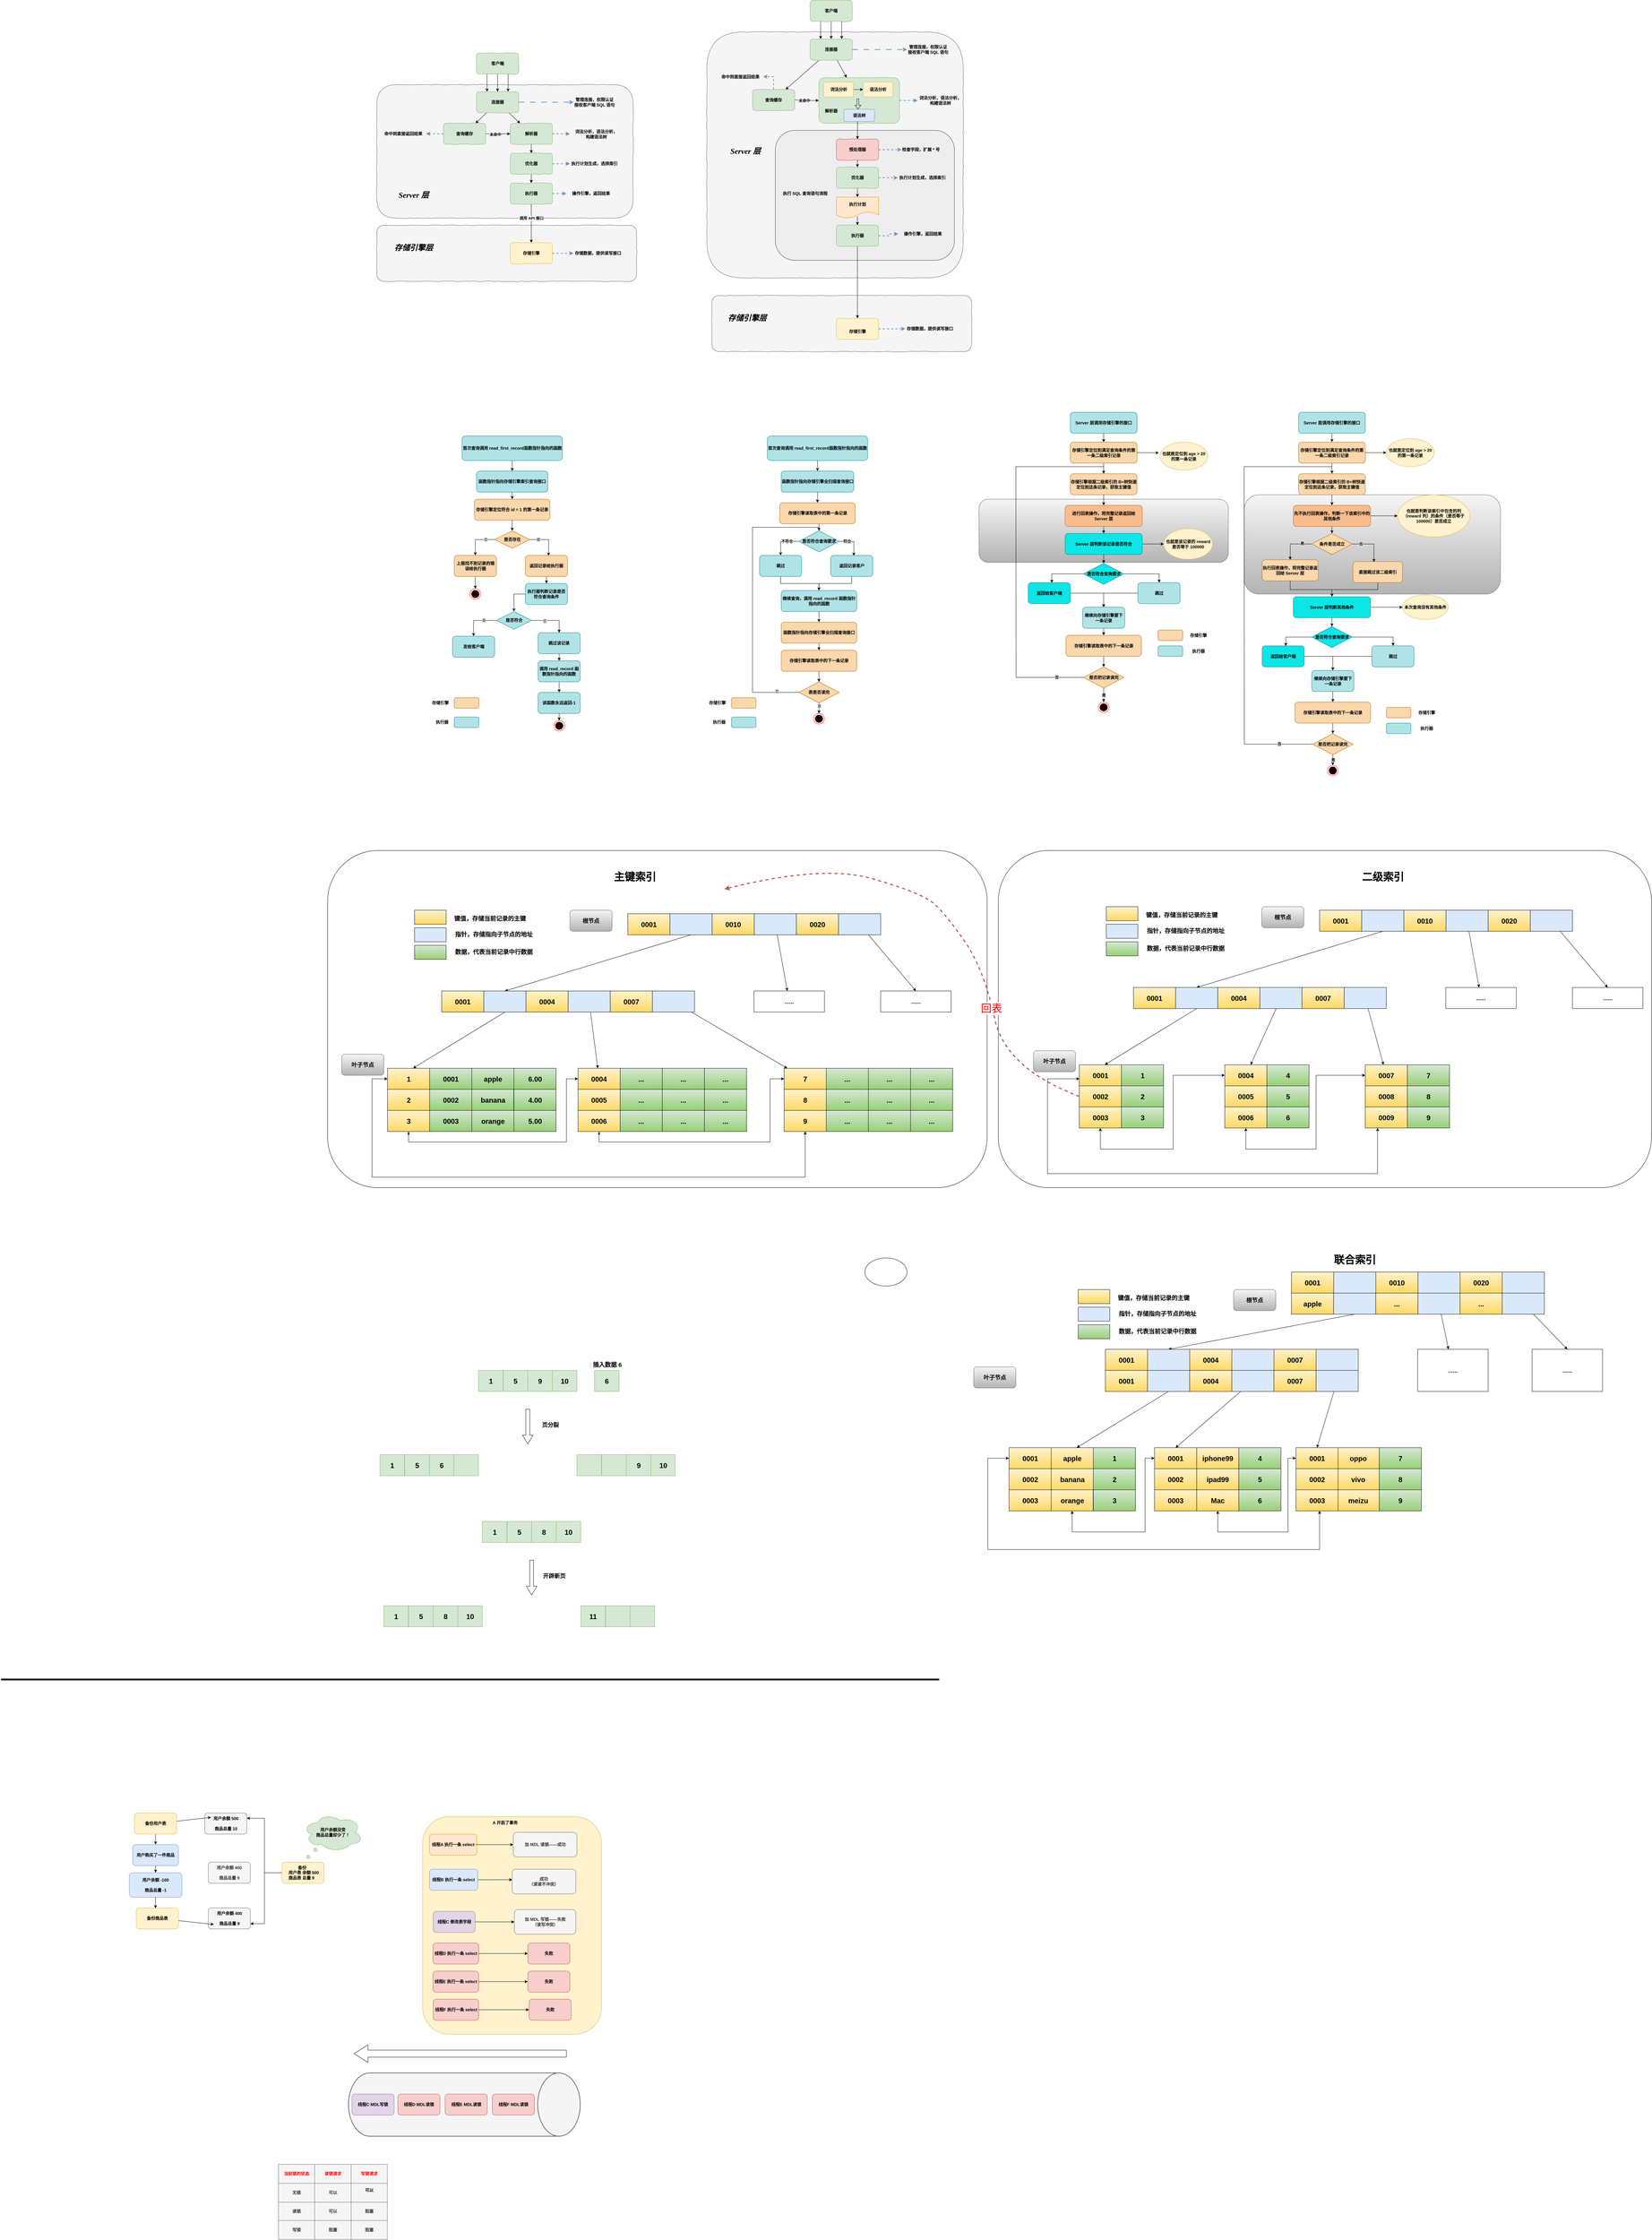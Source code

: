 <mxfile version="24.7.8">
  <diagram name="第 1 页" id="MEACxN7ZedEybKg8wjWV">
    <mxGraphModel dx="2485" dy="799" grid="1" gridSize="10" guides="1" tooltips="1" connect="1" arrows="1" fold="1" page="0" pageScale="1" pageWidth="827" pageHeight="1169" math="0" shadow="0">
      <root>
        <mxCell id="0" />
        <mxCell id="1" parent="0" />
        <mxCell id="5CNpL4F51vBDjdR3puSR-71" value="" style="strokeWidth=2;html=1;shape=mxgraph.flowchart.direct_data;whiteSpace=wrap;fillColor=#f5f5f5;fontColor=#333333;strokeColor=#666666;" vertex="1" parent="1">
          <mxGeometry x="-10.62" y="5920" width="660" height="180" as="geometry" />
        </mxCell>
        <mxCell id="5CNpL4F51vBDjdR3puSR-19" value="" style="rounded=1;whiteSpace=wrap;html=1;fillColor=#f5f5f5;fontColor=#333333;strokeColor=#666666;" vertex="1" parent="1">
          <mxGeometry x="-420" y="5180" width="120" height="60" as="geometry" />
        </mxCell>
        <mxCell id="wIPVe_zdKMCBD7jCacsi-145" value="" style="rounded=1;whiteSpace=wrap;html=1;" parent="1" vertex="1">
          <mxGeometry x="1840" y="2440" width="1860" height="960" as="geometry" />
        </mxCell>
        <mxCell id="wIPVe_zdKMCBD7jCacsi-144" value="" style="rounded=1;whiteSpace=wrap;html=1;" parent="1" vertex="1">
          <mxGeometry x="-70" y="2440" width="1878.13" height="960" as="geometry" />
        </mxCell>
        <mxCell id="HuYIBK7tqEcYxLUVjsVk-367" value="" style="rounded=1;whiteSpace=wrap;html=1;fillColor=#f5f5f5;gradientColor=#b3b3b3;strokeColor=#666666;" parent="1" vertex="1">
          <mxGeometry x="2540" y="1427.5" width="730" height="282.5" as="geometry" />
        </mxCell>
        <mxCell id="HuYIBK7tqEcYxLUVjsVk-366" value="" style="rounded=1;whiteSpace=wrap;html=1;fillColor=#f5f5f5;gradientColor=#b3b3b3;strokeColor=#666666;" parent="1" vertex="1">
          <mxGeometry x="1785" y="1440" width="710" height="180" as="geometry" />
        </mxCell>
        <mxCell id="HuYIBK7tqEcYxLUVjsVk-5" value="" style="rounded=1;whiteSpace=wrap;html=1;comic=1;fontStyle=1;fillColor=#f5f5f5;strokeColor=#666666;fontColor=#333333;" parent="1" vertex="1">
          <mxGeometry x="70" y="260" width="730" height="380" as="geometry" />
        </mxCell>
        <mxCell id="HuYIBK7tqEcYxLUVjsVk-39" style="edgeStyle=orthogonalEdgeStyle;rounded=0;orthogonalLoop=1;jettySize=auto;html=1;entryX=0.25;entryY=0;entryDx=0;entryDy=0;" parent="1" source="HuYIBK7tqEcYxLUVjsVk-2" target="HuYIBK7tqEcYxLUVjsVk-4" edge="1">
          <mxGeometry relative="1" as="geometry">
            <Array as="points">
              <mxPoint x="384" y="250" />
              <mxPoint x="384" y="250" />
            </Array>
          </mxGeometry>
        </mxCell>
        <mxCell id="HuYIBK7tqEcYxLUVjsVk-2" value="客户端" style="rounded=1;whiteSpace=wrap;html=1;comic=1;fontStyle=1;fillColor=#d5e8d4;strokeColor=#82b366;" parent="1" vertex="1">
          <mxGeometry x="354" y="170" width="120" height="60" as="geometry" />
        </mxCell>
        <mxCell id="HuYIBK7tqEcYxLUVjsVk-18" style="rounded=0;orthogonalLoop=1;jettySize=auto;html=1;" parent="1" source="HuYIBK7tqEcYxLUVjsVk-4" target="HuYIBK7tqEcYxLUVjsVk-15" edge="1">
          <mxGeometry relative="1" as="geometry" />
        </mxCell>
        <mxCell id="HuYIBK7tqEcYxLUVjsVk-19" style="rounded=0;orthogonalLoop=1;jettySize=auto;html=1;" parent="1" source="HuYIBK7tqEcYxLUVjsVk-4" target="HuYIBK7tqEcYxLUVjsVk-16" edge="1">
          <mxGeometry relative="1" as="geometry" />
        </mxCell>
        <mxCell id="HuYIBK7tqEcYxLUVjsVk-27" style="edgeStyle=orthogonalEdgeStyle;rounded=1;orthogonalLoop=1;jettySize=auto;html=1;entryX=0;entryY=0.5;entryDx=0;entryDy=0;fillColor=#dae8fc;strokeColor=#6c8ebf;curved=0;dashed=1;dashPattern=8 8;strokeWidth=2;" parent="1" source="HuYIBK7tqEcYxLUVjsVk-4" target="HuYIBK7tqEcYxLUVjsVk-14" edge="1">
          <mxGeometry relative="1" as="geometry" />
        </mxCell>
        <mxCell id="HuYIBK7tqEcYxLUVjsVk-10" style="edgeStyle=orthogonalEdgeStyle;rounded=0;orthogonalLoop=1;jettySize=auto;html=1;" parent="1" source="HuYIBK7tqEcYxLUVjsVk-2" target="HuYIBK7tqEcYxLUVjsVk-4" edge="1">
          <mxGeometry relative="1" as="geometry">
            <mxPoint x="414.64" y="261.48" as="targetPoint" />
          </mxGeometry>
        </mxCell>
        <mxCell id="HuYIBK7tqEcYxLUVjsVk-13" style="edgeStyle=orthogonalEdgeStyle;rounded=0;orthogonalLoop=1;jettySize=auto;html=1;entryX=0.75;entryY=0;entryDx=0;entryDy=0;exitX=0.75;exitY=1;exitDx=0;exitDy=0;" parent="1" source="HuYIBK7tqEcYxLUVjsVk-2" target="HuYIBK7tqEcYxLUVjsVk-4" edge="1">
          <mxGeometry relative="1" as="geometry">
            <mxPoint x="424" y="230" as="sourcePoint" />
            <mxPoint x="443.5" y="259.26" as="targetPoint" />
          </mxGeometry>
        </mxCell>
        <mxCell id="HuYIBK7tqEcYxLUVjsVk-14" value="管理连接，权限认证&lt;div&gt;接收客户端 SQL 语句&lt;/div&gt;" style="text;html=1;align=center;verticalAlign=middle;whiteSpace=wrap;rounded=0;fontStyle=1" parent="1" vertex="1">
          <mxGeometry x="630" y="287.5" width="120" height="45" as="geometry" />
        </mxCell>
        <mxCell id="HuYIBK7tqEcYxLUVjsVk-52" style="edgeStyle=orthogonalEdgeStyle;rounded=0;orthogonalLoop=1;jettySize=auto;html=1;" parent="1" source="HuYIBK7tqEcYxLUVjsVk-15" target="HuYIBK7tqEcYxLUVjsVk-16" edge="1">
          <mxGeometry relative="1" as="geometry" />
        </mxCell>
        <mxCell id="HuYIBK7tqEcYxLUVjsVk-53" value="未命中" style="edgeLabel;align=center;verticalAlign=middle;resizable=0;points=[];fontStyle=1;labelBackgroundColor=#f5f5f5;" parent="HuYIBK7tqEcYxLUVjsVk-52" vertex="1" connectable="0">
          <mxGeometry x="-0.219" y="-1" relative="1" as="geometry">
            <mxPoint as="offset" />
          </mxGeometry>
        </mxCell>
        <mxCell id="HuYIBK7tqEcYxLUVjsVk-15" value="查询缓存" style="rounded=1;whiteSpace=wrap;html=1;comic=1;fontStyle=1;fillColor=#d5e8d4;strokeColor=#82b366;" parent="1" vertex="1">
          <mxGeometry x="260" y="370" width="120" height="60" as="geometry" />
        </mxCell>
        <mxCell id="HuYIBK7tqEcYxLUVjsVk-31" style="edgeStyle=orthogonalEdgeStyle;rounded=0;orthogonalLoop=1;jettySize=auto;html=1;dashed=1;strokeWidth=2;fillColor=#dae8fc;strokeColor=#6c8ebf;" parent="1" source="HuYIBK7tqEcYxLUVjsVk-16" edge="1">
          <mxGeometry relative="1" as="geometry">
            <mxPoint x="620" y="400" as="targetPoint" />
          </mxGeometry>
        </mxCell>
        <mxCell id="HuYIBK7tqEcYxLUVjsVk-44" style="edgeStyle=orthogonalEdgeStyle;rounded=0;orthogonalLoop=1;jettySize=auto;html=1;entryX=0.5;entryY=0;entryDx=0;entryDy=0;" parent="1" source="HuYIBK7tqEcYxLUVjsVk-16" target="HuYIBK7tqEcYxLUVjsVk-23" edge="1">
          <mxGeometry relative="1" as="geometry" />
        </mxCell>
        <mxCell id="HuYIBK7tqEcYxLUVjsVk-16" value="解析器" style="rounded=1;whiteSpace=wrap;html=1;comic=1;fontStyle=1;fillColor=#d5e8d4;strokeColor=#82b366;" parent="1" vertex="1">
          <mxGeometry x="450" y="370" width="120" height="60" as="geometry" />
        </mxCell>
        <mxCell id="HuYIBK7tqEcYxLUVjsVk-20" value="词法分析，语法分析，构建语法树" style="text;html=1;align=center;verticalAlign=middle;whiteSpace=wrap;rounded=0;fontStyle=1" parent="1" vertex="1">
          <mxGeometry x="630" y="370" width="130" height="62.5" as="geometry" />
        </mxCell>
        <mxCell id="HuYIBK7tqEcYxLUVjsVk-22" value="执行计划生成，选择索引" style="text;html=1;align=center;verticalAlign=middle;whiteSpace=wrap;rounded=0;fontStyle=1" parent="1" vertex="1">
          <mxGeometry x="620" y="460" width="140" height="50" as="geometry" />
        </mxCell>
        <mxCell id="HuYIBK7tqEcYxLUVjsVk-33" style="edgeStyle=orthogonalEdgeStyle;rounded=0;orthogonalLoop=1;jettySize=auto;html=1;fillColor=#dae8fc;strokeColor=#6c8ebf;dashed=1;strokeWidth=2;" parent="1" source="HuYIBK7tqEcYxLUVjsVk-23" target="HuYIBK7tqEcYxLUVjsVk-22" edge="1">
          <mxGeometry relative="1" as="geometry" />
        </mxCell>
        <mxCell id="HuYIBK7tqEcYxLUVjsVk-45" style="edgeStyle=orthogonalEdgeStyle;rounded=0;orthogonalLoop=1;jettySize=auto;html=1;" parent="1" source="HuYIBK7tqEcYxLUVjsVk-23" target="HuYIBK7tqEcYxLUVjsVk-24" edge="1">
          <mxGeometry relative="1" as="geometry" />
        </mxCell>
        <mxCell id="HuYIBK7tqEcYxLUVjsVk-23" value="优化器" style="rounded=1;whiteSpace=wrap;html=1;comic=1;fontStyle=1;fillColor=#d5e8d4;strokeColor=#82b366;" parent="1" vertex="1">
          <mxGeometry x="450" y="455" width="120" height="60" as="geometry" />
        </mxCell>
        <mxCell id="HuYIBK7tqEcYxLUVjsVk-34" style="edgeStyle=orthogonalEdgeStyle;rounded=0;orthogonalLoop=1;jettySize=auto;html=1;dashed=1;strokeWidth=2;fillColor=#dae8fc;strokeColor=#6c8ebf;" parent="1" source="HuYIBK7tqEcYxLUVjsVk-24" target="HuYIBK7tqEcYxLUVjsVk-25" edge="1">
          <mxGeometry relative="1" as="geometry" />
        </mxCell>
        <mxCell id="HuYIBK7tqEcYxLUVjsVk-24" value="执行器" style="rounded=1;whiteSpace=wrap;html=1;comic=1;fontStyle=1;fillColor=#d5e8d4;strokeColor=#82b366;" parent="1" vertex="1">
          <mxGeometry x="450" y="540" width="120" height="60" as="geometry" />
        </mxCell>
        <mxCell id="HuYIBK7tqEcYxLUVjsVk-25" value="操作引擎，返回结果" style="text;html=1;align=center;verticalAlign=middle;whiteSpace=wrap;rounded=0;fontStyle=1" parent="1" vertex="1">
          <mxGeometry x="610" y="545" width="140" height="50" as="geometry" />
        </mxCell>
        <mxCell id="HuYIBK7tqEcYxLUVjsVk-35" value="命中则直接返回结果" style="text;html=1;align=center;verticalAlign=middle;resizable=0;points=[];autosize=1;strokeColor=none;fillColor=none;fontStyle=1" parent="1" vertex="1">
          <mxGeometry x="80" y="385" width="130" height="30" as="geometry" />
        </mxCell>
        <mxCell id="HuYIBK7tqEcYxLUVjsVk-37" style="edgeStyle=orthogonalEdgeStyle;rounded=0;orthogonalLoop=1;jettySize=auto;html=1;entryX=1.003;entryY=0.489;entryDx=0;entryDy=0;entryPerimeter=0;fillColor=#dae8fc;strokeColor=#6c8ebf;dashed=1;strokeWidth=2;" parent="1" source="HuYIBK7tqEcYxLUVjsVk-15" target="HuYIBK7tqEcYxLUVjsVk-35" edge="1">
          <mxGeometry relative="1" as="geometry" />
        </mxCell>
        <mxCell id="HuYIBK7tqEcYxLUVjsVk-38" value="Server 层" style="text;html=1;align=center;verticalAlign=middle;whiteSpace=wrap;rounded=0;fontStyle=3;fontSize=22;fontFamily=Comic Sans MS;" parent="1" vertex="1">
          <mxGeometry x="120" y="540" width="110" height="70" as="geometry" />
        </mxCell>
        <mxCell id="HuYIBK7tqEcYxLUVjsVk-4" value="连接器" style="rounded=1;whiteSpace=wrap;html=1;comic=1;fontStyle=1;fillColor=#d5e8d4;strokeColor=#82b366;" parent="1" vertex="1">
          <mxGeometry x="354" y="280" width="120" height="60" as="geometry" />
        </mxCell>
        <mxCell id="HuYIBK7tqEcYxLUVjsVk-40" value="" style="rounded=1;whiteSpace=wrap;html=1;comic=1;fontStyle=1;fillColor=#f5f5f5;strokeColor=#666666;fontColor=#333333;" parent="1" vertex="1">
          <mxGeometry x="70" y="660" width="740" height="160" as="geometry" />
        </mxCell>
        <mxCell id="HuYIBK7tqEcYxLUVjsVk-42" value="存储引擎层" style="text;html=1;align=center;verticalAlign=middle;whiteSpace=wrap;rounded=0;fontStyle=3;fontSize=22;fontFamily=Comic Sans MS;" parent="1" vertex="1">
          <mxGeometry x="115" y="690" width="120" height="70" as="geometry" />
        </mxCell>
        <mxCell id="HuYIBK7tqEcYxLUVjsVk-49" style="edgeStyle=orthogonalEdgeStyle;rounded=0;orthogonalLoop=1;jettySize=auto;html=1;entryX=0;entryY=0.5;entryDx=0;entryDy=0;fillColor=#dae8fc;strokeColor=#6c8ebf;dashed=1;strokeWidth=2;" parent="1" source="HuYIBK7tqEcYxLUVjsVk-43" target="HuYIBK7tqEcYxLUVjsVk-48" edge="1">
          <mxGeometry relative="1" as="geometry" />
        </mxCell>
        <mxCell id="HuYIBK7tqEcYxLUVjsVk-43" value="存储引擎" style="rounded=1;whiteSpace=wrap;html=1;comic=1;fontStyle=1;fillColor=#fff2cc;strokeColor=#d6b656;" parent="1" vertex="1">
          <mxGeometry x="450" y="710" width="120" height="60" as="geometry" />
        </mxCell>
        <mxCell id="HuYIBK7tqEcYxLUVjsVk-48" value="存储数据，提供读写接口" style="text;html=1;align=center;verticalAlign=middle;whiteSpace=wrap;rounded=0;fontStyle=1" parent="1" vertex="1">
          <mxGeometry x="630" y="715" width="140" height="50" as="geometry" />
        </mxCell>
        <mxCell id="HuYIBK7tqEcYxLUVjsVk-50" style="edgeStyle=orthogonalEdgeStyle;rounded=0;orthogonalLoop=1;jettySize=auto;html=1;entryX=0.5;entryY=0;entryDx=0;entryDy=0;" parent="1" source="HuYIBK7tqEcYxLUVjsVk-24" target="HuYIBK7tqEcYxLUVjsVk-43" edge="1">
          <mxGeometry relative="1" as="geometry" />
        </mxCell>
        <mxCell id="HuYIBK7tqEcYxLUVjsVk-51" value="调用 API 接口" style="edgeLabel;html=1;align=center;verticalAlign=middle;resizable=0;points=[];fontStyle=1" parent="HuYIBK7tqEcYxLUVjsVk-50" vertex="1" connectable="0">
          <mxGeometry x="-0.169" y="-3" relative="1" as="geometry">
            <mxPoint x="3" y="-6" as="offset" />
          </mxGeometry>
        </mxCell>
        <mxCell id="HuYIBK7tqEcYxLUVjsVk-54" value="" style="rounded=1;whiteSpace=wrap;html=1;comic=1;fontStyle=1;fillColor=#f5f5f5;strokeColor=#666666;fontColor=#333333;" parent="1" vertex="1">
          <mxGeometry x="1010" y="110" width="730" height="700" as="geometry" />
        </mxCell>
        <mxCell id="HuYIBK7tqEcYxLUVjsVk-55" style="edgeStyle=orthogonalEdgeStyle;rounded=0;orthogonalLoop=1;jettySize=auto;html=1;entryX=0.25;entryY=0;entryDx=0;entryDy=0;" parent="1" source="HuYIBK7tqEcYxLUVjsVk-56" target="HuYIBK7tqEcYxLUVjsVk-80" edge="1">
          <mxGeometry relative="1" as="geometry">
            <Array as="points">
              <mxPoint x="1334" y="100" />
              <mxPoint x="1334" y="100" />
            </Array>
          </mxGeometry>
        </mxCell>
        <mxCell id="HuYIBK7tqEcYxLUVjsVk-56" value="客户端" style="rounded=1;whiteSpace=wrap;html=1;comic=1;fontStyle=1;fillColor=#d5e8d4;strokeColor=#82b366;" parent="1" vertex="1">
          <mxGeometry x="1304" y="20" width="120" height="60" as="geometry" />
        </mxCell>
        <mxCell id="HuYIBK7tqEcYxLUVjsVk-57" style="rounded=0;orthogonalLoop=1;jettySize=auto;html=1;" parent="1" source="HuYIBK7tqEcYxLUVjsVk-80" target="HuYIBK7tqEcYxLUVjsVk-65" edge="1">
          <mxGeometry relative="1" as="geometry" />
        </mxCell>
        <mxCell id="HuYIBK7tqEcYxLUVjsVk-58" style="rounded=0;orthogonalLoop=1;jettySize=auto;html=1;" parent="1" source="HuYIBK7tqEcYxLUVjsVk-80" target="HuYIBK7tqEcYxLUVjsVk-68" edge="1">
          <mxGeometry relative="1" as="geometry" />
        </mxCell>
        <mxCell id="HuYIBK7tqEcYxLUVjsVk-59" style="edgeStyle=orthogonalEdgeStyle;rounded=1;orthogonalLoop=1;jettySize=auto;html=1;entryX=0;entryY=0.5;entryDx=0;entryDy=0;fillColor=#dae8fc;strokeColor=#6c8ebf;curved=0;dashed=1;dashPattern=8 8;strokeWidth=2;" parent="1" source="HuYIBK7tqEcYxLUVjsVk-80" target="HuYIBK7tqEcYxLUVjsVk-62" edge="1">
          <mxGeometry relative="1" as="geometry" />
        </mxCell>
        <mxCell id="HuYIBK7tqEcYxLUVjsVk-60" style="edgeStyle=orthogonalEdgeStyle;rounded=0;orthogonalLoop=1;jettySize=auto;html=1;" parent="1" source="HuYIBK7tqEcYxLUVjsVk-56" target="HuYIBK7tqEcYxLUVjsVk-80" edge="1">
          <mxGeometry relative="1" as="geometry">
            <mxPoint x="1364.64" y="111.48" as="targetPoint" />
          </mxGeometry>
        </mxCell>
        <mxCell id="HuYIBK7tqEcYxLUVjsVk-61" style="edgeStyle=orthogonalEdgeStyle;rounded=0;orthogonalLoop=1;jettySize=auto;html=1;entryX=0.75;entryY=0;entryDx=0;entryDy=0;exitX=0.75;exitY=1;exitDx=0;exitDy=0;" parent="1" source="HuYIBK7tqEcYxLUVjsVk-56" target="HuYIBK7tqEcYxLUVjsVk-80" edge="1">
          <mxGeometry relative="1" as="geometry">
            <mxPoint x="1374" y="80" as="sourcePoint" />
            <mxPoint x="1393.5" y="109.26" as="targetPoint" />
          </mxGeometry>
        </mxCell>
        <mxCell id="HuYIBK7tqEcYxLUVjsVk-62" value="管理连接，权限认证&lt;div&gt;接收客户端 SQL 语句&lt;/div&gt;" style="text;html=1;align=center;verticalAlign=middle;whiteSpace=wrap;rounded=0;fontStyle=1" parent="1" vertex="1">
          <mxGeometry x="1580" y="137.5" width="120" height="45" as="geometry" />
        </mxCell>
        <mxCell id="HuYIBK7tqEcYxLUVjsVk-63" style="edgeStyle=orthogonalEdgeStyle;rounded=0;orthogonalLoop=1;jettySize=auto;html=1;" parent="1" source="HuYIBK7tqEcYxLUVjsVk-65" target="HuYIBK7tqEcYxLUVjsVk-68" edge="1">
          <mxGeometry relative="1" as="geometry" />
        </mxCell>
        <mxCell id="HuYIBK7tqEcYxLUVjsVk-64" value="未命中" style="edgeLabel;align=center;verticalAlign=middle;resizable=0;points=[];fontStyle=1;labelBackgroundColor=#f5f5f5;" parent="HuYIBK7tqEcYxLUVjsVk-63" vertex="1" connectable="0">
          <mxGeometry x="-0.219" y="-1" relative="1" as="geometry">
            <mxPoint as="offset" />
          </mxGeometry>
        </mxCell>
        <mxCell id="HuYIBK7tqEcYxLUVjsVk-65" value="查询缓存" style="rounded=1;whiteSpace=wrap;html=1;comic=1;fontStyle=1;fillColor=#d5e8d4;strokeColor=#82b366;" parent="1" vertex="1">
          <mxGeometry x="1140" y="273.75" width="120" height="60" as="geometry" />
        </mxCell>
        <mxCell id="HuYIBK7tqEcYxLUVjsVk-97" style="edgeStyle=orthogonalEdgeStyle;rounded=0;orthogonalLoop=1;jettySize=auto;html=1;dashed=1;fillColor=#dae8fc;strokeColor=#6c8ebf;strokeWidth=2;" parent="1" source="HuYIBK7tqEcYxLUVjsVk-68" target="HuYIBK7tqEcYxLUVjsVk-69" edge="1">
          <mxGeometry relative="1" as="geometry" />
        </mxCell>
        <mxCell id="HuYIBK7tqEcYxLUVjsVk-68" value="" style="rounded=1;whiteSpace=wrap;html=1;comic=1;fontStyle=1;fillColor=#d5e8d4;strokeColor=#82b366;" parent="1" vertex="1">
          <mxGeometry x="1328.75" y="240" width="230" height="130" as="geometry" />
        </mxCell>
        <mxCell id="HuYIBK7tqEcYxLUVjsVk-69" value="词法分析，语法分析，构建语法树" style="text;html=1;align=center;verticalAlign=middle;whiteSpace=wrap;rounded=0;fontStyle=1" parent="1" vertex="1">
          <mxGeometry x="1610" y="273.75" width="130" height="62.5" as="geometry" />
        </mxCell>
        <mxCell id="HuYIBK7tqEcYxLUVjsVk-77" value="命中则直接返回结果" style="text;html=1;align=center;verticalAlign=middle;resizable=0;points=[];autosize=1;strokeColor=none;fillColor=none;fontStyle=1" parent="1" vertex="1">
          <mxGeometry x="1040" y="222.5" width="130" height="30" as="geometry" />
        </mxCell>
        <mxCell id="HuYIBK7tqEcYxLUVjsVk-78" style="edgeStyle=orthogonalEdgeStyle;rounded=0;orthogonalLoop=1;jettySize=auto;html=1;entryX=1.003;entryY=0.489;entryDx=0;entryDy=0;entryPerimeter=0;fillColor=#dae8fc;strokeColor=#6c8ebf;dashed=1;strokeWidth=2;" parent="1" source="HuYIBK7tqEcYxLUVjsVk-65" target="HuYIBK7tqEcYxLUVjsVk-77" edge="1">
          <mxGeometry relative="1" as="geometry" />
        </mxCell>
        <mxCell id="HuYIBK7tqEcYxLUVjsVk-79" value="Server 层" style="text;html=1;align=center;verticalAlign=middle;whiteSpace=wrap;rounded=0;fontStyle=3;fontSize=22;fontFamily=Comic Sans MS;" parent="1" vertex="1">
          <mxGeometry x="1065" y="415" width="110" height="70" as="geometry" />
        </mxCell>
        <mxCell id="HuYIBK7tqEcYxLUVjsVk-80" value="连接器" style="rounded=1;whiteSpace=wrap;html=1;comic=1;fontStyle=1;fillColor=#d5e8d4;strokeColor=#82b366;" parent="1" vertex="1">
          <mxGeometry x="1304" y="130" width="120" height="60" as="geometry" />
        </mxCell>
        <mxCell id="HuYIBK7tqEcYxLUVjsVk-81" value="" style="rounded=1;whiteSpace=wrap;html=1;comic=1;fontStyle=1;fillColor=#f5f5f5;strokeColor=#666666;fontColor=#333333;" parent="1" vertex="1">
          <mxGeometry x="1024" y="860" width="740" height="160" as="geometry" />
        </mxCell>
        <mxCell id="HuYIBK7tqEcYxLUVjsVk-82" value="存储引擎层" style="text;html=1;align=center;verticalAlign=middle;whiteSpace=wrap;rounded=0;fontStyle=3;fontSize=22;fontFamily=Comic Sans MS;" parent="1" vertex="1">
          <mxGeometry x="1065" y="890" width="120" height="70" as="geometry" />
        </mxCell>
        <mxCell id="HuYIBK7tqEcYxLUVjsVk-83" style="edgeStyle=orthogonalEdgeStyle;rounded=0;orthogonalLoop=1;jettySize=auto;html=1;entryX=0;entryY=0.5;entryDx=0;entryDy=0;fillColor=#dae8fc;strokeColor=#6c8ebf;dashed=1;strokeWidth=2;" parent="1" source="HuYIBK7tqEcYxLUVjsVk-84" target="HuYIBK7tqEcYxLUVjsVk-85" edge="1">
          <mxGeometry relative="1" as="geometry" />
        </mxCell>
        <mxCell id="HuYIBK7tqEcYxLUVjsVk-84" value="&lt;div&gt;&lt;br&gt;&lt;/div&gt;存储引擎" style="rounded=1;whiteSpace=wrap;html=1;comic=1;fontStyle=1;fillColor=#fff2cc;strokeColor=#d6b656;" parent="1" vertex="1">
          <mxGeometry x="1378.75" y="925" width="120" height="60" as="geometry" />
        </mxCell>
        <mxCell id="HuYIBK7tqEcYxLUVjsVk-85" value="存储数据，提供读写接口" style="text;html=1;align=center;verticalAlign=middle;whiteSpace=wrap;rounded=0;fontStyle=1" parent="1" vertex="1">
          <mxGeometry x="1575" y="930" width="140" height="50" as="geometry" />
        </mxCell>
        <mxCell id="HuYIBK7tqEcYxLUVjsVk-91" style="edgeStyle=orthogonalEdgeStyle;rounded=0;orthogonalLoop=1;jettySize=auto;html=1;entryX=0;entryY=0.5;entryDx=0;entryDy=0;" parent="1" source="HuYIBK7tqEcYxLUVjsVk-88" target="HuYIBK7tqEcYxLUVjsVk-90" edge="1">
          <mxGeometry relative="1" as="geometry" />
        </mxCell>
        <mxCell id="HuYIBK7tqEcYxLUVjsVk-88" value="词法分析" style="rounded=1;whiteSpace=wrap;html=1;fillColor=#fff2cc;strokeColor=#d6b656;fontStyle=1" parent="1" vertex="1">
          <mxGeometry x="1342.5" y="252.5" width="85" height="42.5" as="geometry" />
        </mxCell>
        <mxCell id="HuYIBK7tqEcYxLUVjsVk-90" value="语法分析" style="rounded=1;whiteSpace=wrap;html=1;fillColor=#fff2cc;strokeColor=#d6b656;fontStyle=1" parent="1" vertex="1">
          <mxGeometry x="1455" y="252.5" width="85" height="42.5" as="geometry" />
        </mxCell>
        <mxCell id="HuYIBK7tqEcYxLUVjsVk-92" value="语法树" style="rounded=1;whiteSpace=wrap;html=1;fillColor=#dae8fc;strokeColor=#6c8ebf;fontStyle=1" parent="1" vertex="1">
          <mxGeometry x="1400" y="330" width="87.5" height="35" as="geometry" />
        </mxCell>
        <mxCell id="HuYIBK7tqEcYxLUVjsVk-96" value="" style="endArrow=classic;html=1;rounded=0;entryX=0.46;entryY=-0.006;entryDx=0;entryDy=0;entryPerimeter=0;shape=flexArrow;endSize=3.22;endWidth=11;width=5.333;" parent="1" target="HuYIBK7tqEcYxLUVjsVk-92" edge="1">
          <mxGeometry width="50" height="50" relative="1" as="geometry">
            <mxPoint x="1440" y="300" as="sourcePoint" />
            <mxPoint x="1350" y="410" as="targetPoint" />
            <Array as="points">
              <mxPoint x="1440" y="300" />
            </Array>
          </mxGeometry>
        </mxCell>
        <mxCell id="HuYIBK7tqEcYxLUVjsVk-98" value="解析器" style="text;html=1;align=center;verticalAlign=middle;whiteSpace=wrap;rounded=0;fontStyle=1" parent="1" vertex="1">
          <mxGeometry x="1334" y="320" width="60" height="30" as="geometry" />
        </mxCell>
        <mxCell id="HuYIBK7tqEcYxLUVjsVk-101" value="" style="rounded=1;whiteSpace=wrap;html=1;fillColor=#eeeeee;strokeColor=#36393d;fillStyle=solid;" parent="1" vertex="1">
          <mxGeometry x="1205" y="390" width="510" height="370" as="geometry" />
        </mxCell>
        <mxCell id="HuYIBK7tqEcYxLUVjsVk-103" style="edgeStyle=orthogonalEdgeStyle;rounded=0;orthogonalLoop=1;jettySize=auto;html=1;entryX=0.5;entryY=0;entryDx=0;entryDy=0;" parent="1" source="HuYIBK7tqEcYxLUVjsVk-99" target="HuYIBK7tqEcYxLUVjsVk-73" edge="1">
          <mxGeometry relative="1" as="geometry" />
        </mxCell>
        <mxCell id="HuYIBK7tqEcYxLUVjsVk-290" style="edgeStyle=orthogonalEdgeStyle;rounded=0;orthogonalLoop=1;jettySize=auto;html=1;fillColor=#dae8fc;strokeColor=#6c8ebf;dashed=1;strokeWidth=2;" parent="1" source="HuYIBK7tqEcYxLUVjsVk-99" target="HuYIBK7tqEcYxLUVjsVk-289" edge="1">
          <mxGeometry relative="1" as="geometry" />
        </mxCell>
        <mxCell id="HuYIBK7tqEcYxLUVjsVk-99" value="预处理器" style="rounded=1;whiteSpace=wrap;html=1;comic=1;fontStyle=1;fillColor=#f8cecc;strokeColor=#b85450;" parent="1" vertex="1">
          <mxGeometry x="1378.75" y="415" width="120" height="60" as="geometry" />
        </mxCell>
        <mxCell id="HuYIBK7tqEcYxLUVjsVk-105" style="edgeStyle=orthogonalEdgeStyle;rounded=0;orthogonalLoop=1;jettySize=auto;html=1;entryX=0.5;entryY=0;entryDx=0;entryDy=0;" parent="1" target="HuYIBK7tqEcYxLUVjsVk-75" edge="1">
          <mxGeometry relative="1" as="geometry">
            <mxPoint x="1438.833" y="635.0" as="sourcePoint" />
          </mxGeometry>
        </mxCell>
        <mxCell id="HuYIBK7tqEcYxLUVjsVk-104" style="edgeStyle=orthogonalEdgeStyle;rounded=0;orthogonalLoop=1;jettySize=auto;html=1;entryX=0.5;entryY=0;entryDx=0;entryDy=0;" parent="1" source="HuYIBK7tqEcYxLUVjsVk-73" target="HuYIBK7tqEcYxLUVjsVk-291" edge="1">
          <mxGeometry relative="1" as="geometry">
            <mxPoint x="1438.833" y="575.0" as="targetPoint" />
          </mxGeometry>
        </mxCell>
        <mxCell id="HuYIBK7tqEcYxLUVjsVk-73" value="优化器" style="rounded=1;whiteSpace=wrap;html=1;comic=1;fontStyle=1;fillColor=#d5e8d4;strokeColor=#82b366;" parent="1" vertex="1">
          <mxGeometry x="1378.75" y="495" width="120" height="60" as="geometry" />
        </mxCell>
        <mxCell id="HuYIBK7tqEcYxLUVjsVk-294" style="edgeStyle=orthogonalEdgeStyle;rounded=0;orthogonalLoop=1;jettySize=auto;html=1;" parent="1" source="HuYIBK7tqEcYxLUVjsVk-75" target="HuYIBK7tqEcYxLUVjsVk-84" edge="1">
          <mxGeometry relative="1" as="geometry" />
        </mxCell>
        <mxCell id="HuYIBK7tqEcYxLUVjsVk-75" value="执行器" style="rounded=1;whiteSpace=wrap;html=1;comic=1;fontStyle=1;fillColor=#d5e8d4;strokeColor=#82b366;" parent="1" vertex="1">
          <mxGeometry x="1378.75" y="660" width="120" height="60" as="geometry" />
        </mxCell>
        <mxCell id="HuYIBK7tqEcYxLUVjsVk-70" value="执行计划生成，选择索引" style="text;html=1;align=center;verticalAlign=middle;whiteSpace=wrap;rounded=0;fontStyle=1" parent="1" vertex="1">
          <mxGeometry x="1553.75" y="500" width="140" height="50" as="geometry" />
        </mxCell>
        <mxCell id="HuYIBK7tqEcYxLUVjsVk-71" style="edgeStyle=orthogonalEdgeStyle;rounded=0;orthogonalLoop=1;jettySize=auto;html=1;fillColor=#dae8fc;strokeColor=#6c8ebf;dashed=1;strokeWidth=2;" parent="1" source="HuYIBK7tqEcYxLUVjsVk-73" target="HuYIBK7tqEcYxLUVjsVk-70" edge="1">
          <mxGeometry relative="1" as="geometry" />
        </mxCell>
        <mxCell id="HuYIBK7tqEcYxLUVjsVk-76" value="操作引擎，返回结果" style="text;html=1;align=center;verticalAlign=middle;whiteSpace=wrap;rounded=0;fontStyle=1" parent="1" vertex="1">
          <mxGeometry x="1555" y="660" width="140" height="50" as="geometry" />
        </mxCell>
        <mxCell id="HuYIBK7tqEcYxLUVjsVk-74" style="edgeStyle=orthogonalEdgeStyle;rounded=0;orthogonalLoop=1;jettySize=auto;html=1;dashed=1;strokeWidth=2;fillColor=#dae8fc;strokeColor=#6c8ebf;" parent="1" source="HuYIBK7tqEcYxLUVjsVk-75" target="HuYIBK7tqEcYxLUVjsVk-76" edge="1">
          <mxGeometry relative="1" as="geometry" />
        </mxCell>
        <mxCell id="HuYIBK7tqEcYxLUVjsVk-108" value="执行 SQL 查询语句流程" style="text;html=1;align=center;verticalAlign=middle;whiteSpace=wrap;rounded=0;fontStyle=1" parent="1" vertex="1">
          <mxGeometry x="1225" y="525" width="130" height="90" as="geometry" />
        </mxCell>
        <mxCell id="HuYIBK7tqEcYxLUVjsVk-109" style="edgeStyle=orthogonalEdgeStyle;rounded=0;orthogonalLoop=1;jettySize=auto;html=1;" parent="1" source="HuYIBK7tqEcYxLUVjsVk-92" target="HuYIBK7tqEcYxLUVjsVk-99" edge="1">
          <mxGeometry relative="1" as="geometry">
            <Array as="points">
              <mxPoint x="1439" y="380" />
              <mxPoint x="1439" y="380" />
            </Array>
          </mxGeometry>
        </mxCell>
        <mxCell id="HuYIBK7tqEcYxLUVjsVk-123" style="edgeStyle=orthogonalEdgeStyle;rounded=0;orthogonalLoop=1;jettySize=auto;html=1;" parent="1" source="HuYIBK7tqEcYxLUVjsVk-111" target="HuYIBK7tqEcYxLUVjsVk-112" edge="1">
          <mxGeometry relative="1" as="geometry" />
        </mxCell>
        <mxCell id="HuYIBK7tqEcYxLUVjsVk-111" value="首次查询调用 read_first_record函数指针指向的函数" style="rounded=1;whiteSpace=wrap;html=1;fontStyle=1;fillColor=#b0e3e6;strokeColor=#0e8088;" parent="1" vertex="1">
          <mxGeometry x="312.63" y="1260" width="286" height="70" as="geometry" />
        </mxCell>
        <mxCell id="HuYIBK7tqEcYxLUVjsVk-122" style="edgeStyle=orthogonalEdgeStyle;rounded=0;orthogonalLoop=1;jettySize=auto;html=1;" parent="1" source="HuYIBK7tqEcYxLUVjsVk-112" target="HuYIBK7tqEcYxLUVjsVk-113" edge="1">
          <mxGeometry relative="1" as="geometry" />
        </mxCell>
        <mxCell id="HuYIBK7tqEcYxLUVjsVk-112" value="函数指针指向存储引擎索引查询接口" style="rounded=1;whiteSpace=wrap;html=1;fontStyle=1;fillColor=#b0e3e6;strokeColor=#0e8088;" parent="1" vertex="1">
          <mxGeometry x="354.13" y="1360" width="203" height="60" as="geometry" />
        </mxCell>
        <mxCell id="HuYIBK7tqEcYxLUVjsVk-121" style="edgeStyle=orthogonalEdgeStyle;rounded=0;orthogonalLoop=1;jettySize=auto;html=1;entryX=0.5;entryY=0;entryDx=0;entryDy=0;" parent="1" source="HuYIBK7tqEcYxLUVjsVk-113" target="HuYIBK7tqEcYxLUVjsVk-115" edge="1">
          <mxGeometry relative="1" as="geometry" />
        </mxCell>
        <mxCell id="HuYIBK7tqEcYxLUVjsVk-113" value="存储引擎定位符合 id = 1 的第一条记录" style="rounded=1;whiteSpace=wrap;html=1;fontStyle=1;fillColor=#fad7ac;strokeColor=#b46504;" parent="1" vertex="1">
          <mxGeometry x="348.13" y="1440" width="215" height="60" as="geometry" />
        </mxCell>
        <mxCell id="HuYIBK7tqEcYxLUVjsVk-119" style="edgeStyle=orthogonalEdgeStyle;rounded=0;orthogonalLoop=1;jettySize=auto;html=1;entryX=0.5;entryY=0;entryDx=0;entryDy=0;" parent="1" source="HuYIBK7tqEcYxLUVjsVk-115" target="HuYIBK7tqEcYxLUVjsVk-117" edge="1">
          <mxGeometry relative="1" as="geometry">
            <Array as="points">
              <mxPoint x="350.63" y="1555" />
            </Array>
          </mxGeometry>
        </mxCell>
        <mxCell id="HuYIBK7tqEcYxLUVjsVk-243" value="否" style="edgeLabel;html=1;align=center;verticalAlign=middle;resizable=0;points=[];" parent="HuYIBK7tqEcYxLUVjsVk-119" vertex="1" connectable="0">
          <mxGeometry x="-0.491" relative="1" as="geometry">
            <mxPoint as="offset" />
          </mxGeometry>
        </mxCell>
        <mxCell id="HuYIBK7tqEcYxLUVjsVk-115" value="是否存在" style="rhombus;whiteSpace=wrap;html=1;fontStyle=1;fillColor=#fad7ac;strokeColor=#b46504;" parent="1" vertex="1">
          <mxGeometry x="405.63" y="1530" width="100" height="50" as="geometry" />
        </mxCell>
        <mxCell id="HuYIBK7tqEcYxLUVjsVk-137" style="edgeStyle=orthogonalEdgeStyle;rounded=0;orthogonalLoop=1;jettySize=auto;html=1;entryX=0.5;entryY=0;entryDx=0;entryDy=0;" parent="1" source="HuYIBK7tqEcYxLUVjsVk-117" target="HuYIBK7tqEcYxLUVjsVk-136" edge="1">
          <mxGeometry relative="1" as="geometry" />
        </mxCell>
        <mxCell id="HuYIBK7tqEcYxLUVjsVk-117" value="上报找不到记录的错误给执行器" style="rounded=1;whiteSpace=wrap;html=1;fontStyle=1;fillColor=#fad7ac;strokeColor=#b46504;" parent="1" vertex="1">
          <mxGeometry x="290.63" y="1600" width="120" height="60" as="geometry" />
        </mxCell>
        <mxCell id="HuYIBK7tqEcYxLUVjsVk-135" style="edgeStyle=orthogonalEdgeStyle;rounded=0;orthogonalLoop=1;jettySize=auto;html=1;entryX=0.5;entryY=0;entryDx=0;entryDy=0;" parent="1" source="HuYIBK7tqEcYxLUVjsVk-118" target="HuYIBK7tqEcYxLUVjsVk-124" edge="1">
          <mxGeometry relative="1" as="geometry" />
        </mxCell>
        <mxCell id="HuYIBK7tqEcYxLUVjsVk-118" value="返回记录给执行器" style="rounded=1;whiteSpace=wrap;html=1;fontStyle=1;fillColor=#fad7ac;strokeColor=#b46504;" parent="1" vertex="1">
          <mxGeometry x="493.13" y="1600" width="120" height="60" as="geometry" />
        </mxCell>
        <mxCell id="HuYIBK7tqEcYxLUVjsVk-120" style="edgeStyle=orthogonalEdgeStyle;rounded=0;orthogonalLoop=1;jettySize=auto;html=1;entryX=0.551;entryY=0.017;entryDx=0;entryDy=0;entryPerimeter=0;" parent="1" source="HuYIBK7tqEcYxLUVjsVk-115" target="HuYIBK7tqEcYxLUVjsVk-118" edge="1">
          <mxGeometry relative="1" as="geometry">
            <Array as="points">
              <mxPoint x="559.63" y="1555" />
            </Array>
          </mxGeometry>
        </mxCell>
        <mxCell id="HuYIBK7tqEcYxLUVjsVk-244" value="是" style="edgeLabel;html=1;align=center;verticalAlign=middle;resizable=0;points=[];" parent="HuYIBK7tqEcYxLUVjsVk-120" vertex="1" connectable="0">
          <mxGeometry x="-0.496" y="-3" relative="1" as="geometry">
            <mxPoint x="-1" y="-3" as="offset" />
          </mxGeometry>
        </mxCell>
        <mxCell id="HuYIBK7tqEcYxLUVjsVk-134" style="edgeStyle=orthogonalEdgeStyle;rounded=0;orthogonalLoop=1;jettySize=auto;html=1;" parent="1" source="HuYIBK7tqEcYxLUVjsVk-124" target="HuYIBK7tqEcYxLUVjsVk-125" edge="1">
          <mxGeometry relative="1" as="geometry">
            <Array as="points">
              <mxPoint x="460.63" y="1710" />
            </Array>
          </mxGeometry>
        </mxCell>
        <mxCell id="HuYIBK7tqEcYxLUVjsVk-124" value="执行器判断记录是否符合查询条件" style="rounded=1;whiteSpace=wrap;html=1;fontStyle=1;fillColor=#b0e3e6;strokeColor=#0e8088;" parent="1" vertex="1">
          <mxGeometry x="493.13" y="1680" width="120" height="60" as="geometry" />
        </mxCell>
        <mxCell id="HuYIBK7tqEcYxLUVjsVk-138" style="edgeStyle=orthogonalEdgeStyle;rounded=0;orthogonalLoop=1;jettySize=auto;html=1;" parent="1" source="HuYIBK7tqEcYxLUVjsVk-125" target="HuYIBK7tqEcYxLUVjsVk-126" edge="1">
          <mxGeometry relative="1" as="geometry" />
        </mxCell>
        <mxCell id="HuYIBK7tqEcYxLUVjsVk-140" value="是" style="edgeLabel;html=1;align=center;verticalAlign=middle;resizable=0;points=[];" parent="HuYIBK7tqEcYxLUVjsVk-138" vertex="1" connectable="0">
          <mxGeometry x="-0.358" y="4" relative="1" as="geometry">
            <mxPoint y="-4" as="offset" />
          </mxGeometry>
        </mxCell>
        <mxCell id="HuYIBK7tqEcYxLUVjsVk-139" style="edgeStyle=orthogonalEdgeStyle;rounded=0;orthogonalLoop=1;jettySize=auto;html=1;" parent="1" source="HuYIBK7tqEcYxLUVjsVk-125" target="HuYIBK7tqEcYxLUVjsVk-127" edge="1">
          <mxGeometry relative="1" as="geometry" />
        </mxCell>
        <mxCell id="HuYIBK7tqEcYxLUVjsVk-141" value="否" style="edgeLabel;html=1;align=center;verticalAlign=middle;resizable=0;points=[];" parent="HuYIBK7tqEcYxLUVjsVk-139" vertex="1" connectable="0">
          <mxGeometry x="-0.345" y="-2" relative="1" as="geometry">
            <mxPoint as="offset" />
          </mxGeometry>
        </mxCell>
        <mxCell id="HuYIBK7tqEcYxLUVjsVk-125" value="是否符合" style="rhombus;whiteSpace=wrap;html=1;fontStyle=1;fillColor=#b0e3e6;strokeColor=#0e8088;" parent="1" vertex="1">
          <mxGeometry x="410.63" y="1760" width="100" height="50" as="geometry" />
        </mxCell>
        <mxCell id="HuYIBK7tqEcYxLUVjsVk-126" value="发给客户端" style="rounded=1;whiteSpace=wrap;html=1;fontStyle=1;fillColor=#b0e3e6;strokeColor=#0e8088;" parent="1" vertex="1">
          <mxGeometry x="285.63" y="1830" width="120" height="60" as="geometry" />
        </mxCell>
        <mxCell id="HuYIBK7tqEcYxLUVjsVk-144" style="edgeStyle=orthogonalEdgeStyle;rounded=0;orthogonalLoop=1;jettySize=auto;html=1;" parent="1" source="HuYIBK7tqEcYxLUVjsVk-127" target="HuYIBK7tqEcYxLUVjsVk-129" edge="1">
          <mxGeometry relative="1" as="geometry" />
        </mxCell>
        <mxCell id="HuYIBK7tqEcYxLUVjsVk-127" value="跳过该记录" style="rounded=1;whiteSpace=wrap;html=1;fontStyle=1;fillColor=#b0e3e6;strokeColor=#0e8088;" parent="1" vertex="1">
          <mxGeometry x="529.38" y="1820" width="120" height="60" as="geometry" />
        </mxCell>
        <mxCell id="HuYIBK7tqEcYxLUVjsVk-145" style="edgeStyle=orthogonalEdgeStyle;rounded=0;orthogonalLoop=1;jettySize=auto;html=1;" parent="1" source="HuYIBK7tqEcYxLUVjsVk-129" target="HuYIBK7tqEcYxLUVjsVk-131" edge="1">
          <mxGeometry relative="1" as="geometry" />
        </mxCell>
        <mxCell id="HuYIBK7tqEcYxLUVjsVk-129" value="调用 read_record 函数指针指向的函数" style="rounded=1;whiteSpace=wrap;html=1;fontStyle=1;fillColor=#b0e3e6;strokeColor=#0e8088;" parent="1" vertex="1">
          <mxGeometry x="529.38" y="1900" width="120" height="60" as="geometry" />
        </mxCell>
        <mxCell id="HuYIBK7tqEcYxLUVjsVk-146" style="edgeStyle=orthogonalEdgeStyle;rounded=0;orthogonalLoop=1;jettySize=auto;html=1;" parent="1" source="HuYIBK7tqEcYxLUVjsVk-131" target="HuYIBK7tqEcYxLUVjsVk-133" edge="1">
          <mxGeometry relative="1" as="geometry" />
        </mxCell>
        <mxCell id="HuYIBK7tqEcYxLUVjsVk-131" value="该函数永远返回-1" style="rounded=1;whiteSpace=wrap;html=1;fontStyle=1;fillColor=#b0e3e6;strokeColor=#0e8088;" parent="1" vertex="1">
          <mxGeometry x="529.38" y="1990" width="120" height="60" as="geometry" />
        </mxCell>
        <mxCell id="HuYIBK7tqEcYxLUVjsVk-133" value="" style="ellipse;html=1;shape=endState;fillColor=#000000;strokeColor=#ff0000;" parent="1" vertex="1">
          <mxGeometry x="574.63" y="2070" width="30" height="30" as="geometry" />
        </mxCell>
        <mxCell id="HuYIBK7tqEcYxLUVjsVk-136" value="" style="ellipse;html=1;shape=endState;fillColor=#000000;strokeColor=#ff0000;" parent="1" vertex="1">
          <mxGeometry x="335.63" y="1695" width="30" height="30" as="geometry" />
        </mxCell>
        <mxCell id="HuYIBK7tqEcYxLUVjsVk-148" value="" style="rounded=1;whiteSpace=wrap;html=1;fillColor=#fad7ac;strokeColor=#b46504;" parent="1" vertex="1">
          <mxGeometry x="290.63" y="2005" width="70" height="30" as="geometry" />
        </mxCell>
        <mxCell id="HuYIBK7tqEcYxLUVjsVk-149" value="" style="rounded=1;whiteSpace=wrap;html=1;fillColor=#b0e3e6;strokeColor=#0e8088;" parent="1" vertex="1">
          <mxGeometry x="290.63" y="2060" width="70" height="30" as="geometry" />
        </mxCell>
        <mxCell id="HuYIBK7tqEcYxLUVjsVk-150" value="存储引擎" style="text;html=1;align=center;verticalAlign=middle;whiteSpace=wrap;rounded=0;fontStyle=1" parent="1" vertex="1">
          <mxGeometry x="220.63" y="2005" width="60" height="30" as="geometry" />
        </mxCell>
        <mxCell id="HuYIBK7tqEcYxLUVjsVk-151" value="执行器" style="text;html=1;align=center;verticalAlign=middle;whiteSpace=wrap;rounded=0;fontStyle=1" parent="1" vertex="1">
          <mxGeometry x="225.63" y="2060" width="60" height="30" as="geometry" />
        </mxCell>
        <mxCell id="HuYIBK7tqEcYxLUVjsVk-187" style="edgeStyle=orthogonalEdgeStyle;rounded=0;orthogonalLoop=1;jettySize=auto;html=1;" parent="1" source="HuYIBK7tqEcYxLUVjsVk-188" target="HuYIBK7tqEcYxLUVjsVk-190" edge="1">
          <mxGeometry relative="1" as="geometry" />
        </mxCell>
        <mxCell id="HuYIBK7tqEcYxLUVjsVk-188" value="首次查询调用 read_first_record函数指针指向的函数" style="rounded=1;whiteSpace=wrap;html=1;fontStyle=1;fillColor=#b0e3e6;strokeColor=#0e8088;" parent="1" vertex="1">
          <mxGeometry x="1182" y="1260" width="286" height="70" as="geometry" />
        </mxCell>
        <mxCell id="HuYIBK7tqEcYxLUVjsVk-189" style="edgeStyle=orthogonalEdgeStyle;rounded=0;orthogonalLoop=1;jettySize=auto;html=1;" parent="1" source="HuYIBK7tqEcYxLUVjsVk-190" target="HuYIBK7tqEcYxLUVjsVk-192" edge="1">
          <mxGeometry relative="1" as="geometry" />
        </mxCell>
        <mxCell id="HuYIBK7tqEcYxLUVjsVk-190" value="函数指针指向存储引擎全扫描查询接口" style="rounded=1;whiteSpace=wrap;html=1;fontStyle=1;fillColor=#b0e3e6;strokeColor=#0e8088;" parent="1" vertex="1">
          <mxGeometry x="1221.75" y="1360" width="206.5" height="60" as="geometry" />
        </mxCell>
        <mxCell id="HuYIBK7tqEcYxLUVjsVk-191" style="edgeStyle=orthogonalEdgeStyle;rounded=0;orthogonalLoop=1;jettySize=auto;html=1;entryX=0.5;entryY=0;entryDx=0;entryDy=0;" parent="1" source="HuYIBK7tqEcYxLUVjsVk-192" target="HuYIBK7tqEcYxLUVjsVk-194" edge="1">
          <mxGeometry relative="1" as="geometry">
            <Array as="points">
              <mxPoint x="1330" y="1530" />
            </Array>
          </mxGeometry>
        </mxCell>
        <mxCell id="HuYIBK7tqEcYxLUVjsVk-192" value="存储引擎读取表中的第一条记录" style="rounded=1;whiteSpace=wrap;html=1;fontStyle=1;fillColor=#fad7ac;strokeColor=#b46504;" parent="1" vertex="1">
          <mxGeometry x="1217.5" y="1450" width="215" height="60" as="geometry" />
        </mxCell>
        <mxCell id="HuYIBK7tqEcYxLUVjsVk-193" style="edgeStyle=orthogonalEdgeStyle;rounded=0;orthogonalLoop=1;jettySize=auto;html=1;entryX=0.5;entryY=0;entryDx=0;entryDy=0;" parent="1" source="HuYIBK7tqEcYxLUVjsVk-194" target="HuYIBK7tqEcYxLUVjsVk-196" edge="1">
          <mxGeometry relative="1" as="geometry">
            <Array as="points">
              <mxPoint x="1220" y="1560" />
            </Array>
          </mxGeometry>
        </mxCell>
        <mxCell id="HuYIBK7tqEcYxLUVjsVk-220" value="不符合" style="edgeLabel;html=1;align=center;verticalAlign=middle;resizable=0;points=[];fontStyle=1" parent="HuYIBK7tqEcYxLUVjsVk-193" vertex="1" connectable="0">
          <mxGeometry x="-0.083" y="-2" relative="1" as="geometry">
            <mxPoint x="8" y="2" as="offset" />
          </mxGeometry>
        </mxCell>
        <mxCell id="HuYIBK7tqEcYxLUVjsVk-194" value="是否符合查询要求" style="rhombus;whiteSpace=wrap;html=1;fontStyle=1;fillColor=#b0e3e6;strokeColor=#0e8088;" parent="1" vertex="1">
          <mxGeometry x="1271.75" y="1530" width="115" height="60" as="geometry" />
        </mxCell>
        <mxCell id="HuYIBK7tqEcYxLUVjsVk-228" style="edgeStyle=orthogonalEdgeStyle;rounded=0;orthogonalLoop=1;jettySize=auto;html=1;entryX=0.5;entryY=0;entryDx=0;entryDy=0;" parent="1" source="HuYIBK7tqEcYxLUVjsVk-196" target="HuYIBK7tqEcYxLUVjsVk-225" edge="1">
          <mxGeometry relative="1" as="geometry" />
        </mxCell>
        <mxCell id="HuYIBK7tqEcYxLUVjsVk-196" value="跳过" style="rounded=1;whiteSpace=wrap;html=1;fontStyle=1;fillColor=#b0e3e6;strokeColor=#0e8088;" parent="1" vertex="1">
          <mxGeometry x="1160" y="1600" width="120" height="60" as="geometry" />
        </mxCell>
        <mxCell id="HuYIBK7tqEcYxLUVjsVk-197" style="edgeStyle=orthogonalEdgeStyle;rounded=0;orthogonalLoop=1;jettySize=auto;html=1;entryX=0.5;entryY=0;entryDx=0;entryDy=0;" parent="1" source="HuYIBK7tqEcYxLUVjsVk-198" target="HuYIBK7tqEcYxLUVjsVk-225" edge="1">
          <mxGeometry relative="1" as="geometry">
            <mxPoint x="1423" y="1680" as="targetPoint" />
          </mxGeometry>
        </mxCell>
        <mxCell id="HuYIBK7tqEcYxLUVjsVk-198" value="返回记录客户" style="rounded=1;whiteSpace=wrap;html=1;fontStyle=1;fillColor=#b0e3e6;strokeColor=#0e8088;" parent="1" vertex="1">
          <mxGeometry x="1362.5" y="1600" width="120" height="60" as="geometry" />
        </mxCell>
        <mxCell id="HuYIBK7tqEcYxLUVjsVk-199" style="edgeStyle=orthogonalEdgeStyle;rounded=0;orthogonalLoop=1;jettySize=auto;html=1;entryX=0.551;entryY=0.017;entryDx=0;entryDy=0;entryPerimeter=0;" parent="1" source="HuYIBK7tqEcYxLUVjsVk-194" target="HuYIBK7tqEcYxLUVjsVk-198" edge="1">
          <mxGeometry relative="1" as="geometry">
            <Array as="points">
              <mxPoint x="1429" y="1560" />
            </Array>
          </mxGeometry>
        </mxCell>
        <mxCell id="HuYIBK7tqEcYxLUVjsVk-221" value="符合" style="edgeLabel;html=1;align=center;verticalAlign=middle;resizable=0;points=[];fontStyle=1" parent="HuYIBK7tqEcYxLUVjsVk-199" vertex="1" connectable="0">
          <mxGeometry x="-0.475" relative="1" as="geometry">
            <mxPoint as="offset" />
          </mxGeometry>
        </mxCell>
        <mxCell id="HuYIBK7tqEcYxLUVjsVk-216" value="" style="rounded=1;whiteSpace=wrap;html=1;fillColor=#fad7ac;strokeColor=#b46504;" parent="1" vertex="1">
          <mxGeometry x="1080" y="2005" width="70" height="30" as="geometry" />
        </mxCell>
        <mxCell id="HuYIBK7tqEcYxLUVjsVk-217" value="" style="rounded=1;whiteSpace=wrap;html=1;fillColor=#b0e3e6;strokeColor=#0e8088;" parent="1" vertex="1">
          <mxGeometry x="1080" y="2060" width="70" height="30" as="geometry" />
        </mxCell>
        <mxCell id="HuYIBK7tqEcYxLUVjsVk-218" value="存储引擎" style="text;html=1;align=center;verticalAlign=middle;whiteSpace=wrap;rounded=0;fontStyle=1" parent="1" vertex="1">
          <mxGeometry x="1010" y="2005" width="60" height="30" as="geometry" />
        </mxCell>
        <mxCell id="HuYIBK7tqEcYxLUVjsVk-219" value="执行器" style="text;html=1;align=center;verticalAlign=middle;whiteSpace=wrap;rounded=0;fontStyle=1" parent="1" vertex="1">
          <mxGeometry x="1015" y="2060" width="60" height="30" as="geometry" />
        </mxCell>
        <mxCell id="HuYIBK7tqEcYxLUVjsVk-231" style="edgeStyle=orthogonalEdgeStyle;rounded=0;orthogonalLoop=1;jettySize=auto;html=1;entryX=0.5;entryY=0;entryDx=0;entryDy=0;" parent="1" source="HuYIBK7tqEcYxLUVjsVk-225" target="HuYIBK7tqEcYxLUVjsVk-226" edge="1">
          <mxGeometry relative="1" as="geometry" />
        </mxCell>
        <mxCell id="HuYIBK7tqEcYxLUVjsVk-225" value="继续查询，调用 read_record 函数指针指向的函数" style="rounded=1;whiteSpace=wrap;html=1;fontStyle=1;fillColor=#b0e3e6;strokeColor=#0e8088;" parent="1" vertex="1">
          <mxGeometry x="1221.75" y="1700" width="215" height="60" as="geometry" />
        </mxCell>
        <mxCell id="HuYIBK7tqEcYxLUVjsVk-233" style="edgeStyle=orthogonalEdgeStyle;rounded=0;orthogonalLoop=1;jettySize=auto;html=1;" parent="1" source="HuYIBK7tqEcYxLUVjsVk-226" target="HuYIBK7tqEcYxLUVjsVk-227" edge="1">
          <mxGeometry relative="1" as="geometry" />
        </mxCell>
        <mxCell id="HuYIBK7tqEcYxLUVjsVk-226" value="函数指针指向存储引擎全扫描查询接口" style="rounded=1;whiteSpace=wrap;html=1;fontStyle=1;fillColor=#fad7ac;strokeColor=#b46504;" parent="1" vertex="1">
          <mxGeometry x="1221.75" y="1790" width="215" height="60" as="geometry" />
        </mxCell>
        <mxCell id="HuYIBK7tqEcYxLUVjsVk-234" style="edgeStyle=orthogonalEdgeStyle;rounded=0;orthogonalLoop=1;jettySize=auto;html=1;endArrow=none;endFill=0;exitX=0;exitY=0.5;exitDx=0;exitDy=0;" parent="1" source="HuYIBK7tqEcYxLUVjsVk-236" edge="1">
          <mxGeometry relative="1" as="geometry">
            <mxPoint x="1140" y="1520" as="targetPoint" />
            <Array as="points">
              <mxPoint x="1140" y="1990" />
            </Array>
          </mxGeometry>
        </mxCell>
        <mxCell id="HuYIBK7tqEcYxLUVjsVk-238" value="否" style="edgeLabel;html=1;align=center;verticalAlign=middle;resizable=0;points=[];" parent="HuYIBK7tqEcYxLUVjsVk-234" vertex="1" connectable="0">
          <mxGeometry x="-0.789" y="-3" relative="1" as="geometry">
            <mxPoint as="offset" />
          </mxGeometry>
        </mxCell>
        <mxCell id="HuYIBK7tqEcYxLUVjsVk-237" style="edgeStyle=orthogonalEdgeStyle;rounded=0;orthogonalLoop=1;jettySize=auto;html=1;entryX=0.5;entryY=0;entryDx=0;entryDy=0;" parent="1" source="HuYIBK7tqEcYxLUVjsVk-227" target="HuYIBK7tqEcYxLUVjsVk-236" edge="1">
          <mxGeometry relative="1" as="geometry" />
        </mxCell>
        <mxCell id="HuYIBK7tqEcYxLUVjsVk-227" value="存储引擎读取表中的下一条记录" style="rounded=1;whiteSpace=wrap;html=1;fontStyle=1;fillColor=#fad7ac;strokeColor=#b46504;" parent="1" vertex="1">
          <mxGeometry x="1221.75" y="1870" width="215" height="60" as="geometry" />
        </mxCell>
        <mxCell id="HuYIBK7tqEcYxLUVjsVk-235" value="" style="endArrow=none;html=1;rounded=0;" parent="1" edge="1">
          <mxGeometry width="50" height="50" relative="1" as="geometry">
            <mxPoint x="1140" y="1520" as="sourcePoint" />
            <mxPoint x="1330" y="1520" as="targetPoint" />
          </mxGeometry>
        </mxCell>
        <mxCell id="HuYIBK7tqEcYxLUVjsVk-240" style="edgeStyle=orthogonalEdgeStyle;rounded=0;orthogonalLoop=1;jettySize=auto;html=1;entryX=0.5;entryY=0;entryDx=0;entryDy=0;" parent="1" source="HuYIBK7tqEcYxLUVjsVk-236" target="HuYIBK7tqEcYxLUVjsVk-239" edge="1">
          <mxGeometry relative="1" as="geometry" />
        </mxCell>
        <mxCell id="HuYIBK7tqEcYxLUVjsVk-241" value="是" style="edgeLabel;html=1;align=center;verticalAlign=middle;resizable=0;points=[];" parent="HuYIBK7tqEcYxLUVjsVk-240" vertex="1" connectable="0">
          <mxGeometry x="-0.634" y="-1" relative="1" as="geometry">
            <mxPoint x="1" as="offset" />
          </mxGeometry>
        </mxCell>
        <mxCell id="HuYIBK7tqEcYxLUVjsVk-236" value="表是否读完" style="rhombus;whiteSpace=wrap;html=1;fontStyle=1;fillColor=#fad7ac;strokeColor=#b46504;" parent="1" vertex="1">
          <mxGeometry x="1271.75" y="1960" width="115" height="60" as="geometry" />
        </mxCell>
        <mxCell id="HuYIBK7tqEcYxLUVjsVk-239" value="" style="ellipse;html=1;shape=endState;fillColor=#000000;strokeColor=#ff0000;" parent="1" vertex="1">
          <mxGeometry x="1314.25" y="2050" width="30" height="30" as="geometry" />
        </mxCell>
        <mxCell id="HuYIBK7tqEcYxLUVjsVk-260" style="edgeStyle=orthogonalEdgeStyle;rounded=0;orthogonalLoop=1;jettySize=auto;html=1;entryX=0.5;entryY=0;entryDx=0;entryDy=0;" parent="1" source="HuYIBK7tqEcYxLUVjsVk-245" target="HuYIBK7tqEcYxLUVjsVk-246" edge="1">
          <mxGeometry relative="1" as="geometry" />
        </mxCell>
        <mxCell id="HuYIBK7tqEcYxLUVjsVk-245" value="Server 层调用存储引擎的接口" style="rounded=1;whiteSpace=wrap;html=1;fillColor=#b0e3e6;strokeColor=#0e8088;fontStyle=1" parent="1" vertex="1">
          <mxGeometry x="2045" y="1192.5" width="190" height="60" as="geometry" />
        </mxCell>
        <mxCell id="HuYIBK7tqEcYxLUVjsVk-261" style="edgeStyle=orthogonalEdgeStyle;rounded=0;orthogonalLoop=1;jettySize=auto;html=1;entryX=0.5;entryY=0;entryDx=0;entryDy=0;" parent="1" source="HuYIBK7tqEcYxLUVjsVk-246" target="HuYIBK7tqEcYxLUVjsVk-247" edge="1">
          <mxGeometry relative="1" as="geometry" />
        </mxCell>
        <mxCell id="HuYIBK7tqEcYxLUVjsVk-246" value="存储引擎定位到满足查询条件的第一条二级索引记录" style="rounded=1;whiteSpace=wrap;html=1;fillColor=#fad7ac;strokeColor=#b46504;fontStyle=1" parent="1" vertex="1">
          <mxGeometry x="2045" y="1277.5" width="190" height="60" as="geometry" />
        </mxCell>
        <mxCell id="HuYIBK7tqEcYxLUVjsVk-262" style="edgeStyle=orthogonalEdgeStyle;rounded=0;orthogonalLoop=1;jettySize=auto;html=1;entryX=0.5;entryY=0;entryDx=0;entryDy=0;" parent="1" source="HuYIBK7tqEcYxLUVjsVk-247" target="HuYIBK7tqEcYxLUVjsVk-248" edge="1">
          <mxGeometry relative="1" as="geometry" />
        </mxCell>
        <mxCell id="HuYIBK7tqEcYxLUVjsVk-247" value="存储引擎根据二级索引的 B+树快速定位到这条记录，获取主键值" style="rounded=1;whiteSpace=wrap;html=1;fillColor=#fad7ac;strokeColor=#b46504;fontStyle=1" parent="1" vertex="1">
          <mxGeometry x="2045" y="1367.5" width="190" height="60" as="geometry" />
        </mxCell>
        <mxCell id="HuYIBK7tqEcYxLUVjsVk-263" style="edgeStyle=orthogonalEdgeStyle;rounded=0;orthogonalLoop=1;jettySize=auto;html=1;entryX=0.5;entryY=0;entryDx=0;entryDy=0;" parent="1" source="HuYIBK7tqEcYxLUVjsVk-248" target="HuYIBK7tqEcYxLUVjsVk-249" edge="1">
          <mxGeometry relative="1" as="geometry" />
        </mxCell>
        <mxCell id="HuYIBK7tqEcYxLUVjsVk-248" value="进行回表操作，将完整记录返回给 Server 层" style="rounded=1;whiteSpace=wrap;html=1;fillColor=#FABC8C;strokeColor=#b46504;fontStyle=1" parent="1" vertex="1">
          <mxGeometry x="2030" y="1457.5" width="220" height="60" as="geometry" />
        </mxCell>
        <mxCell id="HuYIBK7tqEcYxLUVjsVk-264" style="edgeStyle=orthogonalEdgeStyle;rounded=0;orthogonalLoop=1;jettySize=auto;html=1;" parent="1" source="HuYIBK7tqEcYxLUVjsVk-249" target="HuYIBK7tqEcYxLUVjsVk-251" edge="1">
          <mxGeometry relative="1" as="geometry" />
        </mxCell>
        <mxCell id="HuYIBK7tqEcYxLUVjsVk-354" style="edgeStyle=orthogonalEdgeStyle;rounded=0;orthogonalLoop=1;jettySize=auto;html=1;entryX=0;entryY=0.5;entryDx=0;entryDy=0;" parent="1" source="HuYIBK7tqEcYxLUVjsVk-249" target="HuYIBK7tqEcYxLUVjsVk-353" edge="1">
          <mxGeometry relative="1" as="geometry" />
        </mxCell>
        <mxCell id="HuYIBK7tqEcYxLUVjsVk-249" value="Server 层判断该记录是否符合" style="rounded=1;whiteSpace=wrap;html=1;fillColor=#0CE6E6;strokeColor=#0e8088;fontStyle=1" parent="1" vertex="1">
          <mxGeometry x="2030" y="1537.5" width="220" height="60" as="geometry" />
        </mxCell>
        <mxCell id="HuYIBK7tqEcYxLUVjsVk-266" style="edgeStyle=orthogonalEdgeStyle;rounded=0;orthogonalLoop=1;jettySize=auto;html=1;" parent="1" source="HuYIBK7tqEcYxLUVjsVk-251" target="HuYIBK7tqEcYxLUVjsVk-253" edge="1">
          <mxGeometry relative="1" as="geometry">
            <Array as="points">
              <mxPoint x="2298" y="1652.5" />
            </Array>
          </mxGeometry>
        </mxCell>
        <mxCell id="HuYIBK7tqEcYxLUVjsVk-251" value="是否符合查询要求" style="rhombus;whiteSpace=wrap;html=1;fontStyle=1;fillColor=#0CE6E6;strokeColor=#0e8088;" parent="1" vertex="1">
          <mxGeometry x="2082.5" y="1622.5" width="115" height="60" as="geometry" />
        </mxCell>
        <mxCell id="HuYIBK7tqEcYxLUVjsVk-281" style="edgeStyle=orthogonalEdgeStyle;rounded=0;orthogonalLoop=1;jettySize=auto;html=1;" parent="1" source="HuYIBK7tqEcYxLUVjsVk-252" target="HuYIBK7tqEcYxLUVjsVk-254" edge="1">
          <mxGeometry relative="1" as="geometry" />
        </mxCell>
        <mxCell id="HuYIBK7tqEcYxLUVjsVk-252" value="返回给客户端" style="rounded=1;whiteSpace=wrap;html=1;fillColor=#0CE6E6;strokeColor=#0e8088;fontStyle=1" parent="1" vertex="1">
          <mxGeometry x="1925" y="1677.5" width="120" height="60" as="geometry" />
        </mxCell>
        <mxCell id="HuYIBK7tqEcYxLUVjsVk-282" style="edgeStyle=orthogonalEdgeStyle;rounded=0;orthogonalLoop=1;jettySize=auto;html=1;entryX=0.5;entryY=0;entryDx=0;entryDy=0;" parent="1" source="HuYIBK7tqEcYxLUVjsVk-253" target="HuYIBK7tqEcYxLUVjsVk-254" edge="1">
          <mxGeometry relative="1" as="geometry" />
        </mxCell>
        <mxCell id="HuYIBK7tqEcYxLUVjsVk-253" value="跳过" style="rounded=1;whiteSpace=wrap;html=1;fillColor=#b0e3e6;strokeColor=#0e8088;fontStyle=1" parent="1" vertex="1">
          <mxGeometry x="2237.5" y="1677.5" width="120" height="60" as="geometry" />
        </mxCell>
        <mxCell id="HuYIBK7tqEcYxLUVjsVk-268" style="edgeStyle=orthogonalEdgeStyle;rounded=0;orthogonalLoop=1;jettySize=auto;html=1;entryX=0.5;entryY=0;entryDx=0;entryDy=0;" parent="1" source="HuYIBK7tqEcYxLUVjsVk-254" target="HuYIBK7tqEcYxLUVjsVk-270" edge="1">
          <mxGeometry relative="1" as="geometry" />
        </mxCell>
        <mxCell id="HuYIBK7tqEcYxLUVjsVk-254" value="继续向存储引擎要下一条记录" style="rounded=1;whiteSpace=wrap;html=1;fillColor=#b0e3e6;strokeColor=#0e8088;fontStyle=1" parent="1" vertex="1">
          <mxGeometry x="2080" y="1747.5" width="120" height="60" as="geometry" />
        </mxCell>
        <mxCell id="HuYIBK7tqEcYxLUVjsVk-258" style="edgeStyle=orthogonalEdgeStyle;rounded=0;orthogonalLoop=1;jettySize=auto;html=1;" parent="1" source="HuYIBK7tqEcYxLUVjsVk-256" target="HuYIBK7tqEcYxLUVjsVk-257" edge="1">
          <mxGeometry relative="1" as="geometry" />
        </mxCell>
        <mxCell id="HuYIBK7tqEcYxLUVjsVk-259" value="是" style="edgeLabel;html=1;align=center;verticalAlign=middle;resizable=0;points=[];fontStyle=1" parent="HuYIBK7tqEcYxLUVjsVk-258" vertex="1" connectable="0">
          <mxGeometry x="0.035" relative="1" as="geometry">
            <mxPoint as="offset" />
          </mxGeometry>
        </mxCell>
        <mxCell id="HuYIBK7tqEcYxLUVjsVk-274" style="edgeStyle=orthogonalEdgeStyle;rounded=0;orthogonalLoop=1;jettySize=auto;html=1;endArrow=none;endFill=0;" parent="1" source="HuYIBK7tqEcYxLUVjsVk-256" edge="1">
          <mxGeometry relative="1" as="geometry">
            <mxPoint x="1890" y="1347.5" as="targetPoint" />
          </mxGeometry>
        </mxCell>
        <mxCell id="HuYIBK7tqEcYxLUVjsVk-276" value="否" style="edgeLabel;html=1;align=center;verticalAlign=middle;resizable=0;points=[];fontStyle=1" parent="HuYIBK7tqEcYxLUVjsVk-274" vertex="1" connectable="0">
          <mxGeometry x="-0.807" y="-1" relative="1" as="geometry">
            <mxPoint as="offset" />
          </mxGeometry>
        </mxCell>
        <mxCell id="HuYIBK7tqEcYxLUVjsVk-256" value="是否把记录读完" style="rhombus;whiteSpace=wrap;html=1;fontStyle=1;fillColor=#fad7ac;strokeColor=#b46504;" parent="1" vertex="1">
          <mxGeometry x="2082.5" y="1917.5" width="115" height="60" as="geometry" />
        </mxCell>
        <mxCell id="HuYIBK7tqEcYxLUVjsVk-257" value="" style="ellipse;html=1;shape=endState;fillColor=#000000;strokeColor=#ff0000;" parent="1" vertex="1">
          <mxGeometry x="2125" y="2017.5" width="30" height="30" as="geometry" />
        </mxCell>
        <mxCell id="HuYIBK7tqEcYxLUVjsVk-265" style="edgeStyle=orthogonalEdgeStyle;rounded=0;orthogonalLoop=1;jettySize=auto;html=1;entryX=0.561;entryY=0.008;entryDx=0;entryDy=0;entryPerimeter=0;" parent="1" source="HuYIBK7tqEcYxLUVjsVk-251" target="HuYIBK7tqEcYxLUVjsVk-252" edge="1">
          <mxGeometry relative="1" as="geometry" />
        </mxCell>
        <mxCell id="HuYIBK7tqEcYxLUVjsVk-283" style="edgeStyle=orthogonalEdgeStyle;rounded=0;orthogonalLoop=1;jettySize=auto;html=1;entryX=0.5;entryY=0;entryDx=0;entryDy=0;" parent="1" source="HuYIBK7tqEcYxLUVjsVk-270" target="HuYIBK7tqEcYxLUVjsVk-256" edge="1">
          <mxGeometry relative="1" as="geometry" />
        </mxCell>
        <mxCell id="HuYIBK7tqEcYxLUVjsVk-270" value="存储引擎读取表中的下一条记录" style="rounded=1;whiteSpace=wrap;html=1;fontStyle=1;fillColor=#fad7ac;strokeColor=#b46504;" parent="1" vertex="1">
          <mxGeometry x="2032.5" y="1827.5" width="215" height="60" as="geometry" />
        </mxCell>
        <mxCell id="HuYIBK7tqEcYxLUVjsVk-275" value="" style="endArrow=none;html=1;rounded=0;" parent="1" edge="1">
          <mxGeometry width="50" height="50" relative="1" as="geometry">
            <mxPoint x="1890" y="1347.5" as="sourcePoint" />
            <mxPoint x="2140" y="1347.5" as="targetPoint" />
          </mxGeometry>
        </mxCell>
        <mxCell id="HuYIBK7tqEcYxLUVjsVk-284" value="" style="rounded=1;whiteSpace=wrap;html=1;fillColor=#fad7ac;strokeColor=#b46504;" parent="1" vertex="1">
          <mxGeometry x="2295" y="1812.5" width="70" height="30" as="geometry" />
        </mxCell>
        <mxCell id="HuYIBK7tqEcYxLUVjsVk-285" value="" style="rounded=1;whiteSpace=wrap;html=1;fillColor=#b0e3e6;strokeColor=#0e8088;" parent="1" vertex="1">
          <mxGeometry x="2295" y="1857.5" width="70" height="30" as="geometry" />
        </mxCell>
        <mxCell id="HuYIBK7tqEcYxLUVjsVk-286" value="存储引擎" style="text;html=1;align=center;verticalAlign=middle;whiteSpace=wrap;rounded=0;fontStyle=1" parent="1" vertex="1">
          <mxGeometry x="2380" y="1812.5" width="60" height="30" as="geometry" />
        </mxCell>
        <mxCell id="HuYIBK7tqEcYxLUVjsVk-287" value="执行器" style="text;html=1;align=center;verticalAlign=middle;whiteSpace=wrap;rounded=0;fontStyle=1" parent="1" vertex="1">
          <mxGeometry x="2380" y="1857.5" width="60" height="30" as="geometry" />
        </mxCell>
        <mxCell id="HuYIBK7tqEcYxLUVjsVk-289" value="检查字段，扩展 * 号" style="text;html=1;align=center;verticalAlign=middle;whiteSpace=wrap;rounded=0;fontStyle=1" parent="1" vertex="1">
          <mxGeometry x="1564.37" y="430" width="111.25" height="30" as="geometry" />
        </mxCell>
        <mxCell id="HuYIBK7tqEcYxLUVjsVk-291" value="执行计划" style="shape=document;whiteSpace=wrap;html=1;boundedLbl=1;fillColor=#ffe6cc;strokeColor=#d79b00;fontStyle=1" parent="1" vertex="1">
          <mxGeometry x="1379" y="580" width="120" height="60" as="geometry" />
        </mxCell>
        <mxCell id="HuYIBK7tqEcYxLUVjsVk-295" style="edgeStyle=orthogonalEdgeStyle;rounded=0;orthogonalLoop=1;jettySize=auto;html=1;entryX=0.5;entryY=0;entryDx=0;entryDy=0;" parent="1" source="HuYIBK7tqEcYxLUVjsVk-296" target="HuYIBK7tqEcYxLUVjsVk-298" edge="1">
          <mxGeometry relative="1" as="geometry" />
        </mxCell>
        <mxCell id="HuYIBK7tqEcYxLUVjsVk-296" value="Server 层调用存储引擎的接口" style="rounded=1;whiteSpace=wrap;html=1;fillColor=#b0e3e6;strokeColor=#0e8088;fontStyle=1" parent="1" vertex="1">
          <mxGeometry x="2695" y="1192.5" width="190" height="60" as="geometry" />
        </mxCell>
        <mxCell id="HuYIBK7tqEcYxLUVjsVk-297" style="edgeStyle=orthogonalEdgeStyle;rounded=0;orthogonalLoop=1;jettySize=auto;html=1;entryX=0.5;entryY=0;entryDx=0;entryDy=0;" parent="1" source="HuYIBK7tqEcYxLUVjsVk-298" target="HuYIBK7tqEcYxLUVjsVk-300" edge="1">
          <mxGeometry relative="1" as="geometry" />
        </mxCell>
        <mxCell id="HuYIBK7tqEcYxLUVjsVk-328" style="edgeStyle=orthogonalEdgeStyle;rounded=0;orthogonalLoop=1;jettySize=auto;html=1;" parent="1" source="HuYIBK7tqEcYxLUVjsVk-298" target="HuYIBK7tqEcYxLUVjsVk-327" edge="1">
          <mxGeometry relative="1" as="geometry" />
        </mxCell>
        <mxCell id="HuYIBK7tqEcYxLUVjsVk-298" value="存储引擎定位到满足查询条件的第一条二级索引记录" style="rounded=1;whiteSpace=wrap;html=1;fillColor=#fad7ac;strokeColor=#b46504;fontStyle=1" parent="1" vertex="1">
          <mxGeometry x="2695" y="1277.5" width="190" height="60" as="geometry" />
        </mxCell>
        <mxCell id="HuYIBK7tqEcYxLUVjsVk-299" style="edgeStyle=orthogonalEdgeStyle;rounded=0;orthogonalLoop=1;jettySize=auto;html=1;entryX=0.5;entryY=0;entryDx=0;entryDy=0;" parent="1" source="HuYIBK7tqEcYxLUVjsVk-300" target="HuYIBK7tqEcYxLUVjsVk-302" edge="1">
          <mxGeometry relative="1" as="geometry" />
        </mxCell>
        <mxCell id="HuYIBK7tqEcYxLUVjsVk-300" value="存储引擎根据二级索引的 B+树快速定位到这条记录，获取主键值" style="rounded=1;whiteSpace=wrap;html=1;fillColor=#fad7ac;strokeColor=#b46504;fontStyle=1" parent="1" vertex="1">
          <mxGeometry x="2695" y="1367.5" width="190" height="60" as="geometry" />
        </mxCell>
        <mxCell id="HuYIBK7tqEcYxLUVjsVk-301" style="edgeStyle=orthogonalEdgeStyle;rounded=0;orthogonalLoop=1;jettySize=auto;html=1;entryX=0.5;entryY=0;entryDx=0;entryDy=0;" parent="1" source="HuYIBK7tqEcYxLUVjsVk-302" edge="1">
          <mxGeometry relative="1" as="geometry">
            <mxPoint x="2790" y="1537.5" as="targetPoint" />
          </mxGeometry>
        </mxCell>
        <mxCell id="HuYIBK7tqEcYxLUVjsVk-330" style="edgeStyle=orthogonalEdgeStyle;rounded=0;orthogonalLoop=1;jettySize=auto;html=1;entryX=0;entryY=0.5;entryDx=0;entryDy=0;" parent="1" source="HuYIBK7tqEcYxLUVjsVk-302" target="HuYIBK7tqEcYxLUVjsVk-329" edge="1">
          <mxGeometry relative="1" as="geometry" />
        </mxCell>
        <mxCell id="HuYIBK7tqEcYxLUVjsVk-302" value="先不执行回表操作，判断一下该索引中的其他条件" style="rounded=1;whiteSpace=wrap;html=1;fillColor=#FABC8C;strokeColor=#b46504;fontStyle=1" parent="1" vertex="1">
          <mxGeometry x="2680" y="1457.5" width="220" height="60" as="geometry" />
        </mxCell>
        <mxCell id="HuYIBK7tqEcYxLUVjsVk-311" style="edgeStyle=orthogonalEdgeStyle;rounded=0;orthogonalLoop=1;jettySize=auto;html=1;entryX=0.5;entryY=0;entryDx=0;entryDy=0;" parent="1" source="HuYIBK7tqEcYxLUVjsVk-312" target="HuYIBK7tqEcYxLUVjsVk-321" edge="1">
          <mxGeometry relative="1" as="geometry" />
        </mxCell>
        <mxCell id="HuYIBK7tqEcYxLUVjsVk-312" value="继续向存储引擎要下一条记录" style="rounded=1;whiteSpace=wrap;html=1;fillColor=#b0e3e6;strokeColor=#0e8088;fontStyle=1" parent="1" vertex="1">
          <mxGeometry x="2732.5" y="1927.5" width="120" height="60" as="geometry" />
        </mxCell>
        <mxCell id="HuYIBK7tqEcYxLUVjsVk-313" style="edgeStyle=orthogonalEdgeStyle;rounded=0;orthogonalLoop=1;jettySize=auto;html=1;" parent="1" source="HuYIBK7tqEcYxLUVjsVk-317" target="HuYIBK7tqEcYxLUVjsVk-318" edge="1">
          <mxGeometry relative="1" as="geometry" />
        </mxCell>
        <mxCell id="HuYIBK7tqEcYxLUVjsVk-314" value="是" style="edgeLabel;html=1;align=center;verticalAlign=middle;resizable=0;points=[];fontStyle=1" parent="HuYIBK7tqEcYxLUVjsVk-313" vertex="1" connectable="0">
          <mxGeometry x="0.035" relative="1" as="geometry">
            <mxPoint as="offset" />
          </mxGeometry>
        </mxCell>
        <mxCell id="HuYIBK7tqEcYxLUVjsVk-315" style="edgeStyle=orthogonalEdgeStyle;rounded=0;orthogonalLoop=1;jettySize=auto;html=1;endArrow=none;endFill=0;" parent="1" source="HuYIBK7tqEcYxLUVjsVk-317" edge="1">
          <mxGeometry relative="1" as="geometry">
            <mxPoint x="2540" y="1347.5" as="targetPoint" />
          </mxGeometry>
        </mxCell>
        <mxCell id="HuYIBK7tqEcYxLUVjsVk-316" value="否" style="edgeLabel;html=1;align=center;verticalAlign=middle;resizable=0;points=[];fontStyle=1" parent="HuYIBK7tqEcYxLUVjsVk-315" vertex="1" connectable="0">
          <mxGeometry x="-0.807" y="-1" relative="1" as="geometry">
            <mxPoint as="offset" />
          </mxGeometry>
        </mxCell>
        <mxCell id="HuYIBK7tqEcYxLUVjsVk-317" value="是否把记录读完" style="rhombus;whiteSpace=wrap;html=1;fontStyle=1;fillColor=#fad7ac;strokeColor=#b46504;" parent="1" vertex="1">
          <mxGeometry x="2735" y="2107.5" width="115" height="60" as="geometry" />
        </mxCell>
        <mxCell id="HuYIBK7tqEcYxLUVjsVk-318" value="" style="ellipse;html=1;shape=endState;fillColor=#000000;strokeColor=#ff0000;" parent="1" vertex="1">
          <mxGeometry x="2777.5" y="2197.5" width="30" height="30" as="geometry" />
        </mxCell>
        <mxCell id="HuYIBK7tqEcYxLUVjsVk-320" style="edgeStyle=orthogonalEdgeStyle;rounded=0;orthogonalLoop=1;jettySize=auto;html=1;entryX=0.5;entryY=0;entryDx=0;entryDy=0;" parent="1" source="HuYIBK7tqEcYxLUVjsVk-321" target="HuYIBK7tqEcYxLUVjsVk-317" edge="1">
          <mxGeometry relative="1" as="geometry" />
        </mxCell>
        <mxCell id="HuYIBK7tqEcYxLUVjsVk-321" value="存储引擎读取表中的下一条记录" style="rounded=1;whiteSpace=wrap;html=1;fontStyle=1;fillColor=#fad7ac;strokeColor=#b46504;" parent="1" vertex="1">
          <mxGeometry x="2685" y="2017.5" width="215" height="60" as="geometry" />
        </mxCell>
        <mxCell id="HuYIBK7tqEcYxLUVjsVk-322" value="" style="endArrow=none;html=1;rounded=0;" parent="1" edge="1">
          <mxGeometry width="50" height="50" relative="1" as="geometry">
            <mxPoint x="2540" y="1347.5" as="sourcePoint" />
            <mxPoint x="2790" y="1347.5" as="targetPoint" />
          </mxGeometry>
        </mxCell>
        <mxCell id="HuYIBK7tqEcYxLUVjsVk-323" value="" style="rounded=1;whiteSpace=wrap;html=1;fillColor=#fad7ac;strokeColor=#b46504;" parent="1" vertex="1">
          <mxGeometry x="2945" y="2032.5" width="70" height="30" as="geometry" />
        </mxCell>
        <mxCell id="HuYIBK7tqEcYxLUVjsVk-324" value="" style="rounded=1;whiteSpace=wrap;html=1;fillColor=#b0e3e6;strokeColor=#0e8088;" parent="1" vertex="1">
          <mxGeometry x="2945" y="2077.5" width="70" height="30" as="geometry" />
        </mxCell>
        <mxCell id="HuYIBK7tqEcYxLUVjsVk-325" value="存储引擎" style="text;html=1;align=center;verticalAlign=middle;whiteSpace=wrap;rounded=0;fontStyle=1" parent="1" vertex="1">
          <mxGeometry x="3030" y="2032.5" width="60" height="30" as="geometry" />
        </mxCell>
        <mxCell id="HuYIBK7tqEcYxLUVjsVk-326" value="执行器" style="text;html=1;align=center;verticalAlign=middle;whiteSpace=wrap;rounded=0;fontStyle=1" parent="1" vertex="1">
          <mxGeometry x="3030" y="2077.5" width="60" height="30" as="geometry" />
        </mxCell>
        <mxCell id="HuYIBK7tqEcYxLUVjsVk-327" value="也就是定位到 age &amp;gt; 20 的第一条记录" style="ellipse;whiteSpace=wrap;html=1;fillColor=#fff2cc;strokeColor=#d6b656;fontStyle=1" parent="1" vertex="1">
          <mxGeometry x="2945" y="1267.5" width="136.25" height="80" as="geometry" />
        </mxCell>
        <mxCell id="HuYIBK7tqEcYxLUVjsVk-329" value="也就是判断该索引中包含的列（reward 列）的条件（是否等于 100000）是否成立" style="ellipse;whiteSpace=wrap;html=1;fillColor=#fff2cc;strokeColor=#d6b656;fontStyle=1" parent="1" vertex="1">
          <mxGeometry x="2976.88" y="1427.5" width="206.25" height="120" as="geometry" />
        </mxCell>
        <mxCell id="HuYIBK7tqEcYxLUVjsVk-335" style="edgeStyle=orthogonalEdgeStyle;rounded=0;orthogonalLoop=1;jettySize=auto;html=1;fontStyle=1" parent="1" source="HuYIBK7tqEcYxLUVjsVk-331" target="HuYIBK7tqEcYxLUVjsVk-333" edge="1">
          <mxGeometry relative="1" as="geometry">
            <Array as="points">
              <mxPoint x="2671.25" y="1567.5" />
            </Array>
          </mxGeometry>
        </mxCell>
        <mxCell id="HuYIBK7tqEcYxLUVjsVk-336" value="是&lt;span style=&quot;color: rgba(0, 0, 0, 0); font-family: monospace; font-size: 0px; text-align: start; background-color: rgb(251, 251, 251);&quot;&gt;%3CmxGraphModel%3E%3Croot%3E%3CmxCell%20id%3D%220%22%2F%3E%3CmxCell%20id%3D%221%22%20parent%3D%220%22%2F%3E%3CmxCell%20id%3D%222%22%20value%3D%22%E5%AD%98%E5%82%A8%E5%BC%95%E6%93%8E%E6%A0%B9%E6%8D%AE%E4%BA%8C%E7%BA%A7%E7%B4%A2%E5%BC%95%E7%9A%84%20B%2B%E6%A0%91%E5%BF%AB%E9%80%9F%E5%AE%9A%E4%BD%8D%E5%88%B0%E8%BF%99%E6%9D%A1%E8%AE%B0%E5%BD%95%EF%BC%8C%E8%8E%B7%E5%8F%96%E4%B8%BB%E9%94%AE%E5%80%BC%22%20style%3D%22rounded%3D1%3BwhiteSpace%3Dwrap%3Bhtml%3D1%3BfillColor%3D%23fad7ac%3BstrokeColor%3D%23b46504%3BfontStyle%3D1%22%20vertex%3D%221%22%20parent%3D%221%22%3E%3CmxGeometry%20x%3D%222383.75%22%20y%3D%221390%22%20width%3D%22190%22%20height%3D%2260%22%20as%3D%22geometry%22%2F%3E%3C%2FmxCell%3E%3C%2Froot%3E%3C%2FmxGraphModel%3E&lt;/span&gt;" style="edgeLabel;html=1;align=center;verticalAlign=middle;resizable=0;points=[];fontStyle=1" parent="HuYIBK7tqEcYxLUVjsVk-335" vertex="1" connectable="0">
          <mxGeometry x="-0.47" y="-2" relative="1" as="geometry">
            <mxPoint as="offset" />
          </mxGeometry>
        </mxCell>
        <mxCell id="HuYIBK7tqEcYxLUVjsVk-331" value="条件是否成立" style="rhombus;whiteSpace=wrap;html=1;fontStyle=1;fillColor=#fad7ac;strokeColor=#b46504;" parent="1" vertex="1">
          <mxGeometry x="2732.5" y="1537.5" width="115" height="60" as="geometry" />
        </mxCell>
        <mxCell id="HuYIBK7tqEcYxLUVjsVk-348" style="edgeStyle=orthogonalEdgeStyle;rounded=0;orthogonalLoop=1;jettySize=auto;html=1;entryX=0.5;entryY=0;entryDx=0;entryDy=0;" parent="1" source="HuYIBK7tqEcYxLUVjsVk-332" target="HuYIBK7tqEcYxLUVjsVk-339" edge="1">
          <mxGeometry relative="1" as="geometry" />
        </mxCell>
        <mxCell id="HuYIBK7tqEcYxLUVjsVk-332" value="直接跳过该二级索引" style="rounded=1;whiteSpace=wrap;html=1;fillColor=#fad7ac;strokeColor=#b46504;fontStyle=1" parent="1" vertex="1">
          <mxGeometry x="2850" y="1617.5" width="141.25" height="60" as="geometry" />
        </mxCell>
        <mxCell id="HuYIBK7tqEcYxLUVjsVk-347" style="edgeStyle=orthogonalEdgeStyle;rounded=0;orthogonalLoop=1;jettySize=auto;html=1;entryX=0.5;entryY=0;entryDx=0;entryDy=0;" parent="1" source="HuYIBK7tqEcYxLUVjsVk-333" target="HuYIBK7tqEcYxLUVjsVk-339" edge="1">
          <mxGeometry relative="1" as="geometry">
            <Array as="points">
              <mxPoint x="2671.25" y="1697.5" />
              <mxPoint x="2790.25" y="1697.5" />
            </Array>
          </mxGeometry>
        </mxCell>
        <mxCell id="HuYIBK7tqEcYxLUVjsVk-333" value="执行回表操作，将完整记录返回给 Server 层" style="rounded=1;whiteSpace=wrap;html=1;fillColor=#fad7ac;strokeColor=#b46504;fontStyle=1" parent="1" vertex="1">
          <mxGeometry x="2591.25" y="1612.5" width="160" height="60" as="geometry" />
        </mxCell>
        <mxCell id="HuYIBK7tqEcYxLUVjsVk-334" style="edgeStyle=orthogonalEdgeStyle;rounded=0;orthogonalLoop=1;jettySize=auto;html=1;entryX=0.422;entryY=0.022;entryDx=0;entryDy=0;entryPerimeter=0;" parent="1" source="HuYIBK7tqEcYxLUVjsVk-331" target="HuYIBK7tqEcYxLUVjsVk-332" edge="1">
          <mxGeometry relative="1" as="geometry" />
        </mxCell>
        <mxCell id="HuYIBK7tqEcYxLUVjsVk-337" value="否" style="edgeLabel;html=1;align=center;verticalAlign=middle;resizable=0;points=[];fontStyle=1" parent="HuYIBK7tqEcYxLUVjsVk-334" vertex="1" connectable="0">
          <mxGeometry x="-0.581" relative="1" as="geometry">
            <mxPoint as="offset" />
          </mxGeometry>
        </mxCell>
        <mxCell id="HuYIBK7tqEcYxLUVjsVk-338" style="edgeStyle=orthogonalEdgeStyle;rounded=0;orthogonalLoop=1;jettySize=auto;html=1;" parent="1" source="HuYIBK7tqEcYxLUVjsVk-339" target="HuYIBK7tqEcYxLUVjsVk-341" edge="1">
          <mxGeometry relative="1" as="geometry" />
        </mxCell>
        <mxCell id="HuYIBK7tqEcYxLUVjsVk-352" style="edgeStyle=orthogonalEdgeStyle;rounded=0;orthogonalLoop=1;jettySize=auto;html=1;entryX=0;entryY=0.5;entryDx=0;entryDy=0;" parent="1" source="HuYIBK7tqEcYxLUVjsVk-339" target="HuYIBK7tqEcYxLUVjsVk-351" edge="1">
          <mxGeometry relative="1" as="geometry" />
        </mxCell>
        <mxCell id="HuYIBK7tqEcYxLUVjsVk-339" value="Server 层判断其他条件" style="rounded=1;whiteSpace=wrap;html=1;fillColor=#0CE6E6;strokeColor=#0e8088;fontStyle=1" parent="1" vertex="1">
          <mxGeometry x="2680" y="1717.5" width="220" height="60" as="geometry" />
        </mxCell>
        <mxCell id="HuYIBK7tqEcYxLUVjsVk-340" style="edgeStyle=orthogonalEdgeStyle;rounded=0;orthogonalLoop=1;jettySize=auto;html=1;" parent="1" source="HuYIBK7tqEcYxLUVjsVk-341" target="HuYIBK7tqEcYxLUVjsVk-345" edge="1">
          <mxGeometry relative="1" as="geometry">
            <Array as="points">
              <mxPoint x="2964.25" y="1832.5" />
            </Array>
          </mxGeometry>
        </mxCell>
        <mxCell id="HuYIBK7tqEcYxLUVjsVk-341" value="是否符合查询要求" style="rhombus;whiteSpace=wrap;html=1;fontStyle=1;fillColor=#0CE6E6;strokeColor=#0e8088;" parent="1" vertex="1">
          <mxGeometry x="2732.5" y="1802.5" width="115" height="60" as="geometry" />
        </mxCell>
        <mxCell id="HuYIBK7tqEcYxLUVjsVk-349" style="edgeStyle=orthogonalEdgeStyle;rounded=0;orthogonalLoop=1;jettySize=auto;html=1;" parent="1" source="HuYIBK7tqEcYxLUVjsVk-343" target="HuYIBK7tqEcYxLUVjsVk-312" edge="1">
          <mxGeometry relative="1" as="geometry" />
        </mxCell>
        <mxCell id="HuYIBK7tqEcYxLUVjsVk-343" value="返回给客户端" style="rounded=1;whiteSpace=wrap;html=1;fillColor=#0CE6E6;strokeColor=#0e8088;fontStyle=1" parent="1" vertex="1">
          <mxGeometry x="2591.25" y="1857.5" width="120" height="60" as="geometry" />
        </mxCell>
        <mxCell id="HuYIBK7tqEcYxLUVjsVk-350" style="edgeStyle=orthogonalEdgeStyle;rounded=0;orthogonalLoop=1;jettySize=auto;html=1;entryX=0.5;entryY=0;entryDx=0;entryDy=0;" parent="1" source="HuYIBK7tqEcYxLUVjsVk-345" target="HuYIBK7tqEcYxLUVjsVk-312" edge="1">
          <mxGeometry relative="1" as="geometry" />
        </mxCell>
        <mxCell id="HuYIBK7tqEcYxLUVjsVk-345" value="跳过" style="rounded=1;whiteSpace=wrap;html=1;fillColor=#b0e3e6;strokeColor=#0e8088;fontStyle=1" parent="1" vertex="1">
          <mxGeometry x="2903.75" y="1857.5" width="120" height="60" as="geometry" />
        </mxCell>
        <mxCell id="HuYIBK7tqEcYxLUVjsVk-346" style="edgeStyle=orthogonalEdgeStyle;rounded=0;orthogonalLoop=1;jettySize=auto;html=1;entryX=0.561;entryY=0.008;entryDx=0;entryDy=0;entryPerimeter=0;" parent="1" source="HuYIBK7tqEcYxLUVjsVk-341" target="HuYIBK7tqEcYxLUVjsVk-343" edge="1">
          <mxGeometry relative="1" as="geometry" />
        </mxCell>
        <mxCell id="HuYIBK7tqEcYxLUVjsVk-351" value="本次查询没有其他条件" style="ellipse;whiteSpace=wrap;html=1;fillColor=#fff2cc;strokeColor=#d6b656;fontStyle=1" parent="1" vertex="1">
          <mxGeometry x="2991.25" y="1712.5" width="130" height="70" as="geometry" />
        </mxCell>
        <mxCell id="HuYIBK7tqEcYxLUVjsVk-353" value="也就是该记录的 reward 是否等于 100000" style="ellipse;whiteSpace=wrap;html=1;fillColor=#fff2cc;strokeColor=#d6b656;fontStyle=1" parent="1" vertex="1">
          <mxGeometry x="2311.25" y="1523.75" width="138.75" height="87.5" as="geometry" />
        </mxCell>
        <mxCell id="HuYIBK7tqEcYxLUVjsVk-355" value="也就是定位到 age &amp;gt; 20 的第一条记录" style="ellipse;whiteSpace=wrap;html=1;fillColor=#fff2cc;strokeColor=#d6b656;fontStyle=1" parent="1" vertex="1">
          <mxGeometry x="2300.25" y="1277.5" width="136.25" height="80" as="geometry" />
        </mxCell>
        <mxCell id="HuYIBK7tqEcYxLUVjsVk-356" style="edgeStyle=orthogonalEdgeStyle;rounded=0;orthogonalLoop=1;jettySize=auto;html=1;entryX=-0.024;entryY=0.381;entryDx=0;entryDy=0;entryPerimeter=0;" parent="1" source="HuYIBK7tqEcYxLUVjsVk-246" target="HuYIBK7tqEcYxLUVjsVk-355" edge="1">
          <mxGeometry relative="1" as="geometry" />
        </mxCell>
        <mxCell id="wIPVe_zdKMCBD7jCacsi-2" value="0001" style="rounded=0;whiteSpace=wrap;html=1;fontSize=20;fillColor=#fff2cc;gradientColor=#ffd966;strokeColor=#000000;fontStyle=1" parent="1" vertex="1">
          <mxGeometry x="784.87" y="2620" width="120" height="60" as="geometry" />
        </mxCell>
        <mxCell id="wIPVe_zdKMCBD7jCacsi-51" style="rounded=0;orthogonalLoop=1;jettySize=auto;html=1;entryX=0.5;entryY=0;entryDx=0;entryDy=0;exitX=0.5;exitY=1;exitDx=0;exitDy=0;fontStyle=1" parent="1" source="wIPVe_zdKMCBD7jCacsi-6" target="wIPVe_zdKMCBD7jCacsi-12" edge="1">
          <mxGeometry relative="1" as="geometry" />
        </mxCell>
        <mxCell id="wIPVe_zdKMCBD7jCacsi-6" value="" style="rounded=0;whiteSpace=wrap;html=1;fontStyle=1;fillColor=#dae8fc;strokeColor=#000000;" parent="1" vertex="1">
          <mxGeometry x="904.87" y="2620" width="120" height="60" as="geometry" />
        </mxCell>
        <mxCell id="wIPVe_zdKMCBD7jCacsi-54" style="rounded=0;orthogonalLoop=1;jettySize=auto;html=1;fontStyle=1" parent="1" source="wIPVe_zdKMCBD7jCacsi-7" target="wIPVe_zdKMCBD7jCacsi-52" edge="1">
          <mxGeometry relative="1" as="geometry" />
        </mxCell>
        <mxCell id="wIPVe_zdKMCBD7jCacsi-7" value="" style="rounded=0;whiteSpace=wrap;html=1;fontStyle=1;fillColor=#dae8fc;strokeColor=#000000;" parent="1" vertex="1">
          <mxGeometry x="1144.87" y="2620" width="120" height="60" as="geometry" />
        </mxCell>
        <mxCell id="wIPVe_zdKMCBD7jCacsi-55" style="rounded=0;orthogonalLoop=1;jettySize=auto;html=1;entryX=0.5;entryY=0;entryDx=0;entryDy=0;fontStyle=1" parent="1" source="wIPVe_zdKMCBD7jCacsi-8" target="wIPVe_zdKMCBD7jCacsi-53" edge="1">
          <mxGeometry relative="1" as="geometry" />
        </mxCell>
        <mxCell id="wIPVe_zdKMCBD7jCacsi-8" value="" style="rounded=0;whiteSpace=wrap;html=1;fontStyle=1;fillColor=#dae8fc;strokeColor=#000000;" parent="1" vertex="1">
          <mxGeometry x="1384.87" y="2620" width="120" height="60" as="geometry" />
        </mxCell>
        <mxCell id="wIPVe_zdKMCBD7jCacsi-9" value="0010" style="rounded=0;whiteSpace=wrap;html=1;fontSize=20;fillColor=#fff2cc;gradientColor=#ffd966;strokeColor=#000000;fontStyle=1" parent="1" vertex="1">
          <mxGeometry x="1024.87" y="2620" width="120" height="60" as="geometry" />
        </mxCell>
        <mxCell id="wIPVe_zdKMCBD7jCacsi-10" value="0020" style="rounded=0;whiteSpace=wrap;html=1;fontSize=20;fillColor=#fff2cc;gradientColor=#ffd966;strokeColor=#000000;fontStyle=1" parent="1" vertex="1">
          <mxGeometry x="1264.87" y="2620" width="120" height="60" as="geometry" />
        </mxCell>
        <mxCell id="wIPVe_zdKMCBD7jCacsi-11" value="0001" style="rounded=0;whiteSpace=wrap;html=1;fontSize=20;fillColor=#fff2cc;gradientColor=#ffd966;strokeColor=#000000;fontStyle=1" parent="1" vertex="1">
          <mxGeometry x="254.87" y="2840" width="120" height="60" as="geometry" />
        </mxCell>
        <mxCell id="wIPVe_zdKMCBD7jCacsi-12" value="" style="rounded=0;whiteSpace=wrap;html=1;fontStyle=1;fillColor=#dae8fc;strokeColor=#000000;" parent="1" vertex="1">
          <mxGeometry x="374.87" y="2840" width="120" height="60" as="geometry" />
        </mxCell>
        <mxCell id="wIPVe_zdKMCBD7jCacsi-45" style="rounded=0;orthogonalLoop=1;jettySize=auto;html=1;fontStyle=1" parent="1" source="wIPVe_zdKMCBD7jCacsi-13" target="wIPVe_zdKMCBD7jCacsi-30" edge="1">
          <mxGeometry relative="1" as="geometry" />
        </mxCell>
        <mxCell id="wIPVe_zdKMCBD7jCacsi-13" value="" style="rounded=0;whiteSpace=wrap;html=1;fontStyle=1;fillColor=#dae8fc;strokeColor=#000000;" parent="1" vertex="1">
          <mxGeometry x="614.87" y="2840" width="120" height="60" as="geometry" />
        </mxCell>
        <mxCell id="wIPVe_zdKMCBD7jCacsi-47" style="rounded=0;orthogonalLoop=1;jettySize=auto;html=1;fontStyle=1" parent="1" source="wIPVe_zdKMCBD7jCacsi-14" target="wIPVe_zdKMCBD7jCacsi-36" edge="1">
          <mxGeometry relative="1" as="geometry" />
        </mxCell>
        <mxCell id="wIPVe_zdKMCBD7jCacsi-14" value="" style="rounded=0;whiteSpace=wrap;html=1;fontStyle=1;fillColor=#dae8fc;strokeColor=#000000;" parent="1" vertex="1">
          <mxGeometry x="854.87" y="2840" width="120" height="60" as="geometry" />
        </mxCell>
        <mxCell id="wIPVe_zdKMCBD7jCacsi-15" value="0004" style="rounded=0;whiteSpace=wrap;html=1;fontSize=20;fillColor=#fff2cc;gradientColor=#ffd966;strokeColor=#000000;fontStyle=1" parent="1" vertex="1">
          <mxGeometry x="494.87" y="2840" width="120" height="60" as="geometry" />
        </mxCell>
        <mxCell id="wIPVe_zdKMCBD7jCacsi-16" value="0007" style="rounded=0;whiteSpace=wrap;html=1;fontSize=20;fillColor=#fff2cc;gradientColor=#ffd966;strokeColor=#000000;fontStyle=1" parent="1" vertex="1">
          <mxGeometry x="734.87" y="2840" width="120" height="60" as="geometry" />
        </mxCell>
        <mxCell id="wIPVe_zdKMCBD7jCacsi-17" value="1" style="rounded=0;whiteSpace=wrap;html=1;fontSize=20;fillColor=#fff2cc;gradientColor=#ffd966;strokeColor=#000000;fontStyle=1" parent="1" vertex="1">
          <mxGeometry x="100.5" y="3060" width="120" height="60" as="geometry" />
        </mxCell>
        <mxCell id="wIPVe_zdKMCBD7jCacsi-18" value="2" style="rounded=0;whiteSpace=wrap;html=1;fontSize=20;fillColor=#fff2cc;gradientColor=#ffd966;strokeColor=#000000;fontStyle=1" parent="1" vertex="1">
          <mxGeometry x="100.5" y="3120" width="120" height="60" as="geometry" />
        </mxCell>
        <mxCell id="wIPVe_zdKMCBD7jCacsi-136" style="edgeStyle=orthogonalEdgeStyle;rounded=0;orthogonalLoop=1;jettySize=auto;html=1;entryX=0;entryY=0.5;entryDx=0;entryDy=0;startArrow=classicThin;startFill=1;" parent="1" source="wIPVe_zdKMCBD7jCacsi-19" target="wIPVe_zdKMCBD7jCacsi-30" edge="1">
          <mxGeometry relative="1" as="geometry">
            <Array as="points">
              <mxPoint x="161" y="3270" />
              <mxPoint x="610" y="3270" />
              <mxPoint x="610" y="3090" />
            </Array>
          </mxGeometry>
        </mxCell>
        <mxCell id="wIPVe_zdKMCBD7jCacsi-19" value="3" style="rounded=0;whiteSpace=wrap;html=1;fontSize=20;fillColor=#fff2cc;gradientColor=#ffd966;strokeColor=#000000;fontStyle=1" parent="1" vertex="1">
          <mxGeometry x="100.5" y="3180" width="120" height="60" as="geometry" />
        </mxCell>
        <mxCell id="wIPVe_zdKMCBD7jCacsi-21" value="0001" style="rounded=0;whiteSpace=wrap;html=1;fontSize=20;fillColor=#d5e8d4;strokeColor=#000000;gradientColor=#97d077;fontStyle=1" parent="1" vertex="1">
          <mxGeometry x="220.5" y="3060" width="120" height="60" as="geometry" />
        </mxCell>
        <mxCell id="wIPVe_zdKMCBD7jCacsi-22" value="0002" style="rounded=0;whiteSpace=wrap;html=1;fontSize=20;fillColor=#d5e8d4;strokeColor=#000000;gradientColor=#97d077;fontStyle=1" parent="1" vertex="1">
          <mxGeometry x="220.5" y="3120" width="120" height="60" as="geometry" />
        </mxCell>
        <mxCell id="wIPVe_zdKMCBD7jCacsi-23" value="0003" style="rounded=0;whiteSpace=wrap;html=1;fontSize=20;fillColor=#d5e8d4;strokeColor=#000000;gradientColor=#97d077;fontStyle=1" parent="1" vertex="1">
          <mxGeometry x="220.5" y="3180" width="120" height="60" as="geometry" />
        </mxCell>
        <mxCell id="wIPVe_zdKMCBD7jCacsi-30" value="0004" style="rounded=0;whiteSpace=wrap;html=1;fontSize=20;fillColor=#fff2cc;gradientColor=#ffd966;strokeColor=#000000;fontStyle=1" parent="1" vertex="1">
          <mxGeometry x="643.13" y="3060" width="120" height="60" as="geometry" />
        </mxCell>
        <mxCell id="wIPVe_zdKMCBD7jCacsi-31" value="0005" style="rounded=0;whiteSpace=wrap;html=1;fontSize=20;fillColor=#fff2cc;gradientColor=#ffd966;strokeColor=#000000;fontStyle=1" parent="1" vertex="1">
          <mxGeometry x="643.13" y="3120" width="120" height="60" as="geometry" />
        </mxCell>
        <mxCell id="wIPVe_zdKMCBD7jCacsi-137" style="edgeStyle=orthogonalEdgeStyle;rounded=0;orthogonalLoop=1;jettySize=auto;html=1;entryX=0;entryY=0.5;entryDx=0;entryDy=0;startArrow=classicThin;startFill=1;" parent="1" source="wIPVe_zdKMCBD7jCacsi-32" target="wIPVe_zdKMCBD7jCacsi-36" edge="1">
          <mxGeometry relative="1" as="geometry">
            <Array as="points">
              <mxPoint x="703" y="3270" />
              <mxPoint x="1190" y="3270" />
              <mxPoint x="1190" y="3090" />
            </Array>
          </mxGeometry>
        </mxCell>
        <mxCell id="wIPVe_zdKMCBD7jCacsi-32" value="0006" style="rounded=0;whiteSpace=wrap;html=1;fontSize=20;fillColor=#fff2cc;gradientColor=#ffd966;strokeColor=#000000;fontStyle=1" parent="1" vertex="1">
          <mxGeometry x="643.13" y="3180" width="120" height="60" as="geometry" />
        </mxCell>
        <mxCell id="wIPVe_zdKMCBD7jCacsi-33" value="..." style="rounded=0;whiteSpace=wrap;html=1;fontSize=20;fillColor=#d5e8d4;strokeColor=#000000;gradientColor=#97d077;fontStyle=1" parent="1" vertex="1">
          <mxGeometry x="763.13" y="3060" width="120" height="60" as="geometry" />
        </mxCell>
        <mxCell id="wIPVe_zdKMCBD7jCacsi-34" value="..." style="rounded=0;whiteSpace=wrap;html=1;fontSize=20;fillColor=#d5e8d4;strokeColor=#000000;gradientColor=#97d077;fontStyle=1" parent="1" vertex="1">
          <mxGeometry x="763.13" y="3120" width="120" height="60" as="geometry" />
        </mxCell>
        <mxCell id="wIPVe_zdKMCBD7jCacsi-35" value="..." style="rounded=0;whiteSpace=wrap;html=1;fontSize=20;fillColor=#d5e8d4;strokeColor=#000000;gradientColor=#97d077;fontStyle=1" parent="1" vertex="1">
          <mxGeometry x="763.13" y="3180" width="120" height="60" as="geometry" />
        </mxCell>
        <mxCell id="wIPVe_zdKMCBD7jCacsi-36" value="7" style="rounded=0;whiteSpace=wrap;html=1;fontSize=20;fillColor=#fff2cc;gradientColor=#ffd966;strokeColor=#000000;fontStyle=1" parent="1" vertex="1">
          <mxGeometry x="1230" y="3060" width="120" height="60" as="geometry" />
        </mxCell>
        <mxCell id="wIPVe_zdKMCBD7jCacsi-37" value="8" style="rounded=0;whiteSpace=wrap;html=1;fontSize=20;fillColor=#fff2cc;gradientColor=#ffd966;strokeColor=#000000;fontStyle=1" parent="1" vertex="1">
          <mxGeometry x="1230" y="3120" width="120" height="60" as="geometry" />
        </mxCell>
        <mxCell id="wIPVe_zdKMCBD7jCacsi-50" style="edgeStyle=orthogonalEdgeStyle;rounded=0;orthogonalLoop=1;jettySize=auto;html=1;entryX=0;entryY=0.5;entryDx=0;entryDy=0;startArrow=classic;startFill=1;fontStyle=1" parent="1" source="wIPVe_zdKMCBD7jCacsi-38" target="wIPVe_zdKMCBD7jCacsi-17" edge="1">
          <mxGeometry relative="1" as="geometry">
            <Array as="points">
              <mxPoint x="950.5" y="3370" />
              <mxPoint x="56.5" y="3370" />
              <mxPoint x="56.5" y="3110" />
            </Array>
          </mxGeometry>
        </mxCell>
        <mxCell id="wIPVe_zdKMCBD7jCacsi-38" value="9" style="rounded=0;whiteSpace=wrap;html=1;fontSize=20;fillColor=#fff2cc;gradientColor=#ffd966;strokeColor=#000000;fontStyle=1" parent="1" vertex="1">
          <mxGeometry x="1230" y="3180" width="120" height="60" as="geometry" />
        </mxCell>
        <mxCell id="wIPVe_zdKMCBD7jCacsi-44" style="rounded=0;orthogonalLoop=1;jettySize=auto;html=1;entryX=0.609;entryY=-0.004;entryDx=0;entryDy=0;entryPerimeter=0;exitX=0.5;exitY=1;exitDx=0;exitDy=0;fontStyle=1" parent="1" source="wIPVe_zdKMCBD7jCacsi-12" target="wIPVe_zdKMCBD7jCacsi-17" edge="1">
          <mxGeometry relative="1" as="geometry" />
        </mxCell>
        <mxCell id="wIPVe_zdKMCBD7jCacsi-52" value="......" style="rounded=0;whiteSpace=wrap;html=1;fontSize=16;fontStyle=1" parent="1" vertex="1">
          <mxGeometry x="1144.12" y="2840" width="200.75" height="60" as="geometry" />
        </mxCell>
        <mxCell id="wIPVe_zdKMCBD7jCacsi-53" value="......" style="rounded=0;whiteSpace=wrap;html=1;fontSize=16;fontStyle=1" parent="1" vertex="1">
          <mxGeometry x="1504.87" y="2840" width="200.75" height="60" as="geometry" />
        </mxCell>
        <mxCell id="wIPVe_zdKMCBD7jCacsi-56" value="根节点" style="rounded=1;whiteSpace=wrap;html=1;fillColor=#f5f5f5;gradientColor=#b3b3b3;strokeColor=#666666;fontSize=16;fontStyle=1" parent="1" vertex="1">
          <mxGeometry x="620" y="2610" width="120" height="60" as="geometry" />
        </mxCell>
        <mxCell id="wIPVe_zdKMCBD7jCacsi-57" value="叶子节点" style="rounded=1;whiteSpace=wrap;html=1;fillColor=#f5f5f5;gradientColor=#b3b3b3;strokeColor=#666666;fontSize=16;fontStyle=1" parent="1" vertex="1">
          <mxGeometry x="-30" y="3020" width="120" height="60" as="geometry" />
        </mxCell>
        <mxCell id="wIPVe_zdKMCBD7jCacsi-59" value="" style="rounded=0;whiteSpace=wrap;html=1;fontSize=20;fillColor=#fff2cc;gradientColor=#ffd966;strokeColor=#000000;fontStyle=1" parent="1" vertex="1">
          <mxGeometry x="177.44" y="2610" width="90" height="40" as="geometry" />
        </mxCell>
        <mxCell id="wIPVe_zdKMCBD7jCacsi-60" value="键值，存储当前记录的主键" style="text;html=1;align=center;verticalAlign=middle;resizable=0;points=[];autosize=1;strokeColor=none;fillColor=none;fontStyle=1;fontSize=17;" parent="1" vertex="1">
          <mxGeometry x="276.81" y="2620" width="230" height="30" as="geometry" />
        </mxCell>
        <mxCell id="wIPVe_zdKMCBD7jCacsi-61" value="" style="rounded=0;whiteSpace=wrap;html=1;fontSize=20;fillColor=#dae8fc;strokeColor=#000000;fontStyle=1" parent="1" vertex="1">
          <mxGeometry x="177.44" y="2660" width="90" height="40" as="geometry" />
        </mxCell>
        <mxCell id="wIPVe_zdKMCBD7jCacsi-62" value="指针，存储指向子节点的地址" style="text;html=1;align=center;verticalAlign=middle;resizable=0;points=[];autosize=1;strokeColor=none;fillColor=none;fontStyle=1;fontSize=17;" parent="1" vertex="1">
          <mxGeometry x="282.57" y="2665" width="240" height="30" as="geometry" />
        </mxCell>
        <mxCell id="wIPVe_zdKMCBD7jCacsi-63" value="" style="rounded=0;whiteSpace=wrap;html=1;fontSize=20;fillColor=#d5e8d4;gradientColor=#97d077;strokeColor=#000000;fontStyle=1" parent="1" vertex="1">
          <mxGeometry x="177.44" y="2710" width="90" height="40" as="geometry" />
        </mxCell>
        <mxCell id="wIPVe_zdKMCBD7jCacsi-64" value="数据，代表当前记录中行数据" style="text;html=1;align=center;verticalAlign=middle;resizable=0;points=[];autosize=1;strokeColor=none;fillColor=none;fontStyle=1;fontSize=17;" parent="1" vertex="1">
          <mxGeometry x="282.57" y="2715" width="240" height="30" as="geometry" />
        </mxCell>
        <mxCell id="wIPVe_zdKMCBD7jCacsi-65" value="0001" style="rounded=0;whiteSpace=wrap;html=1;fontSize=20;fillColor=#fff2cc;gradientColor=#ffd966;strokeColor=#000000;fontStyle=1" parent="1" vertex="1">
          <mxGeometry x="2754.87" y="2610" width="120" height="60" as="geometry" />
        </mxCell>
        <mxCell id="wIPVe_zdKMCBD7jCacsi-66" style="rounded=0;orthogonalLoop=1;jettySize=auto;html=1;entryX=0.5;entryY=0;entryDx=0;entryDy=0;exitX=0.5;exitY=1;exitDx=0;exitDy=0;fontStyle=1" parent="1" source="wIPVe_zdKMCBD7jCacsi-67" target="wIPVe_zdKMCBD7jCacsi-75" edge="1">
          <mxGeometry relative="1" as="geometry" />
        </mxCell>
        <mxCell id="wIPVe_zdKMCBD7jCacsi-67" value="" style="rounded=0;whiteSpace=wrap;html=1;fontStyle=1;fillColor=#dae8fc;strokeColor=#000000;" parent="1" vertex="1">
          <mxGeometry x="2874.87" y="2610" width="120" height="60" as="geometry" />
        </mxCell>
        <mxCell id="wIPVe_zdKMCBD7jCacsi-68" style="rounded=0;orthogonalLoop=1;jettySize=auto;html=1;fontStyle=1" parent="1" source="wIPVe_zdKMCBD7jCacsi-69" target="wIPVe_zdKMCBD7jCacsi-104" edge="1">
          <mxGeometry relative="1" as="geometry" />
        </mxCell>
        <mxCell id="wIPVe_zdKMCBD7jCacsi-69" value="" style="rounded=0;whiteSpace=wrap;html=1;fontStyle=1;fillColor=#dae8fc;strokeColor=#000000;" parent="1" vertex="1">
          <mxGeometry x="3114.87" y="2610" width="120" height="60" as="geometry" />
        </mxCell>
        <mxCell id="wIPVe_zdKMCBD7jCacsi-70" style="rounded=0;orthogonalLoop=1;jettySize=auto;html=1;entryX=0.5;entryY=0;entryDx=0;entryDy=0;fontStyle=1" parent="1" source="wIPVe_zdKMCBD7jCacsi-71" target="wIPVe_zdKMCBD7jCacsi-105" edge="1">
          <mxGeometry relative="1" as="geometry" />
        </mxCell>
        <mxCell id="wIPVe_zdKMCBD7jCacsi-71" value="" style="rounded=0;whiteSpace=wrap;html=1;fontStyle=1;fillColor=#dae8fc;strokeColor=#000000;" parent="1" vertex="1">
          <mxGeometry x="3354.87" y="2610" width="120" height="60" as="geometry" />
        </mxCell>
        <mxCell id="wIPVe_zdKMCBD7jCacsi-72" value="0010" style="rounded=0;whiteSpace=wrap;html=1;fontSize=20;fillColor=#fff2cc;gradientColor=#ffd966;strokeColor=#000000;fontStyle=1" parent="1" vertex="1">
          <mxGeometry x="2994.87" y="2610" width="120" height="60" as="geometry" />
        </mxCell>
        <mxCell id="wIPVe_zdKMCBD7jCacsi-73" value="0020" style="rounded=0;whiteSpace=wrap;html=1;fontSize=20;fillColor=#fff2cc;gradientColor=#ffd966;strokeColor=#000000;fontStyle=1" parent="1" vertex="1">
          <mxGeometry x="3234.87" y="2610" width="120" height="60" as="geometry" />
        </mxCell>
        <mxCell id="wIPVe_zdKMCBD7jCacsi-74" value="0001" style="rounded=0;whiteSpace=wrap;html=1;fontSize=20;fillColor=#fff2cc;gradientColor=#ffd966;strokeColor=#000000;fontStyle=1" parent="1" vertex="1">
          <mxGeometry x="2224.87" y="2830" width="120" height="60" as="geometry" />
        </mxCell>
        <mxCell id="wIPVe_zdKMCBD7jCacsi-75" value="" style="rounded=0;whiteSpace=wrap;html=1;fontStyle=1;fillColor=#dae8fc;strokeColor=#000000;" parent="1" vertex="1">
          <mxGeometry x="2344.87" y="2830" width="120" height="60" as="geometry" />
        </mxCell>
        <mxCell id="wIPVe_zdKMCBD7jCacsi-76" style="rounded=0;orthogonalLoop=1;jettySize=auto;html=1;fontStyle=1" parent="1" source="wIPVe_zdKMCBD7jCacsi-77" target="wIPVe_zdKMCBD7jCacsi-89" edge="1">
          <mxGeometry relative="1" as="geometry" />
        </mxCell>
        <mxCell id="wIPVe_zdKMCBD7jCacsi-77" value="" style="rounded=0;whiteSpace=wrap;html=1;fontStyle=1;fillColor=#dae8fc;strokeColor=#000000;" parent="1" vertex="1">
          <mxGeometry x="2584.87" y="2830" width="120" height="60" as="geometry" />
        </mxCell>
        <mxCell id="wIPVe_zdKMCBD7jCacsi-78" style="rounded=0;orthogonalLoop=1;jettySize=auto;html=1;fontStyle=1" parent="1" source="wIPVe_zdKMCBD7jCacsi-79" target="wIPVe_zdKMCBD7jCacsi-96" edge="1">
          <mxGeometry relative="1" as="geometry" />
        </mxCell>
        <mxCell id="wIPVe_zdKMCBD7jCacsi-79" value="" style="rounded=0;whiteSpace=wrap;html=1;fontStyle=1;fillColor=#dae8fc;strokeColor=#000000;" parent="1" vertex="1">
          <mxGeometry x="2824.87" y="2830" width="120" height="60" as="geometry" />
        </mxCell>
        <mxCell id="wIPVe_zdKMCBD7jCacsi-80" value="0004" style="rounded=0;whiteSpace=wrap;html=1;fontSize=20;fillColor=#fff2cc;gradientColor=#ffd966;strokeColor=#000000;fontStyle=1" parent="1" vertex="1">
          <mxGeometry x="2464.87" y="2830" width="120" height="60" as="geometry" />
        </mxCell>
        <mxCell id="wIPVe_zdKMCBD7jCacsi-81" value="0007" style="rounded=0;whiteSpace=wrap;html=1;fontSize=20;fillColor=#fff2cc;gradientColor=#ffd966;strokeColor=#000000;fontStyle=1" parent="1" vertex="1">
          <mxGeometry x="2704.87" y="2830" width="120" height="60" as="geometry" />
        </mxCell>
        <mxCell id="wIPVe_zdKMCBD7jCacsi-82" value="0001" style="rounded=0;whiteSpace=wrap;html=1;fontSize=20;fillColor=#fff2cc;gradientColor=#ffd966;strokeColor=#000000;fontStyle=1" parent="1" vertex="1">
          <mxGeometry x="2070.5" y="3050" width="120" height="60" as="geometry" />
        </mxCell>
        <mxCell id="wIPVe_zdKMCBD7jCacsi-83" value="0002" style="rounded=0;whiteSpace=wrap;html=1;fontSize=20;fillColor=#fff2cc;gradientColor=#ffd966;strokeColor=#000000;fontStyle=1" parent="1" vertex="1">
          <mxGeometry x="2070.5" y="3110" width="120" height="60" as="geometry" />
        </mxCell>
        <mxCell id="wIPVe_zdKMCBD7jCacsi-84" style="edgeStyle=orthogonalEdgeStyle;rounded=0;orthogonalLoop=1;jettySize=auto;html=1;entryX=0;entryY=0.5;entryDx=0;entryDy=0;startArrow=classic;startFill=1;fontStyle=1" parent="1" source="wIPVe_zdKMCBD7jCacsi-85" target="wIPVe_zdKMCBD7jCacsi-89" edge="1">
          <mxGeometry relative="1" as="geometry">
            <Array as="points">
              <mxPoint x="2130.87" y="3290" />
              <mxPoint x="2337.87" y="3290" />
              <mxPoint x="2337.87" y="3080" />
            </Array>
          </mxGeometry>
        </mxCell>
        <mxCell id="wIPVe_zdKMCBD7jCacsi-85" value="0003" style="rounded=0;whiteSpace=wrap;html=1;fontSize=20;fillColor=#fff2cc;gradientColor=#ffd966;strokeColor=#000000;fontStyle=1" parent="1" vertex="1">
          <mxGeometry x="2070.5" y="3170" width="120" height="60" as="geometry" />
        </mxCell>
        <mxCell id="wIPVe_zdKMCBD7jCacsi-86" value="1" style="rounded=0;whiteSpace=wrap;html=1;fontSize=20;fillColor=#d5e8d4;strokeColor=#000000;gradientColor=#97d077;fontStyle=1" parent="1" vertex="1">
          <mxGeometry x="2190.5" y="3050" width="120" height="60" as="geometry" />
        </mxCell>
        <mxCell id="wIPVe_zdKMCBD7jCacsi-87" value="2" style="rounded=0;whiteSpace=wrap;html=1;fontSize=20;fillColor=#d5e8d4;strokeColor=#000000;gradientColor=#97d077;fontStyle=1" parent="1" vertex="1">
          <mxGeometry x="2190.5" y="3110" width="120" height="60" as="geometry" />
        </mxCell>
        <mxCell id="wIPVe_zdKMCBD7jCacsi-88" value="3" style="rounded=0;whiteSpace=wrap;html=1;fontSize=20;fillColor=#d5e8d4;strokeColor=#000000;gradientColor=#97d077;fontStyle=1" parent="1" vertex="1">
          <mxGeometry x="2190.5" y="3170" width="120" height="60" as="geometry" />
        </mxCell>
        <mxCell id="wIPVe_zdKMCBD7jCacsi-89" value="0004" style="rounded=0;whiteSpace=wrap;html=1;fontSize=20;fillColor=#fff2cc;gradientColor=#ffd966;strokeColor=#000000;fontStyle=1" parent="1" vertex="1">
          <mxGeometry x="2484.87" y="3050" width="120" height="60" as="geometry" />
        </mxCell>
        <mxCell id="wIPVe_zdKMCBD7jCacsi-90" value="0005" style="rounded=0;whiteSpace=wrap;html=1;fontSize=20;fillColor=#fff2cc;gradientColor=#ffd966;strokeColor=#000000;fontStyle=1" parent="1" vertex="1">
          <mxGeometry x="2484.87" y="3110" width="120" height="60" as="geometry" />
        </mxCell>
        <mxCell id="wIPVe_zdKMCBD7jCacsi-91" style="edgeStyle=orthogonalEdgeStyle;rounded=0;orthogonalLoop=1;jettySize=auto;html=1;entryX=0;entryY=0.5;entryDx=0;entryDy=0;startArrow=classic;startFill=1;fontStyle=1" parent="1" source="wIPVe_zdKMCBD7jCacsi-92" target="wIPVe_zdKMCBD7jCacsi-96" edge="1">
          <mxGeometry relative="1" as="geometry">
            <Array as="points">
              <mxPoint x="2544.87" y="3290" />
              <mxPoint x="2744.87" y="3290" />
              <mxPoint x="2744.87" y="3080" />
            </Array>
          </mxGeometry>
        </mxCell>
        <mxCell id="wIPVe_zdKMCBD7jCacsi-92" value="0006" style="rounded=0;whiteSpace=wrap;html=1;fontSize=20;fillColor=#fff2cc;gradientColor=#ffd966;strokeColor=#000000;fontStyle=1" parent="1" vertex="1">
          <mxGeometry x="2484.87" y="3170" width="120" height="60" as="geometry" />
        </mxCell>
        <mxCell id="wIPVe_zdKMCBD7jCacsi-93" value="4" style="rounded=0;whiteSpace=wrap;html=1;fontSize=20;fillColor=#d5e8d4;strokeColor=#000000;gradientColor=#97d077;fontStyle=1" parent="1" vertex="1">
          <mxGeometry x="2604.87" y="3050" width="120" height="60" as="geometry" />
        </mxCell>
        <mxCell id="wIPVe_zdKMCBD7jCacsi-94" value="5" style="rounded=0;whiteSpace=wrap;html=1;fontSize=20;fillColor=#d5e8d4;strokeColor=#000000;gradientColor=#97d077;fontStyle=1" parent="1" vertex="1">
          <mxGeometry x="2604.87" y="3110" width="120" height="60" as="geometry" />
        </mxCell>
        <mxCell id="wIPVe_zdKMCBD7jCacsi-95" value="6" style="rounded=0;whiteSpace=wrap;html=1;fontSize=20;fillColor=#d5e8d4;strokeColor=#000000;gradientColor=#97d077;fontStyle=1" parent="1" vertex="1">
          <mxGeometry x="2604.87" y="3170" width="120" height="60" as="geometry" />
        </mxCell>
        <mxCell id="wIPVe_zdKMCBD7jCacsi-96" value="0007" style="rounded=0;whiteSpace=wrap;html=1;fontSize=20;fillColor=#fff2cc;gradientColor=#ffd966;strokeColor=#000000;fontStyle=1" parent="1" vertex="1">
          <mxGeometry x="2884.87" y="3050" width="120" height="60" as="geometry" />
        </mxCell>
        <mxCell id="wIPVe_zdKMCBD7jCacsi-97" value="0008" style="rounded=0;whiteSpace=wrap;html=1;fontSize=20;fillColor=#fff2cc;gradientColor=#ffd966;strokeColor=#000000;fontStyle=1" parent="1" vertex="1">
          <mxGeometry x="2884.87" y="3110" width="120" height="60" as="geometry" />
        </mxCell>
        <mxCell id="wIPVe_zdKMCBD7jCacsi-98" style="edgeStyle=orthogonalEdgeStyle;rounded=0;orthogonalLoop=1;jettySize=auto;html=1;startArrow=classic;startFill=1;fontStyle=1" parent="1" source="wIPVe_zdKMCBD7jCacsi-99" edge="1">
          <mxGeometry relative="1" as="geometry">
            <Array as="points">
              <mxPoint x="2920" y="3360" />
              <mxPoint x="1980" y="3360" />
              <mxPoint x="1980" y="3090" />
              <mxPoint x="2070" y="3090" />
            </Array>
            <mxPoint x="2071" y="3090" as="targetPoint" />
          </mxGeometry>
        </mxCell>
        <mxCell id="wIPVe_zdKMCBD7jCacsi-99" value="0009" style="rounded=0;whiteSpace=wrap;html=1;fontSize=20;fillColor=#fff2cc;gradientColor=#ffd966;strokeColor=#000000;fontStyle=1" parent="1" vertex="1">
          <mxGeometry x="2884.87" y="3170" width="120" height="60" as="geometry" />
        </mxCell>
        <mxCell id="wIPVe_zdKMCBD7jCacsi-100" value="7" style="rounded=0;whiteSpace=wrap;html=1;fontSize=20;fillColor=#d5e8d4;strokeColor=#000000;gradientColor=#97d077;fontStyle=1" parent="1" vertex="1">
          <mxGeometry x="3004.87" y="3050" width="120" height="60" as="geometry" />
        </mxCell>
        <mxCell id="wIPVe_zdKMCBD7jCacsi-101" value="8" style="rounded=0;whiteSpace=wrap;html=1;fontSize=20;fillColor=#d5e8d4;strokeColor=#000000;gradientColor=#97d077;fontStyle=1" parent="1" vertex="1">
          <mxGeometry x="3004.87" y="3110" width="120" height="60" as="geometry" />
        </mxCell>
        <mxCell id="wIPVe_zdKMCBD7jCacsi-102" value="9" style="rounded=0;whiteSpace=wrap;html=1;fontSize=20;fillColor=#d5e8d4;strokeColor=#000000;gradientColor=#97d077;fontStyle=1" parent="1" vertex="1">
          <mxGeometry x="3004.87" y="3170" width="120" height="60" as="geometry" />
        </mxCell>
        <mxCell id="wIPVe_zdKMCBD7jCacsi-103" style="rounded=0;orthogonalLoop=1;jettySize=auto;html=1;entryX=0.609;entryY=-0.004;entryDx=0;entryDy=0;entryPerimeter=0;exitX=0.5;exitY=1;exitDx=0;exitDy=0;fontStyle=1" parent="1" source="wIPVe_zdKMCBD7jCacsi-75" target="wIPVe_zdKMCBD7jCacsi-82" edge="1">
          <mxGeometry relative="1" as="geometry" />
        </mxCell>
        <mxCell id="wIPVe_zdKMCBD7jCacsi-104" value="......" style="rounded=0;whiteSpace=wrap;html=1;fontSize=16;fontStyle=1" parent="1" vertex="1">
          <mxGeometry x="3114.12" y="2830" width="200.75" height="60" as="geometry" />
        </mxCell>
        <mxCell id="wIPVe_zdKMCBD7jCacsi-105" value="......" style="rounded=0;whiteSpace=wrap;html=1;fontSize=16;fontStyle=1" parent="1" vertex="1">
          <mxGeometry x="3474.87" y="2830" width="200.75" height="60" as="geometry" />
        </mxCell>
        <mxCell id="wIPVe_zdKMCBD7jCacsi-106" value="根节点" style="rounded=1;whiteSpace=wrap;html=1;fillColor=#f5f5f5;gradientColor=#b3b3b3;strokeColor=#666666;fontSize=16;fontStyle=1" parent="1" vertex="1">
          <mxGeometry x="2590" y="2600" width="120" height="60" as="geometry" />
        </mxCell>
        <mxCell id="wIPVe_zdKMCBD7jCacsi-107" value="叶子节点" style="rounded=1;whiteSpace=wrap;html=1;fillColor=#f5f5f5;gradientColor=#b3b3b3;strokeColor=#666666;fontSize=16;fontStyle=1" parent="1" vertex="1">
          <mxGeometry x="1940" y="3010" width="120" height="60" as="geometry" />
        </mxCell>
        <mxCell id="wIPVe_zdKMCBD7jCacsi-108" value="" style="rounded=0;whiteSpace=wrap;html=1;fontSize=20;fillColor=#fff2cc;gradientColor=#ffd966;strokeColor=#000000;fontStyle=1" parent="1" vertex="1">
          <mxGeometry x="2147.44" y="2600" width="90" height="40" as="geometry" />
        </mxCell>
        <mxCell id="wIPVe_zdKMCBD7jCacsi-109" value="键值，存储当前记录的主键" style="text;html=1;align=center;verticalAlign=middle;resizable=0;points=[];autosize=1;strokeColor=none;fillColor=none;fontStyle=1;fontSize=17;" parent="1" vertex="1">
          <mxGeometry x="2246.81" y="2610" width="230" height="30" as="geometry" />
        </mxCell>
        <mxCell id="wIPVe_zdKMCBD7jCacsi-110" value="" style="rounded=0;whiteSpace=wrap;html=1;fontSize=20;fillColor=#dae8fc;strokeColor=#000000;fontStyle=1" parent="1" vertex="1">
          <mxGeometry x="2147.44" y="2650" width="90" height="40" as="geometry" />
        </mxCell>
        <mxCell id="wIPVe_zdKMCBD7jCacsi-111" value="指针，存储指向子节点的地址" style="text;html=1;align=center;verticalAlign=middle;resizable=0;points=[];autosize=1;strokeColor=none;fillColor=none;fontStyle=1;fontSize=17;" parent="1" vertex="1">
          <mxGeometry x="2252.57" y="2655" width="240" height="30" as="geometry" />
        </mxCell>
        <mxCell id="wIPVe_zdKMCBD7jCacsi-112" value="" style="rounded=0;whiteSpace=wrap;html=1;fontSize=20;fillColor=#d5e8d4;gradientColor=#97d077;strokeColor=#000000;fontStyle=1" parent="1" vertex="1">
          <mxGeometry x="2147.44" y="2700" width="90" height="40" as="geometry" />
        </mxCell>
        <mxCell id="wIPVe_zdKMCBD7jCacsi-113" value="数据，代表当前记录中行数据" style="text;html=1;align=center;verticalAlign=middle;resizable=0;points=[];autosize=1;strokeColor=none;fillColor=none;fontStyle=1;fontSize=17;" parent="1" vertex="1">
          <mxGeometry x="2252.57" y="2705" width="240" height="30" as="geometry" />
        </mxCell>
        <mxCell id="wIPVe_zdKMCBD7jCacsi-114" value="apple" style="rounded=0;whiteSpace=wrap;html=1;fontSize=20;fillColor=#d5e8d4;strokeColor=#000000;gradientColor=#97d077;fontStyle=1" parent="1" vertex="1">
          <mxGeometry x="340.5" y="3060" width="120" height="60" as="geometry" />
        </mxCell>
        <mxCell id="wIPVe_zdKMCBD7jCacsi-115" value="6.00" style="rounded=0;whiteSpace=wrap;html=1;fontSize=20;fillColor=#d5e8d4;strokeColor=#000000;gradientColor=#97d077;fontStyle=1" parent="1" vertex="1">
          <mxGeometry x="460.5" y="3060" width="120" height="60" as="geometry" />
        </mxCell>
        <mxCell id="wIPVe_zdKMCBD7jCacsi-116" value="banana" style="rounded=0;whiteSpace=wrap;html=1;fontSize=20;fillColor=#d5e8d4;strokeColor=#000000;gradientColor=#97d077;fontStyle=1" parent="1" vertex="1">
          <mxGeometry x="340.5" y="3120" width="119.5" height="60" as="geometry" />
        </mxCell>
        <mxCell id="wIPVe_zdKMCBD7jCacsi-117" value="4.00" style="rounded=0;whiteSpace=wrap;html=1;fontSize=20;fillColor=#d5e8d4;strokeColor=#000000;gradientColor=#97d077;fontStyle=1" parent="1" vertex="1">
          <mxGeometry x="460.5" y="3120" width="120" height="60" as="geometry" />
        </mxCell>
        <mxCell id="wIPVe_zdKMCBD7jCacsi-118" value="orange" style="rounded=0;whiteSpace=wrap;html=1;fontSize=20;fillColor=#d5e8d4;strokeColor=#000000;gradientColor=#97d077;fontStyle=1" parent="1" vertex="1">
          <mxGeometry x="340.5" y="3180" width="120" height="60" as="geometry" />
        </mxCell>
        <mxCell id="wIPVe_zdKMCBD7jCacsi-119" value="5.00" style="rounded=0;whiteSpace=wrap;html=1;fontSize=20;fillColor=#d5e8d4;strokeColor=#000000;gradientColor=#97d077;fontStyle=1" parent="1" vertex="1">
          <mxGeometry x="460.5" y="3180" width="120" height="60" as="geometry" />
        </mxCell>
        <mxCell id="wIPVe_zdKMCBD7jCacsi-120" value="..." style="rounded=0;whiteSpace=wrap;html=1;fontSize=20;fillColor=#d5e8d4;strokeColor=#000000;gradientColor=#97d077;fontStyle=1" parent="1" vertex="1">
          <mxGeometry x="883.13" y="3060" width="120" height="60" as="geometry" />
        </mxCell>
        <mxCell id="wIPVe_zdKMCBD7jCacsi-121" value="..." style="rounded=0;whiteSpace=wrap;html=1;fontSize=20;fillColor=#d5e8d4;strokeColor=#000000;gradientColor=#97d077;fontStyle=1" parent="1" vertex="1">
          <mxGeometry x="883.13" y="3120" width="120" height="60" as="geometry" />
        </mxCell>
        <mxCell id="wIPVe_zdKMCBD7jCacsi-122" value="..." style="rounded=0;whiteSpace=wrap;html=1;fontSize=20;fillColor=#d5e8d4;strokeColor=#000000;gradientColor=#97d077;fontStyle=1" parent="1" vertex="1">
          <mxGeometry x="883.13" y="3180" width="120" height="60" as="geometry" />
        </mxCell>
        <mxCell id="wIPVe_zdKMCBD7jCacsi-124" value="..." style="rounded=0;whiteSpace=wrap;html=1;fontSize=20;fillColor=#d5e8d4;strokeColor=#000000;gradientColor=#97d077;fontStyle=1" parent="1" vertex="1">
          <mxGeometry x="1003.13" y="3060" width="120" height="60" as="geometry" />
        </mxCell>
        <mxCell id="wIPVe_zdKMCBD7jCacsi-125" value="..." style="rounded=0;whiteSpace=wrap;html=1;fontSize=20;fillColor=#d5e8d4;strokeColor=#000000;gradientColor=#97d077;fontStyle=1" parent="1" vertex="1">
          <mxGeometry x="1003.13" y="3120" width="120" height="60" as="geometry" />
        </mxCell>
        <mxCell id="wIPVe_zdKMCBD7jCacsi-126" value="..." style="rounded=0;whiteSpace=wrap;html=1;fontSize=20;fillColor=#d5e8d4;strokeColor=#000000;gradientColor=#97d077;fontStyle=1" parent="1" vertex="1">
          <mxGeometry x="1003.13" y="3180" width="120" height="60" as="geometry" />
        </mxCell>
        <mxCell id="wIPVe_zdKMCBD7jCacsi-127" value="..." style="rounded=0;whiteSpace=wrap;html=1;fontSize=20;fillColor=#d5e8d4;strokeColor=#000000;gradientColor=#97d077;fontStyle=1" parent="1" vertex="1">
          <mxGeometry x="1350" y="3060" width="120" height="60" as="geometry" />
        </mxCell>
        <mxCell id="wIPVe_zdKMCBD7jCacsi-128" value="..." style="rounded=0;whiteSpace=wrap;html=1;fontSize=20;fillColor=#d5e8d4;strokeColor=#000000;gradientColor=#97d077;fontStyle=1" parent="1" vertex="1">
          <mxGeometry x="1350" y="3120" width="120" height="60" as="geometry" />
        </mxCell>
        <mxCell id="wIPVe_zdKMCBD7jCacsi-129" value="..." style="rounded=0;whiteSpace=wrap;html=1;fontSize=20;fillColor=#d5e8d4;strokeColor=#000000;gradientColor=#97d077;fontStyle=1" parent="1" vertex="1">
          <mxGeometry x="1350" y="3180" width="120" height="60" as="geometry" />
        </mxCell>
        <mxCell id="wIPVe_zdKMCBD7jCacsi-130" value="..." style="rounded=0;whiteSpace=wrap;html=1;fontSize=20;fillColor=#d5e8d4;strokeColor=#000000;gradientColor=#97d077;fontStyle=1" parent="1" vertex="1">
          <mxGeometry x="1470" y="3060" width="120" height="60" as="geometry" />
        </mxCell>
        <mxCell id="wIPVe_zdKMCBD7jCacsi-131" value="..." style="rounded=0;whiteSpace=wrap;html=1;fontSize=20;fillColor=#d5e8d4;strokeColor=#000000;gradientColor=#97d077;fontStyle=1" parent="1" vertex="1">
          <mxGeometry x="1470" y="3120" width="120" height="60" as="geometry" />
        </mxCell>
        <mxCell id="wIPVe_zdKMCBD7jCacsi-132" value="..." style="rounded=0;whiteSpace=wrap;html=1;fontSize=20;fillColor=#d5e8d4;strokeColor=#000000;gradientColor=#97d077;fontStyle=1" parent="1" vertex="1">
          <mxGeometry x="1470" y="3180" width="120" height="60" as="geometry" />
        </mxCell>
        <mxCell id="wIPVe_zdKMCBD7jCacsi-133" value="..." style="rounded=0;whiteSpace=wrap;html=1;fontSize=20;fillColor=#d5e8d4;strokeColor=#000000;gradientColor=#97d077;fontStyle=1" parent="1" vertex="1">
          <mxGeometry x="1590" y="3060" width="120" height="60" as="geometry" />
        </mxCell>
        <mxCell id="wIPVe_zdKMCBD7jCacsi-134" value="..." style="rounded=0;whiteSpace=wrap;html=1;fontSize=20;fillColor=#d5e8d4;strokeColor=#000000;gradientColor=#97d077;fontStyle=1" parent="1" vertex="1">
          <mxGeometry x="1590" y="3120" width="120" height="60" as="geometry" />
        </mxCell>
        <mxCell id="wIPVe_zdKMCBD7jCacsi-135" value="..." style="rounded=0;whiteSpace=wrap;html=1;fontSize=20;fillColor=#d5e8d4;strokeColor=#000000;gradientColor=#97d077;fontStyle=1" parent="1" vertex="1">
          <mxGeometry x="1590" y="3180" width="120" height="60" as="geometry" />
        </mxCell>
        <mxCell id="wIPVe_zdKMCBD7jCacsi-138" value="二级索引" style="text;html=1;align=center;verticalAlign=middle;resizable=0;points=[];autosize=1;strokeColor=none;fillColor=none;fontStyle=1;fontSize=30;" parent="1" vertex="1">
          <mxGeometry x="2864.87" y="2490" width="140" height="50" as="geometry" />
        </mxCell>
        <mxCell id="wIPVe_zdKMCBD7jCacsi-139" value="主键索引" style="text;html=1;align=center;verticalAlign=middle;resizable=0;points=[];autosize=1;strokeColor=none;fillColor=none;fontStyle=1;fontSize=30;" parent="1" vertex="1">
          <mxGeometry x="734.87" y="2490" width="140" height="50" as="geometry" />
        </mxCell>
        <mxCell id="wIPVe_zdKMCBD7jCacsi-140" value="" style="curved=1;endArrow=classic;html=1;rounded=0;exitX=0;exitY=0.5;exitDx=0;exitDy=0;strokeWidth=3;dashed=1;fillColor=#f8cecc;gradientColor=#ea6b66;strokeColor=#b85450;fontSize=30;" parent="1" source="wIPVe_zdKMCBD7jCacsi-83" edge="1">
          <mxGeometry width="50" height="50" relative="1" as="geometry">
            <mxPoint x="1930" y="2700" as="sourcePoint" />
            <mxPoint x="1060" y="2550" as="targetPoint" />
            <Array as="points">
              <mxPoint x="1860" y="3060" />
              <mxPoint x="1800" y="2780" />
              <mxPoint x="1690" y="2620" />
              <mxPoint x="1620" y="2560" />
              <mxPoint x="1340" y="2480" />
            </Array>
          </mxGeometry>
        </mxCell>
        <mxCell id="wIPVe_zdKMCBD7jCacsi-141" value="&lt;font color=&quot;#ff0000&quot; style=&quot;font-size: 30px;&quot;&gt;回表&lt;/font&gt;" style="edgeLabel;html=1;align=center;verticalAlign=middle;resizable=0;points=[];" parent="wIPVe_zdKMCBD7jCacsi-140" vertex="1" connectable="0">
          <mxGeometry x="-0.183" y="1" relative="1" as="geometry">
            <mxPoint x="50" y="151" as="offset" />
          </mxGeometry>
        </mxCell>
        <mxCell id="wIPVe_zdKMCBD7jCacsi-244" value="apple" style="rounded=0;whiteSpace=wrap;html=1;fontSize=20;fillColor=#fff2cc;gradientColor=#ffd966;strokeColor=#000000;fontStyle=1" parent="1" vertex="1">
          <mxGeometry x="2674.87" y="3700" width="120" height="60" as="geometry" />
        </mxCell>
        <mxCell id="wIPVe_zdKMCBD7jCacsi-245" style="rounded=0;orthogonalLoop=1;jettySize=auto;html=1;entryX=0.5;entryY=0;entryDx=0;entryDy=0;exitX=0.5;exitY=1;exitDx=0;exitDy=0;fontStyle=1" parent="1" source="wIPVe_zdKMCBD7jCacsi-246" target="wIPVe_zdKMCBD7jCacsi-306" edge="1">
          <mxGeometry relative="1" as="geometry" />
        </mxCell>
        <mxCell id="wIPVe_zdKMCBD7jCacsi-246" value="" style="rounded=0;whiteSpace=wrap;html=1;fontStyle=1;fillColor=#dae8fc;strokeColor=#000000;" parent="1" vertex="1">
          <mxGeometry x="2794.87" y="3700" width="120" height="60" as="geometry" />
        </mxCell>
        <mxCell id="wIPVe_zdKMCBD7jCacsi-247" style="rounded=0;orthogonalLoop=1;jettySize=auto;html=1;fontStyle=1" parent="1" source="wIPVe_zdKMCBD7jCacsi-248" target="wIPVe_zdKMCBD7jCacsi-283" edge="1">
          <mxGeometry relative="1" as="geometry" />
        </mxCell>
        <mxCell id="wIPVe_zdKMCBD7jCacsi-248" value="" style="rounded=0;whiteSpace=wrap;html=1;fontStyle=1;fillColor=#dae8fc;strokeColor=#000000;" parent="1" vertex="1">
          <mxGeometry x="3034.87" y="3700" width="120" height="60" as="geometry" />
        </mxCell>
        <mxCell id="wIPVe_zdKMCBD7jCacsi-249" style="rounded=0;orthogonalLoop=1;jettySize=auto;html=1;entryX=0.5;entryY=0;entryDx=0;entryDy=0;fontStyle=1" parent="1" source="wIPVe_zdKMCBD7jCacsi-311" edge="1">
          <mxGeometry relative="1" as="geometry">
            <mxPoint x="3495" y="3920" as="targetPoint" />
          </mxGeometry>
        </mxCell>
        <mxCell id="wIPVe_zdKMCBD7jCacsi-250" value="" style="rounded=0;whiteSpace=wrap;html=1;fontStyle=1;fillColor=#dae8fc;strokeColor=#000000;" parent="1" vertex="1">
          <mxGeometry x="3274.87" y="3700" width="120" height="60" as="geometry" />
        </mxCell>
        <mxCell id="wIPVe_zdKMCBD7jCacsi-251" value="..." style="rounded=0;whiteSpace=wrap;html=1;fontSize=20;fillColor=#fff2cc;gradientColor=#ffd966;strokeColor=#000000;fontStyle=1" parent="1" vertex="1">
          <mxGeometry x="2914.87" y="3700" width="120" height="60" as="geometry" />
        </mxCell>
        <mxCell id="wIPVe_zdKMCBD7jCacsi-252" value="..." style="rounded=0;whiteSpace=wrap;html=1;fontSize=20;fillColor=#fff2cc;gradientColor=#ffd966;strokeColor=#000000;fontStyle=1" parent="1" vertex="1">
          <mxGeometry x="3154.87" y="3700" width="120" height="60" as="geometry" />
        </mxCell>
        <mxCell id="wIPVe_zdKMCBD7jCacsi-253" value="0001" style="rounded=0;whiteSpace=wrap;html=1;fontSize=20;fillColor=#fff2cc;gradientColor=#ffd966;strokeColor=#000000;fontStyle=1" parent="1" vertex="1">
          <mxGeometry x="2144.87" y="3920" width="120" height="60" as="geometry" />
        </mxCell>
        <mxCell id="wIPVe_zdKMCBD7jCacsi-254" value="" style="rounded=0;whiteSpace=wrap;html=1;fontStyle=1;fillColor=#dae8fc;strokeColor=#000000;" parent="1" vertex="1">
          <mxGeometry x="2264.87" y="3920" width="120" height="60" as="geometry" />
        </mxCell>
        <mxCell id="wIPVe_zdKMCBD7jCacsi-255" style="rounded=0;orthogonalLoop=1;jettySize=auto;html=1;fontStyle=1;entryX=0.5;entryY=0;entryDx=0;entryDy=0;" parent="1" source="wIPVe_zdKMCBD7jCacsi-256" target="wIPVe_zdKMCBD7jCacsi-319" edge="1">
          <mxGeometry relative="1" as="geometry" />
        </mxCell>
        <mxCell id="wIPVe_zdKMCBD7jCacsi-256" value="" style="rounded=0;whiteSpace=wrap;html=1;fontStyle=1;fillColor=#dae8fc;strokeColor=#000000;" parent="1" vertex="1">
          <mxGeometry x="2504.87" y="3920" width="120" height="60" as="geometry" />
        </mxCell>
        <mxCell id="wIPVe_zdKMCBD7jCacsi-257" style="rounded=0;orthogonalLoop=1;jettySize=auto;html=1;fontStyle=1;entryX=0.5;entryY=0;entryDx=0;entryDy=0;" parent="1" source="wIPVe_zdKMCBD7jCacsi-258" target="wIPVe_zdKMCBD7jCacsi-322" edge="1">
          <mxGeometry relative="1" as="geometry" />
        </mxCell>
        <mxCell id="wIPVe_zdKMCBD7jCacsi-258" value="" style="rounded=0;whiteSpace=wrap;html=1;fontStyle=1;fillColor=#dae8fc;strokeColor=#000000;" parent="1" vertex="1">
          <mxGeometry x="2744.87" y="3920" width="120" height="60" as="geometry" />
        </mxCell>
        <mxCell id="wIPVe_zdKMCBD7jCacsi-259" value="0004" style="rounded=0;whiteSpace=wrap;html=1;fontSize=20;fillColor=#fff2cc;gradientColor=#ffd966;strokeColor=#000000;fontStyle=1" parent="1" vertex="1">
          <mxGeometry x="2384.87" y="3920" width="120" height="60" as="geometry" />
        </mxCell>
        <mxCell id="wIPVe_zdKMCBD7jCacsi-260" value="0007" style="rounded=0;whiteSpace=wrap;html=1;fontSize=20;fillColor=#fff2cc;gradientColor=#ffd966;strokeColor=#000000;fontStyle=1" parent="1" vertex="1">
          <mxGeometry x="2624.87" y="3920" width="120" height="60" as="geometry" />
        </mxCell>
        <mxCell id="wIPVe_zdKMCBD7jCacsi-261" value="apple" style="rounded=0;whiteSpace=wrap;html=1;fontSize=20;fillColor=#fff2cc;gradientColor=#ffd966;strokeColor=#000000;fontStyle=1" parent="1" vertex="1">
          <mxGeometry x="1990.5" y="4140" width="120" height="60" as="geometry" />
        </mxCell>
        <mxCell id="wIPVe_zdKMCBD7jCacsi-262" value="banana" style="rounded=0;whiteSpace=wrap;html=1;fontSize=20;fillColor=#fff2cc;gradientColor=#ffd966;strokeColor=#000000;fontStyle=1" parent="1" vertex="1">
          <mxGeometry x="1990.5" y="4200" width="120" height="60" as="geometry" />
        </mxCell>
        <mxCell id="wIPVe_zdKMCBD7jCacsi-263" style="edgeStyle=orthogonalEdgeStyle;rounded=0;orthogonalLoop=1;jettySize=auto;html=1;entryX=0;entryY=0.5;entryDx=0;entryDy=0;startArrow=classic;startFill=1;fontStyle=1" parent="1" source="wIPVe_zdKMCBD7jCacsi-264" target="wIPVe_zdKMCBD7jCacsi-319" edge="1">
          <mxGeometry relative="1" as="geometry">
            <Array as="points">
              <mxPoint x="2050" y="4380" />
              <mxPoint x="2258" y="4380" />
              <mxPoint x="2258" y="4170" />
            </Array>
          </mxGeometry>
        </mxCell>
        <mxCell id="wIPVe_zdKMCBD7jCacsi-264" value="orange" style="rounded=0;whiteSpace=wrap;html=1;fontSize=20;fillColor=#fff2cc;gradientColor=#ffd966;strokeColor=#000000;fontStyle=1" parent="1" vertex="1">
          <mxGeometry x="1990.5" y="4260" width="119.5" height="60" as="geometry" />
        </mxCell>
        <mxCell id="wIPVe_zdKMCBD7jCacsi-265" value="1" style="rounded=0;whiteSpace=wrap;html=1;fontSize=20;fillColor=#d5e8d4;strokeColor=#000000;gradientColor=#97d077;fontStyle=1" parent="1" vertex="1">
          <mxGeometry x="2110.5" y="4140" width="120" height="60" as="geometry" />
        </mxCell>
        <mxCell id="wIPVe_zdKMCBD7jCacsi-266" value="2" style="rounded=0;whiteSpace=wrap;html=1;fontSize=20;fillColor=#d5e8d4;strokeColor=#000000;gradientColor=#97d077;fontStyle=1" parent="1" vertex="1">
          <mxGeometry x="2110.5" y="4200" width="120" height="60" as="geometry" />
        </mxCell>
        <mxCell id="wIPVe_zdKMCBD7jCacsi-267" value="3" style="rounded=0;whiteSpace=wrap;html=1;fontSize=20;fillColor=#d5e8d4;strokeColor=#000000;gradientColor=#97d077;fontStyle=1" parent="1" vertex="1">
          <mxGeometry x="2110.5" y="4260" width="120" height="60" as="geometry" />
        </mxCell>
        <mxCell id="wIPVe_zdKMCBD7jCacsi-268" value="iphone99" style="rounded=0;whiteSpace=wrap;html=1;fontSize=20;fillColor=#fff2cc;gradientColor=#ffd966;strokeColor=#000000;fontStyle=1" parent="1" vertex="1">
          <mxGeometry x="2404.87" y="4140" width="120" height="60" as="geometry" />
        </mxCell>
        <mxCell id="wIPVe_zdKMCBD7jCacsi-269" value="ipad99" style="rounded=0;whiteSpace=wrap;html=1;fontSize=20;fillColor=#fff2cc;gradientColor=#ffd966;strokeColor=#000000;fontStyle=1" parent="1" vertex="1">
          <mxGeometry x="2404.87" y="4200" width="120" height="60" as="geometry" />
        </mxCell>
        <mxCell id="wIPVe_zdKMCBD7jCacsi-270" style="edgeStyle=orthogonalEdgeStyle;rounded=0;orthogonalLoop=1;jettySize=auto;html=1;entryX=0;entryY=0.5;entryDx=0;entryDy=0;startArrow=classic;startFill=1;fontStyle=1" parent="1" source="wIPVe_zdKMCBD7jCacsi-271" target="wIPVe_zdKMCBD7jCacsi-322" edge="1">
          <mxGeometry relative="1" as="geometry">
            <Array as="points">
              <mxPoint x="2465" y="4380" />
              <mxPoint x="2665" y="4380" />
              <mxPoint x="2665" y="4170" />
            </Array>
          </mxGeometry>
        </mxCell>
        <mxCell id="wIPVe_zdKMCBD7jCacsi-271" value="Mac" style="rounded=0;whiteSpace=wrap;html=1;fontSize=20;fillColor=#fff2cc;gradientColor=#ffd966;strokeColor=#000000;fontStyle=1" parent="1" vertex="1">
          <mxGeometry x="2404.87" y="4260" width="120" height="60" as="geometry" />
        </mxCell>
        <mxCell id="wIPVe_zdKMCBD7jCacsi-272" value="4" style="rounded=0;whiteSpace=wrap;html=1;fontSize=20;fillColor=#d5e8d4;strokeColor=#000000;gradientColor=#97d077;fontStyle=1" parent="1" vertex="1">
          <mxGeometry x="2524.87" y="4140" width="120" height="60" as="geometry" />
        </mxCell>
        <mxCell id="wIPVe_zdKMCBD7jCacsi-273" value="5" style="rounded=0;whiteSpace=wrap;html=1;fontSize=20;fillColor=#d5e8d4;strokeColor=#000000;gradientColor=#97d077;fontStyle=1" parent="1" vertex="1">
          <mxGeometry x="2524.87" y="4200" width="120" height="60" as="geometry" />
        </mxCell>
        <mxCell id="wIPVe_zdKMCBD7jCacsi-274" value="6" style="rounded=0;whiteSpace=wrap;html=1;fontSize=20;fillColor=#d5e8d4;strokeColor=#000000;gradientColor=#97d077;fontStyle=1" parent="1" vertex="1">
          <mxGeometry x="2524.87" y="4260" width="120" height="60" as="geometry" />
        </mxCell>
        <mxCell id="wIPVe_zdKMCBD7jCacsi-275" value="oppo" style="rounded=0;whiteSpace=wrap;html=1;fontSize=20;fillColor=#fff2cc;gradientColor=#ffd966;strokeColor=#000000;fontStyle=1" parent="1" vertex="1">
          <mxGeometry x="2804.87" y="4140" width="120" height="60" as="geometry" />
        </mxCell>
        <mxCell id="wIPVe_zdKMCBD7jCacsi-276" value="vivo" style="rounded=0;whiteSpace=wrap;html=1;fontSize=20;fillColor=#fff2cc;gradientColor=#ffd966;strokeColor=#000000;fontStyle=1" parent="1" vertex="1">
          <mxGeometry x="2804.87" y="4200" width="120" height="60" as="geometry" />
        </mxCell>
        <mxCell id="wIPVe_zdKMCBD7jCacsi-277" style="edgeStyle=orthogonalEdgeStyle;rounded=0;orthogonalLoop=1;jettySize=auto;html=1;startArrow=classic;startFill=1;fontStyle=1;entryX=0;entryY=0.5;entryDx=0;entryDy=0;" parent="1" target="wIPVe_zdKMCBD7jCacsi-313" edge="1">
          <mxGeometry relative="1" as="geometry">
            <Array as="points">
              <mxPoint x="2755" y="4430" />
              <mxPoint x="1810" y="4430" />
              <mxPoint x="1810" y="4170" />
            </Array>
            <mxPoint x="1785.37" y="4170" as="targetPoint" />
            <mxPoint x="2754.87" y="4320" as="sourcePoint" />
          </mxGeometry>
        </mxCell>
        <mxCell id="wIPVe_zdKMCBD7jCacsi-278" value="meizu" style="rounded=0;whiteSpace=wrap;html=1;fontSize=20;fillColor=#fff2cc;gradientColor=#ffd966;strokeColor=#000000;fontStyle=1" parent="1" vertex="1">
          <mxGeometry x="2804.87" y="4260" width="120" height="60" as="geometry" />
        </mxCell>
        <mxCell id="wIPVe_zdKMCBD7jCacsi-279" value="7" style="rounded=0;whiteSpace=wrap;html=1;fontSize=20;fillColor=#d5e8d4;strokeColor=#000000;gradientColor=#97d077;fontStyle=1" parent="1" vertex="1">
          <mxGeometry x="2924.87" y="4140" width="120" height="60" as="geometry" />
        </mxCell>
        <mxCell id="wIPVe_zdKMCBD7jCacsi-280" value="8" style="rounded=0;whiteSpace=wrap;html=1;fontSize=20;fillColor=#d5e8d4;strokeColor=#000000;gradientColor=#97d077;fontStyle=1" parent="1" vertex="1">
          <mxGeometry x="2924.87" y="4200" width="120" height="60" as="geometry" />
        </mxCell>
        <mxCell id="wIPVe_zdKMCBD7jCacsi-281" value="9" style="rounded=0;whiteSpace=wrap;html=1;fontSize=20;fillColor=#d5e8d4;strokeColor=#000000;gradientColor=#97d077;fontStyle=1" parent="1" vertex="1">
          <mxGeometry x="2924.87" y="4260" width="120" height="60" as="geometry" />
        </mxCell>
        <mxCell id="wIPVe_zdKMCBD7jCacsi-282" style="rounded=0;orthogonalLoop=1;jettySize=auto;html=1;entryX=0.609;entryY=-0.004;entryDx=0;entryDy=0;entryPerimeter=0;exitX=0.5;exitY=1;exitDx=0;exitDy=0;fontStyle=1" parent="1" source="wIPVe_zdKMCBD7jCacsi-254" target="wIPVe_zdKMCBD7jCacsi-261" edge="1">
          <mxGeometry relative="1" as="geometry" />
        </mxCell>
        <mxCell id="wIPVe_zdKMCBD7jCacsi-283" value="......" style="rounded=0;whiteSpace=wrap;html=1;fontSize=16;fontStyle=1" parent="1" vertex="1">
          <mxGeometry x="3034.12" y="3860" width="200.75" height="120" as="geometry" />
        </mxCell>
        <mxCell id="wIPVe_zdKMCBD7jCacsi-284" value="根节点" style="rounded=1;whiteSpace=wrap;html=1;fillColor=#f5f5f5;gradientColor=#b3b3b3;strokeColor=#666666;fontSize=16;fontStyle=1" parent="1" vertex="1">
          <mxGeometry x="2510" y="3690" width="120" height="60" as="geometry" />
        </mxCell>
        <mxCell id="wIPVe_zdKMCBD7jCacsi-285" value="叶子节点" style="rounded=1;whiteSpace=wrap;html=1;fillColor=#f5f5f5;gradientColor=#b3b3b3;strokeColor=#666666;fontSize=16;fontStyle=1" parent="1" vertex="1">
          <mxGeometry x="1770" y="3910" width="120" height="60" as="geometry" />
        </mxCell>
        <mxCell id="wIPVe_zdKMCBD7jCacsi-286" value="" style="rounded=0;whiteSpace=wrap;html=1;fontSize=20;fillColor=#fff2cc;gradientColor=#ffd966;strokeColor=#000000;fontStyle=1" parent="1" vertex="1">
          <mxGeometry x="2067.44" y="3690" width="90" height="40" as="geometry" />
        </mxCell>
        <mxCell id="wIPVe_zdKMCBD7jCacsi-287" value="键值，存储当前记录的主键" style="text;html=1;align=center;verticalAlign=middle;resizable=0;points=[];autosize=1;strokeColor=none;fillColor=none;fontStyle=1;fontSize=17;" parent="1" vertex="1">
          <mxGeometry x="2166.81" y="3700" width="230" height="30" as="geometry" />
        </mxCell>
        <mxCell id="wIPVe_zdKMCBD7jCacsi-288" value="" style="rounded=0;whiteSpace=wrap;html=1;fontSize=20;fillColor=#dae8fc;strokeColor=#000000;fontStyle=1" parent="1" vertex="1">
          <mxGeometry x="2067.44" y="3740" width="90" height="40" as="geometry" />
        </mxCell>
        <mxCell id="wIPVe_zdKMCBD7jCacsi-289" value="指针，存储指向子节点的地址" style="text;html=1;align=center;verticalAlign=middle;resizable=0;points=[];autosize=1;strokeColor=none;fillColor=none;fontStyle=1;fontSize=17;" parent="1" vertex="1">
          <mxGeometry x="2172.57" y="3745" width="240" height="30" as="geometry" />
        </mxCell>
        <mxCell id="wIPVe_zdKMCBD7jCacsi-290" value="" style="rounded=0;whiteSpace=wrap;html=1;fontSize=20;fillColor=#d5e8d4;gradientColor=#97d077;strokeColor=#000000;fontStyle=1" parent="1" vertex="1">
          <mxGeometry x="2067.44" y="3790" width="90" height="40" as="geometry" />
        </mxCell>
        <mxCell id="wIPVe_zdKMCBD7jCacsi-291" value="数据，代表当前记录中行数据" style="text;html=1;align=center;verticalAlign=middle;resizable=0;points=[];autosize=1;strokeColor=none;fillColor=none;fontStyle=1;fontSize=17;" parent="1" vertex="1">
          <mxGeometry x="2172.57" y="3795" width="240" height="30" as="geometry" />
        </mxCell>
        <mxCell id="wIPVe_zdKMCBD7jCacsi-292" value="联合索引" style="text;html=1;align=center;verticalAlign=middle;resizable=0;points=[];autosize=1;strokeColor=none;fillColor=none;fontStyle=1;fontSize=30;" parent="1" vertex="1">
          <mxGeometry x="2784.87" y="3580" width="140" height="50" as="geometry" />
        </mxCell>
        <mxCell id="wIPVe_zdKMCBD7jCacsi-293" value="0001" style="rounded=0;whiteSpace=wrap;html=1;fontSize=20;fillColor=#fff2cc;gradientColor=#ffd966;strokeColor=#000000;fontStyle=1" parent="1" vertex="1">
          <mxGeometry x="2675" y="3640" width="120" height="60" as="geometry" />
        </mxCell>
        <mxCell id="wIPVe_zdKMCBD7jCacsi-294" value="" style="rounded=0;whiteSpace=wrap;html=1;fontStyle=1;fillColor=#dae8fc;strokeColor=#000000;" parent="1" vertex="1">
          <mxGeometry x="2795" y="3640" width="120" height="60" as="geometry" />
        </mxCell>
        <mxCell id="wIPVe_zdKMCBD7jCacsi-295" value="" style="rounded=0;whiteSpace=wrap;html=1;fontStyle=1;fillColor=#dae8fc;strokeColor=#000000;" parent="1" vertex="1">
          <mxGeometry x="3035" y="3640" width="120" height="60" as="geometry" />
        </mxCell>
        <mxCell id="wIPVe_zdKMCBD7jCacsi-296" value="" style="rounded=0;whiteSpace=wrap;html=1;fontStyle=1;fillColor=#dae8fc;strokeColor=#000000;" parent="1" vertex="1">
          <mxGeometry x="3275" y="3640" width="120" height="60" as="geometry" />
        </mxCell>
        <mxCell id="wIPVe_zdKMCBD7jCacsi-297" value="0010" style="rounded=0;whiteSpace=wrap;html=1;fontSize=20;fillColor=#fff2cc;gradientColor=#ffd966;strokeColor=#000000;fontStyle=1" parent="1" vertex="1">
          <mxGeometry x="2915" y="3640" width="120" height="60" as="geometry" />
        </mxCell>
        <mxCell id="wIPVe_zdKMCBD7jCacsi-298" value="0020" style="rounded=0;whiteSpace=wrap;html=1;fontSize=20;fillColor=#fff2cc;gradientColor=#ffd966;strokeColor=#000000;fontStyle=1" parent="1" vertex="1">
          <mxGeometry x="3155" y="3640" width="120" height="60" as="geometry" />
        </mxCell>
        <mxCell id="wIPVe_zdKMCBD7jCacsi-305" value="0001" style="rounded=0;whiteSpace=wrap;html=1;fontSize=20;fillColor=#fff2cc;gradientColor=#ffd966;strokeColor=#000000;fontStyle=1" parent="1" vertex="1">
          <mxGeometry x="2145" y="3860" width="120" height="60" as="geometry" />
        </mxCell>
        <mxCell id="wIPVe_zdKMCBD7jCacsi-306" value="" style="rounded=0;whiteSpace=wrap;html=1;fontStyle=1;fillColor=#dae8fc;strokeColor=#000000;" parent="1" vertex="1">
          <mxGeometry x="2265" y="3860" width="120" height="60" as="geometry" />
        </mxCell>
        <mxCell id="wIPVe_zdKMCBD7jCacsi-307" value="" style="rounded=0;whiteSpace=wrap;html=1;fontStyle=1;fillColor=#dae8fc;strokeColor=#000000;" parent="1" vertex="1">
          <mxGeometry x="2505" y="3860" width="120" height="60" as="geometry" />
        </mxCell>
        <mxCell id="wIPVe_zdKMCBD7jCacsi-308" value="" style="rounded=0;whiteSpace=wrap;html=1;fontStyle=1;fillColor=#dae8fc;strokeColor=#000000;" parent="1" vertex="1">
          <mxGeometry x="2745" y="3860" width="120" height="60" as="geometry" />
        </mxCell>
        <mxCell id="wIPVe_zdKMCBD7jCacsi-309" value="0004" style="rounded=0;whiteSpace=wrap;html=1;fontSize=20;fillColor=#fff2cc;gradientColor=#ffd966;strokeColor=#000000;fontStyle=1" parent="1" vertex="1">
          <mxGeometry x="2385" y="3860" width="120" height="60" as="geometry" />
        </mxCell>
        <mxCell id="wIPVe_zdKMCBD7jCacsi-310" value="0007" style="rounded=0;whiteSpace=wrap;html=1;fontSize=20;fillColor=#fff2cc;gradientColor=#ffd966;strokeColor=#000000;fontStyle=1" parent="1" vertex="1">
          <mxGeometry x="2625" y="3860" width="120" height="60" as="geometry" />
        </mxCell>
        <mxCell id="wIPVe_zdKMCBD7jCacsi-312" value="" style="rounded=0;orthogonalLoop=1;jettySize=auto;html=1;entryX=0.5;entryY=0;entryDx=0;entryDy=0;fontStyle=1;" parent="1" source="wIPVe_zdKMCBD7jCacsi-250" target="wIPVe_zdKMCBD7jCacsi-311" edge="1">
          <mxGeometry relative="1" as="geometry">
            <mxPoint x="3495" y="3920" as="targetPoint" />
            <mxPoint x="3360" y="3760" as="sourcePoint" />
          </mxGeometry>
        </mxCell>
        <mxCell id="wIPVe_zdKMCBD7jCacsi-311" value="......" style="rounded=0;whiteSpace=wrap;html=1;fontSize=16;fontStyle=1" parent="1" vertex="1">
          <mxGeometry x="3360" y="3860" width="200.75" height="120" as="geometry" />
        </mxCell>
        <mxCell id="wIPVe_zdKMCBD7jCacsi-313" value="0001" style="rounded=0;whiteSpace=wrap;html=1;fontSize=20;fillColor=#fff2cc;gradientColor=#ffd966;strokeColor=#000000;fontStyle=1" parent="1" vertex="1">
          <mxGeometry x="1870.5" y="4140" width="120" height="60" as="geometry" />
        </mxCell>
        <mxCell id="wIPVe_zdKMCBD7jCacsi-314" value="0002" style="rounded=0;whiteSpace=wrap;html=1;fontSize=20;fillColor=#fff2cc;gradientColor=#ffd966;strokeColor=#000000;fontStyle=1" parent="1" vertex="1">
          <mxGeometry x="1870.5" y="4200" width="120" height="60" as="geometry" />
        </mxCell>
        <mxCell id="wIPVe_zdKMCBD7jCacsi-315" value="0003" style="rounded=0;whiteSpace=wrap;html=1;fontSize=20;fillColor=#fff2cc;gradientColor=#ffd966;strokeColor=#000000;fontStyle=1" parent="1" vertex="1">
          <mxGeometry x="1870.5" y="4260" width="120" height="60" as="geometry" />
        </mxCell>
        <mxCell id="wIPVe_zdKMCBD7jCacsi-319" value="0001" style="rounded=0;whiteSpace=wrap;html=1;fontSize=20;fillColor=#fff2cc;gradientColor=#ffd966;strokeColor=#000000;fontStyle=1" parent="1" vertex="1">
          <mxGeometry x="2284.87" y="4140" width="120" height="60" as="geometry" />
        </mxCell>
        <mxCell id="wIPVe_zdKMCBD7jCacsi-320" value="0002" style="rounded=0;whiteSpace=wrap;html=1;fontSize=20;fillColor=#fff2cc;gradientColor=#ffd966;strokeColor=#000000;fontStyle=1" parent="1" vertex="1">
          <mxGeometry x="2284.87" y="4200" width="120" height="60" as="geometry" />
        </mxCell>
        <mxCell id="wIPVe_zdKMCBD7jCacsi-321" value="0003" style="rounded=0;whiteSpace=wrap;html=1;fontSize=20;fillColor=#fff2cc;gradientColor=#ffd966;strokeColor=#000000;fontStyle=1" parent="1" vertex="1">
          <mxGeometry x="2284.87" y="4260" width="120" height="60" as="geometry" />
        </mxCell>
        <mxCell id="wIPVe_zdKMCBD7jCacsi-322" value="0001" style="rounded=0;whiteSpace=wrap;html=1;fontSize=20;fillColor=#fff2cc;gradientColor=#ffd966;strokeColor=#000000;fontStyle=1" parent="1" vertex="1">
          <mxGeometry x="2687.5" y="4140" width="120" height="60" as="geometry" />
        </mxCell>
        <mxCell id="wIPVe_zdKMCBD7jCacsi-323" value="0002" style="rounded=0;whiteSpace=wrap;html=1;fontSize=20;fillColor=#fff2cc;gradientColor=#ffd966;strokeColor=#000000;fontStyle=1" parent="1" vertex="1">
          <mxGeometry x="2687.5" y="4200" width="120" height="60" as="geometry" />
        </mxCell>
        <mxCell id="wIPVe_zdKMCBD7jCacsi-324" value="0003" style="rounded=0;whiteSpace=wrap;html=1;fontSize=20;fillColor=#fff2cc;gradientColor=#ffd966;strokeColor=#000000;fontStyle=1" parent="1" vertex="1">
          <mxGeometry x="2687.5" y="4260" width="120" height="60" as="geometry" />
        </mxCell>
        <mxCell id="wIPVe_zdKMCBD7jCacsi-325" value="" style="ellipse;whiteSpace=wrap;html=1;" parent="1" vertex="1">
          <mxGeometry x="1460" y="3600" width="120" height="80" as="geometry" />
        </mxCell>
        <mxCell id="IX-T3CT--c_eyT7g60KP-3" value="1" style="rounded=0;whiteSpace=wrap;html=1;fillColor=#d5e8d4;strokeColor=#82b366;fontSize=20;fontStyle=1" parent="1" vertex="1">
          <mxGeometry x="359.5" y="3920" width="70" height="60" as="geometry" />
        </mxCell>
        <mxCell id="IX-T3CT--c_eyT7g60KP-4" value="5" style="rounded=0;whiteSpace=wrap;html=1;fillColor=#d5e8d4;strokeColor=#82b366;fontSize=20;fontStyle=1" parent="1" vertex="1">
          <mxGeometry x="430" y="3920" width="70" height="60" as="geometry" />
        </mxCell>
        <mxCell id="IX-T3CT--c_eyT7g60KP-5" value="9" style="rounded=0;whiteSpace=wrap;html=1;fillColor=#d5e8d4;strokeColor=#82b366;fontSize=20;fontStyle=1" parent="1" vertex="1">
          <mxGeometry x="500" y="3920" width="70" height="60" as="geometry" />
        </mxCell>
        <mxCell id="IX-T3CT--c_eyT7g60KP-6" value="10" style="rounded=0;whiteSpace=wrap;html=1;fillColor=#d5e8d4;strokeColor=#82b366;fontSize=20;fontStyle=1" parent="1" vertex="1">
          <mxGeometry x="570" y="3920" width="70" height="60" as="geometry" />
        </mxCell>
        <mxCell id="IX-T3CT--c_eyT7g60KP-15" value="1" style="rounded=0;whiteSpace=wrap;html=1;fillColor=#d5e8d4;strokeColor=#82b366;fontSize=20;fontStyle=1" parent="1" vertex="1">
          <mxGeometry x="79" y="4160" width="70" height="60" as="geometry" />
        </mxCell>
        <mxCell id="IX-T3CT--c_eyT7g60KP-16" value="5" style="rounded=0;whiteSpace=wrap;html=1;fillColor=#d5e8d4;strokeColor=#82b366;fontSize=20;fontStyle=1" parent="1" vertex="1">
          <mxGeometry x="149.5" y="4160" width="70" height="60" as="geometry" />
        </mxCell>
        <mxCell id="IX-T3CT--c_eyT7g60KP-17" value="6" style="rounded=0;whiteSpace=wrap;html=1;fillColor=#d5e8d4;strokeColor=#82b366;fontSize=20;fontStyle=1" parent="1" vertex="1">
          <mxGeometry x="219.5" y="4160" width="70" height="60" as="geometry" />
        </mxCell>
        <mxCell id="IX-T3CT--c_eyT7g60KP-18" value="" style="rounded=0;whiteSpace=wrap;html=1;fillColor=#d5e8d4;strokeColor=#82b366;fontSize=20;fontStyle=1" parent="1" vertex="1">
          <mxGeometry x="289.5" y="4160" width="70" height="60" as="geometry" />
        </mxCell>
        <mxCell id="IX-T3CT--c_eyT7g60KP-19" value="" style="rounded=0;whiteSpace=wrap;html=1;fillColor=#d5e8d4;strokeColor=#82b366;fontSize=20;fontStyle=1" parent="1" vertex="1">
          <mxGeometry x="640" y="4160" width="70" height="60" as="geometry" />
        </mxCell>
        <mxCell id="IX-T3CT--c_eyT7g60KP-20" value="" style="rounded=0;whiteSpace=wrap;html=1;fillColor=#d5e8d4;strokeColor=#82b366;fontSize=20;fontStyle=1" parent="1" vertex="1">
          <mxGeometry x="710.5" y="4160" width="70" height="60" as="geometry" />
        </mxCell>
        <mxCell id="IX-T3CT--c_eyT7g60KP-21" value="9" style="rounded=0;whiteSpace=wrap;html=1;fillColor=#d5e8d4;strokeColor=#82b366;fontSize=20;fontStyle=1" parent="1" vertex="1">
          <mxGeometry x="780.5" y="4160" width="70" height="60" as="geometry" />
        </mxCell>
        <mxCell id="IX-T3CT--c_eyT7g60KP-22" value="10" style="rounded=0;whiteSpace=wrap;html=1;fillColor=#d5e8d4;strokeColor=#82b366;fontSize=20;fontStyle=1" parent="1" vertex="1">
          <mxGeometry x="850.5" y="4160" width="69.5" height="60" as="geometry" />
        </mxCell>
        <mxCell id="IX-T3CT--c_eyT7g60KP-23" value="" style="shape=flexArrow;endArrow=classic;html=1;rounded=0;width=11;endSize=8;endWidth=18;" parent="1" edge="1">
          <mxGeometry width="50" height="50" relative="1" as="geometry">
            <mxPoint x="500" y="4030" as="sourcePoint" />
            <mxPoint x="500" y="4130" as="targetPoint" />
          </mxGeometry>
        </mxCell>
        <mxCell id="IX-T3CT--c_eyT7g60KP-24" value="页分裂" style="text;html=1;align=center;verticalAlign=middle;resizable=0;points=[];autosize=1;strokeColor=none;fillColor=none;fontStyle=1;fontSize=16;" parent="1" vertex="1">
          <mxGeometry x="528.63" y="4060" width="70" height="30" as="geometry" />
        </mxCell>
        <mxCell id="IX-T3CT--c_eyT7g60KP-25" value="6" style="rounded=0;whiteSpace=wrap;html=1;fillColor=#d5e8d4;strokeColor=#82b366;fontSize=20;fontStyle=1" parent="1" vertex="1">
          <mxGeometry x="690" y="3920" width="70" height="60" as="geometry" />
        </mxCell>
        <mxCell id="IX-T3CT--c_eyT7g60KP-26" value="插入数据 6" style="text;html=1;align=center;verticalAlign=middle;resizable=0;points=[];autosize=1;strokeColor=none;fillColor=none;fontStyle=1;fontSize=17;" parent="1" vertex="1">
          <mxGeometry x="670.5" y="3890" width="110" height="30" as="geometry" />
        </mxCell>
        <mxCell id="IX-T3CT--c_eyT7g60KP-27" value="1" style="rounded=0;whiteSpace=wrap;html=1;fillColor=#d5e8d4;strokeColor=#82b366;fontSize=20;fontStyle=1" parent="1" vertex="1">
          <mxGeometry x="370.5" y="4350" width="70" height="60" as="geometry" />
        </mxCell>
        <mxCell id="IX-T3CT--c_eyT7g60KP-28" value="5" style="rounded=0;whiteSpace=wrap;html=1;fillColor=#d5e8d4;strokeColor=#82b366;fontSize=20;fontStyle=1" parent="1" vertex="1">
          <mxGeometry x="441" y="4350" width="70" height="60" as="geometry" />
        </mxCell>
        <mxCell id="IX-T3CT--c_eyT7g60KP-29" value="8" style="rounded=0;whiteSpace=wrap;html=1;fillColor=#d5e8d4;strokeColor=#82b366;fontSize=20;fontStyle=1" parent="1" vertex="1">
          <mxGeometry x="511" y="4350" width="70" height="60" as="geometry" />
        </mxCell>
        <mxCell id="IX-T3CT--c_eyT7g60KP-30" value="10" style="rounded=0;whiteSpace=wrap;html=1;fillColor=#d5e8d4;strokeColor=#82b366;fontSize=20;fontStyle=1" parent="1" vertex="1">
          <mxGeometry x="581" y="4350" width="70" height="60" as="geometry" />
        </mxCell>
        <mxCell id="IX-T3CT--c_eyT7g60KP-31" value="1" style="rounded=0;whiteSpace=wrap;html=1;fillColor=#d5e8d4;strokeColor=#82b366;fontSize=20;fontStyle=1" parent="1" vertex="1">
          <mxGeometry x="90" y="4590" width="70" height="60" as="geometry" />
        </mxCell>
        <mxCell id="IX-T3CT--c_eyT7g60KP-32" value="5" style="rounded=0;whiteSpace=wrap;html=1;fillColor=#d5e8d4;strokeColor=#82b366;fontSize=20;fontStyle=1" parent="1" vertex="1">
          <mxGeometry x="160.5" y="4590" width="70" height="60" as="geometry" />
        </mxCell>
        <mxCell id="IX-T3CT--c_eyT7g60KP-33" value="8" style="rounded=0;whiteSpace=wrap;html=1;fillColor=#d5e8d4;strokeColor=#82b366;fontSize=20;fontStyle=1" parent="1" vertex="1">
          <mxGeometry x="230.5" y="4590" width="70" height="60" as="geometry" />
        </mxCell>
        <mxCell id="IX-T3CT--c_eyT7g60KP-34" value="10" style="rounded=0;whiteSpace=wrap;html=1;fillColor=#d5e8d4;strokeColor=#82b366;fontSize=20;fontStyle=1" parent="1" vertex="1">
          <mxGeometry x="300.5" y="4590" width="70" height="60" as="geometry" />
        </mxCell>
        <mxCell id="IX-T3CT--c_eyT7g60KP-35" value="11" style="rounded=0;whiteSpace=wrap;html=1;fillColor=#d5e8d4;strokeColor=#82b366;fontSize=20;fontStyle=1" parent="1" vertex="1">
          <mxGeometry x="651" y="4590" width="70" height="60" as="geometry" />
        </mxCell>
        <mxCell id="IX-T3CT--c_eyT7g60KP-36" value="" style="rounded=0;whiteSpace=wrap;html=1;fillColor=#d5e8d4;strokeColor=#82b366;fontSize=20;fontStyle=1" parent="1" vertex="1">
          <mxGeometry x="721.5" y="4590" width="70" height="60" as="geometry" />
        </mxCell>
        <mxCell id="IX-T3CT--c_eyT7g60KP-37" value="" style="rounded=0;whiteSpace=wrap;html=1;fillColor=#d5e8d4;strokeColor=#82b366;fontSize=20;fontStyle=1" parent="1" vertex="1">
          <mxGeometry x="791.5" y="4590" width="70" height="60" as="geometry" />
        </mxCell>
        <mxCell id="IX-T3CT--c_eyT7g60KP-39" value="" style="shape=flexArrow;endArrow=classic;html=1;rounded=0;width=11;endSize=8;endWidth=18;" parent="1" edge="1">
          <mxGeometry width="50" height="50" relative="1" as="geometry">
            <mxPoint x="511" y="4460" as="sourcePoint" />
            <mxPoint x="511" y="4560" as="targetPoint" />
          </mxGeometry>
        </mxCell>
        <mxCell id="IX-T3CT--c_eyT7g60KP-40" value="开辟新页" style="text;html=1;align=center;verticalAlign=middle;resizable=0;points=[];autosize=1;strokeColor=none;fillColor=none;fontStyle=1;fontSize=16;" parent="1" vertex="1">
          <mxGeometry x="529.63" y="4490" width="90" height="30" as="geometry" />
        </mxCell>
        <mxCell id="5CNpL4F51vBDjdR3puSR-7" value="" style="endArrow=none;html=1;rounded=0;strokeWidth=5;" edge="1" parent="1">
          <mxGeometry width="50" height="50" relative="1" as="geometry">
            <mxPoint x="-1000" y="4800" as="sourcePoint" />
            <mxPoint x="1671.482" y="4800" as="targetPoint" />
          </mxGeometry>
        </mxCell>
        <mxCell id="5CNpL4F51vBDjdR3puSR-34" style="edgeStyle=orthogonalEdgeStyle;rounded=0;orthogonalLoop=1;jettySize=auto;html=1;entryX=0.5;entryY=0;entryDx=0;entryDy=0;" edge="1" parent="1" source="5CNpL4F51vBDjdR3puSR-9" target="5CNpL4F51vBDjdR3puSR-11">
          <mxGeometry relative="1" as="geometry" />
        </mxCell>
        <mxCell id="5CNpL4F51vBDjdR3puSR-9" value="用户购买了一件商品" style="rounded=1;whiteSpace=wrap;html=1;fillColor=#dae8fc;strokeColor=#6c8ebf;fontStyle=1" vertex="1" parent="1">
          <mxGeometry x="-625" y="5270" width="130" height="60" as="geometry" />
        </mxCell>
        <mxCell id="5CNpL4F51vBDjdR3puSR-33" style="edgeStyle=orthogonalEdgeStyle;rounded=0;orthogonalLoop=1;jettySize=auto;html=1;entryX=0.5;entryY=0;entryDx=0;entryDy=0;" edge="1" parent="1" source="5CNpL4F51vBDjdR3puSR-10" target="5CNpL4F51vBDjdR3puSR-9">
          <mxGeometry relative="1" as="geometry" />
        </mxCell>
        <mxCell id="5CNpL4F51vBDjdR3puSR-10" value="备份用户表" style="rounded=1;whiteSpace=wrap;html=1;fillColor=#fff2cc;strokeColor=#d6b656;fontStyle=1" vertex="1" parent="1">
          <mxGeometry x="-620" y="5180" width="120" height="60" as="geometry" />
        </mxCell>
        <mxCell id="5CNpL4F51vBDjdR3puSR-11" value="用户余额 -100&lt;div&gt;&lt;br&gt;&lt;/div&gt;&lt;div&gt;商品总量 -1&lt;/div&gt;" style="rounded=1;whiteSpace=wrap;html=1;fillColor=#dae8fc;strokeColor=#6c8ebf;fontStyle=1" vertex="1" parent="1">
          <mxGeometry x="-635" y="5350" width="150" height="70" as="geometry" />
        </mxCell>
        <mxCell id="5CNpL4F51vBDjdR3puSR-13" value="用户余额 400&lt;div&gt;&lt;br&gt;&lt;/div&gt;&lt;div&gt;商品总量 9&lt;/div&gt;" style="rounded=1;whiteSpace=wrap;html=1;fillColor=#f5f5f5;strokeColor=#666666;fontStyle=1;fontColor=#333333;" vertex="1" parent="1">
          <mxGeometry x="-410" y="5320" width="120" height="60" as="geometry" />
        </mxCell>
        <mxCell id="5CNpL4F51vBDjdR3puSR-14" value="备份商品表" style="rounded=1;whiteSpace=wrap;html=1;fillColor=#fff2cc;strokeColor=#d6b656;fontStyle=1" vertex="1" parent="1">
          <mxGeometry x="-615" y="5450" width="120" height="60" as="geometry" />
        </mxCell>
        <mxCell id="5CNpL4F51vBDjdR3puSR-16" value="" style="endArrow=classic;html=1;rounded=0;entryX=0.031;entryY=0.207;entryDx=0;entryDy=0;entryPerimeter=0;" edge="1" parent="1" source="5CNpL4F51vBDjdR3puSR-10" target="5CNpL4F51vBDjdR3puSR-18">
          <mxGeometry width="50" height="50" relative="1" as="geometry">
            <mxPoint x="-450" y="5270" as="sourcePoint" />
            <mxPoint x="-390" y="5150" as="targetPoint" />
          </mxGeometry>
        </mxCell>
        <mxCell id="5CNpL4F51vBDjdR3puSR-18" value="用户余额 500&lt;div&gt;&lt;br&gt;&lt;/div&gt;&lt;div&gt;商品总量 10&lt;/div&gt;" style="text;html=1;align=center;verticalAlign=middle;resizable=0;points=[];autosize=1;strokeColor=none;fillColor=none;fontStyle=1" vertex="1" parent="1">
          <mxGeometry x="-405" y="5180" width="90" height="60" as="geometry" />
        </mxCell>
        <mxCell id="5CNpL4F51vBDjdR3puSR-20" value="" style="rounded=1;whiteSpace=wrap;html=1;fillColor=#f5f5f5;fontColor=#333333;strokeColor=#666666;" vertex="1" parent="1">
          <mxGeometry x="-410" y="5450" width="120" height="60" as="geometry" />
        </mxCell>
        <mxCell id="5CNpL4F51vBDjdR3puSR-21" value="用户余额 400&lt;div&gt;&lt;br&gt;&lt;/div&gt;&lt;div&gt;商品总量 9&lt;/div&gt;" style="text;html=1;align=center;verticalAlign=middle;resizable=0;points=[];autosize=1;strokeColor=none;fillColor=none;fontStyle=1" vertex="1" parent="1">
          <mxGeometry x="-395" y="5450" width="90" height="60" as="geometry" />
        </mxCell>
        <mxCell id="5CNpL4F51vBDjdR3puSR-22" style="rounded=0;orthogonalLoop=1;jettySize=auto;html=1;entryX=0.01;entryY=0.786;entryDx=0;entryDy=0;entryPerimeter=0;" edge="1" parent="1" source="5CNpL4F51vBDjdR3puSR-14" target="5CNpL4F51vBDjdR3puSR-21">
          <mxGeometry relative="1" as="geometry" />
        </mxCell>
        <mxCell id="5CNpL4F51vBDjdR3puSR-26" style="edgeStyle=orthogonalEdgeStyle;rounded=0;orthogonalLoop=1;jettySize=auto;html=1;entryX=1;entryY=0.25;entryDx=0;entryDy=0;" edge="1" parent="1" source="5CNpL4F51vBDjdR3puSR-25" target="5CNpL4F51vBDjdR3puSR-19">
          <mxGeometry relative="1" as="geometry">
            <Array as="points">
              <mxPoint x="-250" y="5350" />
              <mxPoint x="-250" y="5195" />
            </Array>
          </mxGeometry>
        </mxCell>
        <mxCell id="5CNpL4F51vBDjdR3puSR-27" style="edgeStyle=orthogonalEdgeStyle;rounded=0;orthogonalLoop=1;jettySize=auto;html=1;entryX=1;entryY=0.75;entryDx=0;entryDy=0;" edge="1" parent="1" source="5CNpL4F51vBDjdR3puSR-25" target="5CNpL4F51vBDjdR3puSR-20">
          <mxGeometry relative="1" as="geometry">
            <Array as="points">
              <mxPoint x="-250" y="5350" />
              <mxPoint x="-250" y="5495" />
            </Array>
          </mxGeometry>
        </mxCell>
        <mxCell id="5CNpL4F51vBDjdR3puSR-25" value="&amp;nbsp; &amp;nbsp; &amp;nbsp; &amp;nbsp; &amp;nbsp; &amp;nbsp; &amp;nbsp;备份&lt;div&gt;&amp;nbsp; &amp;nbsp; &amp;nbsp;用户表 余额 500&lt;/div&gt;&lt;div&gt;&lt;span style=&quot;background-color: initial;&quot;&gt;&amp;nbsp; &amp;nbsp; &amp;nbsp;商品表 总量 9&lt;/span&gt;&lt;/div&gt;" style="rounded=1;whiteSpace=wrap;html=1;fillColor=#fff2cc;strokeColor=#d6b656;fontStyle=1;align=left;" vertex="1" parent="1">
          <mxGeometry x="-200" y="5320" width="120" height="60" as="geometry" />
        </mxCell>
        <mxCell id="5CNpL4F51vBDjdR3puSR-29" value="用户余额没变&lt;div&gt;商品总量却少了！&lt;/div&gt;" style="ellipse;shape=cloud;whiteSpace=wrap;html=1;fontStyle=1;fillColor=#d5e8d4;strokeColor=#82b366;" vertex="1" parent="1">
          <mxGeometry x="-140" y="5180" width="170" height="110" as="geometry" />
        </mxCell>
        <mxCell id="5CNpL4F51vBDjdR3puSR-31" value="" style="ellipse;whiteSpace=wrap;html=1;fillColor=#d5e8d4;strokeColor=#82b366;" vertex="1" parent="1">
          <mxGeometry x="-130" y="5300" width="10" height="10" as="geometry" />
        </mxCell>
        <mxCell id="5CNpL4F51vBDjdR3puSR-32" value="" style="ellipse;whiteSpace=wrap;html=1;fillColor=#d5e8d4;strokeColor=#82b366;" vertex="1" parent="1">
          <mxGeometry x="-110" y="5280" width="10" height="10" as="geometry" />
        </mxCell>
        <mxCell id="5CNpL4F51vBDjdR3puSR-36" style="edgeStyle=orthogonalEdgeStyle;rounded=0;orthogonalLoop=1;jettySize=auto;html=1;entryX=0.454;entryY=0.019;entryDx=0;entryDy=0;entryPerimeter=0;" edge="1" parent="1" source="5CNpL4F51vBDjdR3puSR-11" target="5CNpL4F51vBDjdR3puSR-14">
          <mxGeometry relative="1" as="geometry" />
        </mxCell>
        <mxCell id="5CNpL4F51vBDjdR3puSR-38" value="" style="rounded=1;whiteSpace=wrap;html=1;fillColor=#fff2cc;strokeColor=#d6b656;fontStyle=1" vertex="1" parent="1">
          <mxGeometry x="200.5" y="5190" width="509.5" height="620" as="geometry" />
        </mxCell>
        <mxCell id="5CNpL4F51vBDjdR3puSR-39" value="加 MDL 读锁——成功" style="rounded=1;whiteSpace=wrap;html=1;fillColor=#f5f5f5;strokeColor=#666666;fontStyle=1;fontColor=#333333;" vertex="1" parent="1">
          <mxGeometry x="458.63" y="5235" width="181.37" height="70" as="geometry" />
        </mxCell>
        <mxCell id="5CNpL4F51vBDjdR3puSR-43" value="线程B 执行一条 select" style="rounded=1;whiteSpace=wrap;html=1;fillColor=#dae8fc;strokeColor=#6c8ebf;fontStyle=1" vertex="1" parent="1">
          <mxGeometry x="220" y="5340" width="137.43" height="60" as="geometry" />
        </mxCell>
        <mxCell id="5CNpL4F51vBDjdR3puSR-66" style="edgeStyle=orthogonalEdgeStyle;rounded=0;orthogonalLoop=1;jettySize=auto;html=1;" edge="1" parent="1" source="5CNpL4F51vBDjdR3puSR-44" target="5CNpL4F51vBDjdR3puSR-47">
          <mxGeometry relative="1" as="geometry" />
        </mxCell>
        <mxCell id="5CNpL4F51vBDjdR3puSR-44" value="线程C 修改表字段" style="rounded=1;whiteSpace=wrap;html=1;fillColor=#e1d5e7;strokeColor=#9673a6;fontStyle=1" vertex="1" parent="1">
          <mxGeometry x="230.5" y="5460" width="119.5" height="60" as="geometry" />
        </mxCell>
        <mxCell id="5CNpL4F51vBDjdR3puSR-67" style="edgeStyle=orthogonalEdgeStyle;rounded=0;orthogonalLoop=1;jettySize=auto;html=1;" edge="1" parent="1" source="5CNpL4F51vBDjdR3puSR-45" target="5CNpL4F51vBDjdR3puSR-49">
          <mxGeometry relative="1" as="geometry" />
        </mxCell>
        <mxCell id="5CNpL4F51vBDjdR3puSR-45" value="线程D 执行一条 select" style="rounded=1;whiteSpace=wrap;html=1;fillColor=#f8cecc;strokeColor=#b85450;fontStyle=1" vertex="1" parent="1">
          <mxGeometry x="230" y="5550" width="130" height="60" as="geometry" />
        </mxCell>
        <mxCell id="5CNpL4F51vBDjdR3puSR-47" value="加 MDL 写锁——失败&lt;div&gt;（读写冲突）&lt;/div&gt;" style="rounded=1;whiteSpace=wrap;html=1;fillColor=#f5f5f5;strokeColor=#666666;fontStyle=1;fontColor=#333333;" vertex="1" parent="1">
          <mxGeometry x="461.82" y="5455" width="175" height="70" as="geometry" />
        </mxCell>
        <mxCell id="5CNpL4F51vBDjdR3puSR-48" value="成功&lt;div&gt;&lt;span style=&quot;background-color: initial;&quot;&gt;（&lt;/span&gt;&lt;span style=&quot;background-color: initial;&quot;&gt;读读不冲突&lt;/span&gt;&lt;span style=&quot;background-color: initial;&quot;&gt;）&lt;/span&gt;&lt;br&gt;&lt;/div&gt;" style="rounded=1;whiteSpace=wrap;html=1;fillColor=#f5f5f5;strokeColor=#666666;fontStyle=1;fontColor=#333333;spacingTop=6;spacingLeft=7;spacing=6;spacingRight=7;spacingBottom=6;" vertex="1" parent="1">
          <mxGeometry x="455.45" y="5340" width="181.37" height="70" as="geometry" />
        </mxCell>
        <mxCell id="5CNpL4F51vBDjdR3puSR-49" value="失败" style="rounded=1;whiteSpace=wrap;html=1;fillColor=#f8cecc;strokeColor=#b85450;fontStyle=1" vertex="1" parent="1">
          <mxGeometry x="500" y="5550" width="120" height="60" as="geometry" />
        </mxCell>
        <mxCell id="5CNpL4F51vBDjdR3puSR-68" style="edgeStyle=orthogonalEdgeStyle;rounded=0;orthogonalLoop=1;jettySize=auto;html=1;" edge="1" parent="1" source="5CNpL4F51vBDjdR3puSR-50" target="5CNpL4F51vBDjdR3puSR-51">
          <mxGeometry relative="1" as="geometry" />
        </mxCell>
        <mxCell id="5CNpL4F51vBDjdR3puSR-50" value="线程E 执行一条 select" style="rounded=1;whiteSpace=wrap;html=1;fillColor=#f8cecc;strokeColor=#b85450;fontStyle=1" vertex="1" parent="1">
          <mxGeometry x="230" y="5630" width="130" height="60" as="geometry" />
        </mxCell>
        <mxCell id="5CNpL4F51vBDjdR3puSR-51" value="失败" style="rounded=1;whiteSpace=wrap;html=1;fillColor=#f8cecc;strokeColor=#b85450;fontStyle=1" vertex="1" parent="1">
          <mxGeometry x="500" y="5630" width="120" height="60" as="geometry" />
        </mxCell>
        <mxCell id="5CNpL4F51vBDjdR3puSR-69" style="edgeStyle=orthogonalEdgeStyle;rounded=0;orthogonalLoop=1;jettySize=auto;html=1;" edge="1" parent="1" source="5CNpL4F51vBDjdR3puSR-52" target="5CNpL4F51vBDjdR3puSR-53">
          <mxGeometry relative="1" as="geometry" />
        </mxCell>
        <mxCell id="5CNpL4F51vBDjdR3puSR-52" value="线程F 执行一条 select" style="rounded=1;whiteSpace=wrap;html=1;fillColor=#f8cecc;strokeColor=#b85450;fontStyle=1" vertex="1" parent="1">
          <mxGeometry x="230.5" y="5710" width="129.5" height="60" as="geometry" />
        </mxCell>
        <mxCell id="5CNpL4F51vBDjdR3puSR-53" value="失败" style="rounded=1;whiteSpace=wrap;html=1;fillColor=#f8cecc;strokeColor=#b85450;fontStyle=1" vertex="1" parent="1">
          <mxGeometry x="503.63" y="5710" width="120" height="60" as="geometry" />
        </mxCell>
        <mxCell id="5CNpL4F51vBDjdR3puSR-58" value="A 开启了事务" style="text;html=1;align=center;verticalAlign=middle;whiteSpace=wrap;rounded=0;fontStyle=1" vertex="1" parent="1">
          <mxGeometry x="369.5" y="5195" width="130.5" height="25" as="geometry" />
        </mxCell>
        <mxCell id="5CNpL4F51vBDjdR3puSR-60" value="" style="rounded=1;whiteSpace=wrap;html=1;fillColor=#ffe6cc;strokeColor=#d79b00;fontStyle=1" vertex="1" parent="1">
          <mxGeometry x="220" y="5240" width="135.25" height="60" as="geometry" />
        </mxCell>
        <mxCell id="5CNpL4F51vBDjdR3puSR-64" style="edgeStyle=orthogonalEdgeStyle;rounded=0;orthogonalLoop=1;jettySize=auto;html=1;" edge="1" parent="1" source="5CNpL4F51vBDjdR3puSR-57" target="5CNpL4F51vBDjdR3puSR-39">
          <mxGeometry relative="1" as="geometry" />
        </mxCell>
        <mxCell id="5CNpL4F51vBDjdR3puSR-57" value="&lt;span style=&quot;font-weight: 700;&quot;&gt;&lt;font style=&quot;font-size: 12px;&quot;&gt;线程A 执行一条 select&lt;/font&gt;&lt;/span&gt;" style="text;html=1;align=center;verticalAlign=middle;whiteSpace=wrap;rounded=0;" vertex="1" parent="1">
          <mxGeometry x="225" y="5255" width="125.25" height="30" as="geometry" />
        </mxCell>
        <mxCell id="5CNpL4F51vBDjdR3puSR-65" style="edgeStyle=orthogonalEdgeStyle;rounded=0;orthogonalLoop=1;jettySize=auto;html=1;entryX=0.002;entryY=0.427;entryDx=0;entryDy=0;entryPerimeter=0;" edge="1" parent="1" source="5CNpL4F51vBDjdR3puSR-43" target="5CNpL4F51vBDjdR3puSR-48">
          <mxGeometry relative="1" as="geometry" />
        </mxCell>
        <mxCell id="5CNpL4F51vBDjdR3puSR-70" value="线程C MDL写锁" style="rounded=1;whiteSpace=wrap;html=1;fillColor=#e1d5e7;strokeColor=#9673a6;fontStyle=1" vertex="1" parent="1">
          <mxGeometry x="-0.62" y="5980" width="120" height="60" as="geometry" />
        </mxCell>
        <mxCell id="5CNpL4F51vBDjdR3puSR-72" value="线程D MDL读锁" style="rounded=1;whiteSpace=wrap;html=1;fillColor=#f8cecc;strokeColor=#b85450;fontStyle=1" vertex="1" parent="1">
          <mxGeometry x="130.01" y="5980" width="120" height="60" as="geometry" />
        </mxCell>
        <mxCell id="5CNpL4F51vBDjdR3puSR-73" value="线程E MDL读锁" style="rounded=1;whiteSpace=wrap;html=1;fillColor=#f8cecc;strokeColor=#b85450;fontStyle=1" vertex="1" parent="1">
          <mxGeometry x="264.63" y="5980" width="120" height="60" as="geometry" />
        </mxCell>
        <mxCell id="5CNpL4F51vBDjdR3puSR-74" value="线程F MDL读锁" style="rounded=1;whiteSpace=wrap;html=1;fillColor=#f8cecc;strokeColor=#b85450;fontStyle=1" vertex="1" parent="1">
          <mxGeometry x="398.88" y="5980" width="120" height="60" as="geometry" />
        </mxCell>
        <mxCell id="5CNpL4F51vBDjdR3puSR-75" value="" style="html=1;shadow=0;dashed=0;align=center;verticalAlign=middle;shape=mxgraph.arrows2.arrow;dy=0.6;dx=40;flipH=1;notch=0;" vertex="1" parent="1">
          <mxGeometry x="5" y="5840" width="605" height="50" as="geometry" />
        </mxCell>
        <mxCell id="5CNpL4F51vBDjdR3puSR-114" value="" style="childLayout=tableLayout;recursiveResize=0;shadow=0;fillColor=#f5f5f5;fontStyle=1;strokeColor=#666666;fontColor=#333333;" vertex="1" parent="1">
          <mxGeometry x="-210" y="6180" width="310" height="214" as="geometry" />
        </mxCell>
        <mxCell id="5CNpL4F51vBDjdR3puSR-136" style="shape=tableRow;horizontal=0;startSize=0;swimlaneHead=0;swimlaneBody=0;top=0;left=0;bottom=0;right=0;dropTarget=0;collapsible=0;recursiveResize=0;expand=0;fontStyle=1;fillColor=#f5f5f5;strokeColor=#666666;fontColor=#333333;" vertex="1" parent="5CNpL4F51vBDjdR3puSR-114">
          <mxGeometry width="310" height="54" as="geometry" />
        </mxCell>
        <mxCell id="5CNpL4F51vBDjdR3puSR-137" value="&lt;font color=&quot;#ff0000&quot;&gt;当前锁的状态&lt;/font&gt;" style="connectable=0;recursiveResize=0;strokeColor=#666666;fillColor=#f5f5f5;align=center;whiteSpace=wrap;html=1;fontStyle=1;fontColor=#333333;" vertex="1" parent="5CNpL4F51vBDjdR3puSR-136">
          <mxGeometry width="103" height="54" as="geometry">
            <mxRectangle width="103" height="54" as="alternateBounds" />
          </mxGeometry>
        </mxCell>
        <mxCell id="5CNpL4F51vBDjdR3puSR-138" value="&lt;font color=&quot;#ff0000&quot;&gt;读锁请求&lt;/font&gt;" style="connectable=0;recursiveResize=0;strokeColor=#666666;fillColor=#f5f5f5;align=center;whiteSpace=wrap;html=1;fontStyle=1;fontColor=#333333;" vertex="1" parent="5CNpL4F51vBDjdR3puSR-136">
          <mxGeometry x="103" width="104" height="54" as="geometry">
            <mxRectangle width="104" height="54" as="alternateBounds" />
          </mxGeometry>
        </mxCell>
        <mxCell id="5CNpL4F51vBDjdR3puSR-139" value="&lt;font color=&quot;#ff0000&quot;&gt;写锁请求&lt;/font&gt;" style="connectable=0;recursiveResize=0;strokeColor=#666666;fillColor=#f5f5f5;align=center;whiteSpace=wrap;html=1;fontStyle=1;fontColor=#333333;" vertex="1" parent="5CNpL4F51vBDjdR3puSR-136">
          <mxGeometry x="207" width="103" height="54" as="geometry">
            <mxRectangle width="103" height="54" as="alternateBounds" />
          </mxGeometry>
        </mxCell>
        <mxCell id="5CNpL4F51vBDjdR3puSR-115" value="" style="shape=tableRow;horizontal=0;startSize=0;swimlaneHead=0;swimlaneBody=0;top=0;left=0;bottom=0;right=0;dropTarget=0;collapsible=0;recursiveResize=0;expand=0;fontStyle=1;fillColor=#f5f5f5;strokeColor=#666666;fontColor=#333333;" vertex="1" parent="5CNpL4F51vBDjdR3puSR-114">
          <mxGeometry y="54" width="310" height="54" as="geometry" />
        </mxCell>
        <mxCell id="5CNpL4F51vBDjdR3puSR-130" value="无锁" style="connectable=0;recursiveResize=0;strokeColor=#666666;fillColor=#f5f5f5;align=center;whiteSpace=wrap;html=1;fontStyle=1;fontColor=#333333;" vertex="1" parent="5CNpL4F51vBDjdR3puSR-115">
          <mxGeometry width="103" height="54" as="geometry">
            <mxRectangle width="103" height="54" as="alternateBounds" />
          </mxGeometry>
        </mxCell>
        <mxCell id="5CNpL4F51vBDjdR3puSR-116" value="可以" style="connectable=0;recursiveResize=0;strokeColor=#666666;fillColor=#f5f5f5;align=center;whiteSpace=wrap;html=1;fontStyle=1;fontColor=#333333;" vertex="1" parent="5CNpL4F51vBDjdR3puSR-115">
          <mxGeometry x="103" width="104" height="54" as="geometry">
            <mxRectangle width="104" height="54" as="alternateBounds" />
          </mxGeometry>
        </mxCell>
        <mxCell id="5CNpL4F51vBDjdR3puSR-117" value="&#xa;&lt;span style=&quot;color: rgb(0, 0, 0); font-family: Helvetica; font-size: 12px; font-style: normal; font-variant-ligatures: normal; font-variant-caps: normal; letter-spacing: normal; orphans: 2; text-align: center; text-indent: 0px; text-transform: none; widows: 2; word-spacing: 0px; -webkit-text-stroke-width: 0px; white-space: normal; background-color: rgb(255, 255, 255); text-decoration-thickness: initial; text-decoration-style: initial; text-decoration-color: initial; float: none; display: inline !important;&quot;&gt;可以&lt;/span&gt;&#xa;&#xa;" style="connectable=0;recursiveResize=0;strokeColor=#666666;fillColor=#f5f5f5;align=center;whiteSpace=wrap;html=1;fontStyle=1;fontColor=#333333;" vertex="1" parent="5CNpL4F51vBDjdR3puSR-115">
          <mxGeometry x="207" width="103" height="54" as="geometry">
            <mxRectangle width="103" height="54" as="alternateBounds" />
          </mxGeometry>
        </mxCell>
        <mxCell id="5CNpL4F51vBDjdR3puSR-119" style="shape=tableRow;horizontal=0;startSize=0;swimlaneHead=0;swimlaneBody=0;top=0;left=0;bottom=0;right=0;dropTarget=0;collapsible=0;recursiveResize=0;expand=0;fontStyle=1;fillColor=#f5f5f5;strokeColor=#666666;fontColor=#333333;" vertex="1" parent="5CNpL4F51vBDjdR3puSR-114">
          <mxGeometry y="108" width="310" height="52" as="geometry" />
        </mxCell>
        <mxCell id="5CNpL4F51vBDjdR3puSR-131" value="读锁" style="connectable=0;recursiveResize=0;strokeColor=#666666;fillColor=#f5f5f5;align=center;whiteSpace=wrap;html=1;fontStyle=1;fontColor=#333333;" vertex="1" parent="5CNpL4F51vBDjdR3puSR-119">
          <mxGeometry width="103" height="52" as="geometry">
            <mxRectangle width="103" height="52" as="alternateBounds" />
          </mxGeometry>
        </mxCell>
        <mxCell id="5CNpL4F51vBDjdR3puSR-120" value="可以" style="connectable=0;recursiveResize=0;strokeColor=#666666;fillColor=#f5f5f5;align=center;whiteSpace=wrap;html=1;fontStyle=1;fontColor=#333333;" vertex="1" parent="5CNpL4F51vBDjdR3puSR-119">
          <mxGeometry x="103" width="104" height="52" as="geometry">
            <mxRectangle width="104" height="52" as="alternateBounds" />
          </mxGeometry>
        </mxCell>
        <mxCell id="5CNpL4F51vBDjdR3puSR-121" value="阻塞" style="connectable=0;recursiveResize=0;strokeColor=#666666;fillColor=#f5f5f5;align=center;whiteSpace=wrap;html=1;fontStyle=1;fontColor=#333333;" vertex="1" parent="5CNpL4F51vBDjdR3puSR-119">
          <mxGeometry x="207" width="103" height="52" as="geometry">
            <mxRectangle width="103" height="52" as="alternateBounds" />
          </mxGeometry>
        </mxCell>
        <mxCell id="5CNpL4F51vBDjdR3puSR-123" style="shape=tableRow;horizontal=0;startSize=0;swimlaneHead=0;swimlaneBody=0;top=0;left=0;bottom=0;right=0;dropTarget=0;collapsible=0;recursiveResize=0;expand=0;fontStyle=1;fillColor=#f5f5f5;strokeColor=#666666;fontColor=#333333;" vertex="1" parent="5CNpL4F51vBDjdR3puSR-114">
          <mxGeometry y="160" width="310" height="54" as="geometry" />
        </mxCell>
        <mxCell id="5CNpL4F51vBDjdR3puSR-132" value="写锁" style="connectable=0;recursiveResize=0;strokeColor=#666666;fillColor=#f5f5f5;align=center;whiteSpace=wrap;html=1;fontStyle=1;fontColor=#333333;" vertex="1" parent="5CNpL4F51vBDjdR3puSR-123">
          <mxGeometry width="103" height="54" as="geometry">
            <mxRectangle width="103" height="54" as="alternateBounds" />
          </mxGeometry>
        </mxCell>
        <mxCell id="5CNpL4F51vBDjdR3puSR-124" value="阻塞" style="connectable=0;recursiveResize=0;strokeColor=#666666;fillColor=#f5f5f5;align=center;whiteSpace=wrap;html=1;fontStyle=1;fontColor=#333333;" vertex="1" parent="5CNpL4F51vBDjdR3puSR-123">
          <mxGeometry x="103" width="104" height="54" as="geometry">
            <mxRectangle width="104" height="54" as="alternateBounds" />
          </mxGeometry>
        </mxCell>
        <mxCell id="5CNpL4F51vBDjdR3puSR-125" value="阻塞" style="connectable=0;recursiveResize=0;strokeColor=#666666;fillColor=#f5f5f5;align=center;whiteSpace=wrap;html=1;fontStyle=1;fontColor=#333333;" vertex="1" parent="5CNpL4F51vBDjdR3puSR-123">
          <mxGeometry x="207" width="103" height="54" as="geometry">
            <mxRectangle width="103" height="54" as="alternateBounds" />
          </mxGeometry>
        </mxCell>
      </root>
    </mxGraphModel>
  </diagram>
</mxfile>
